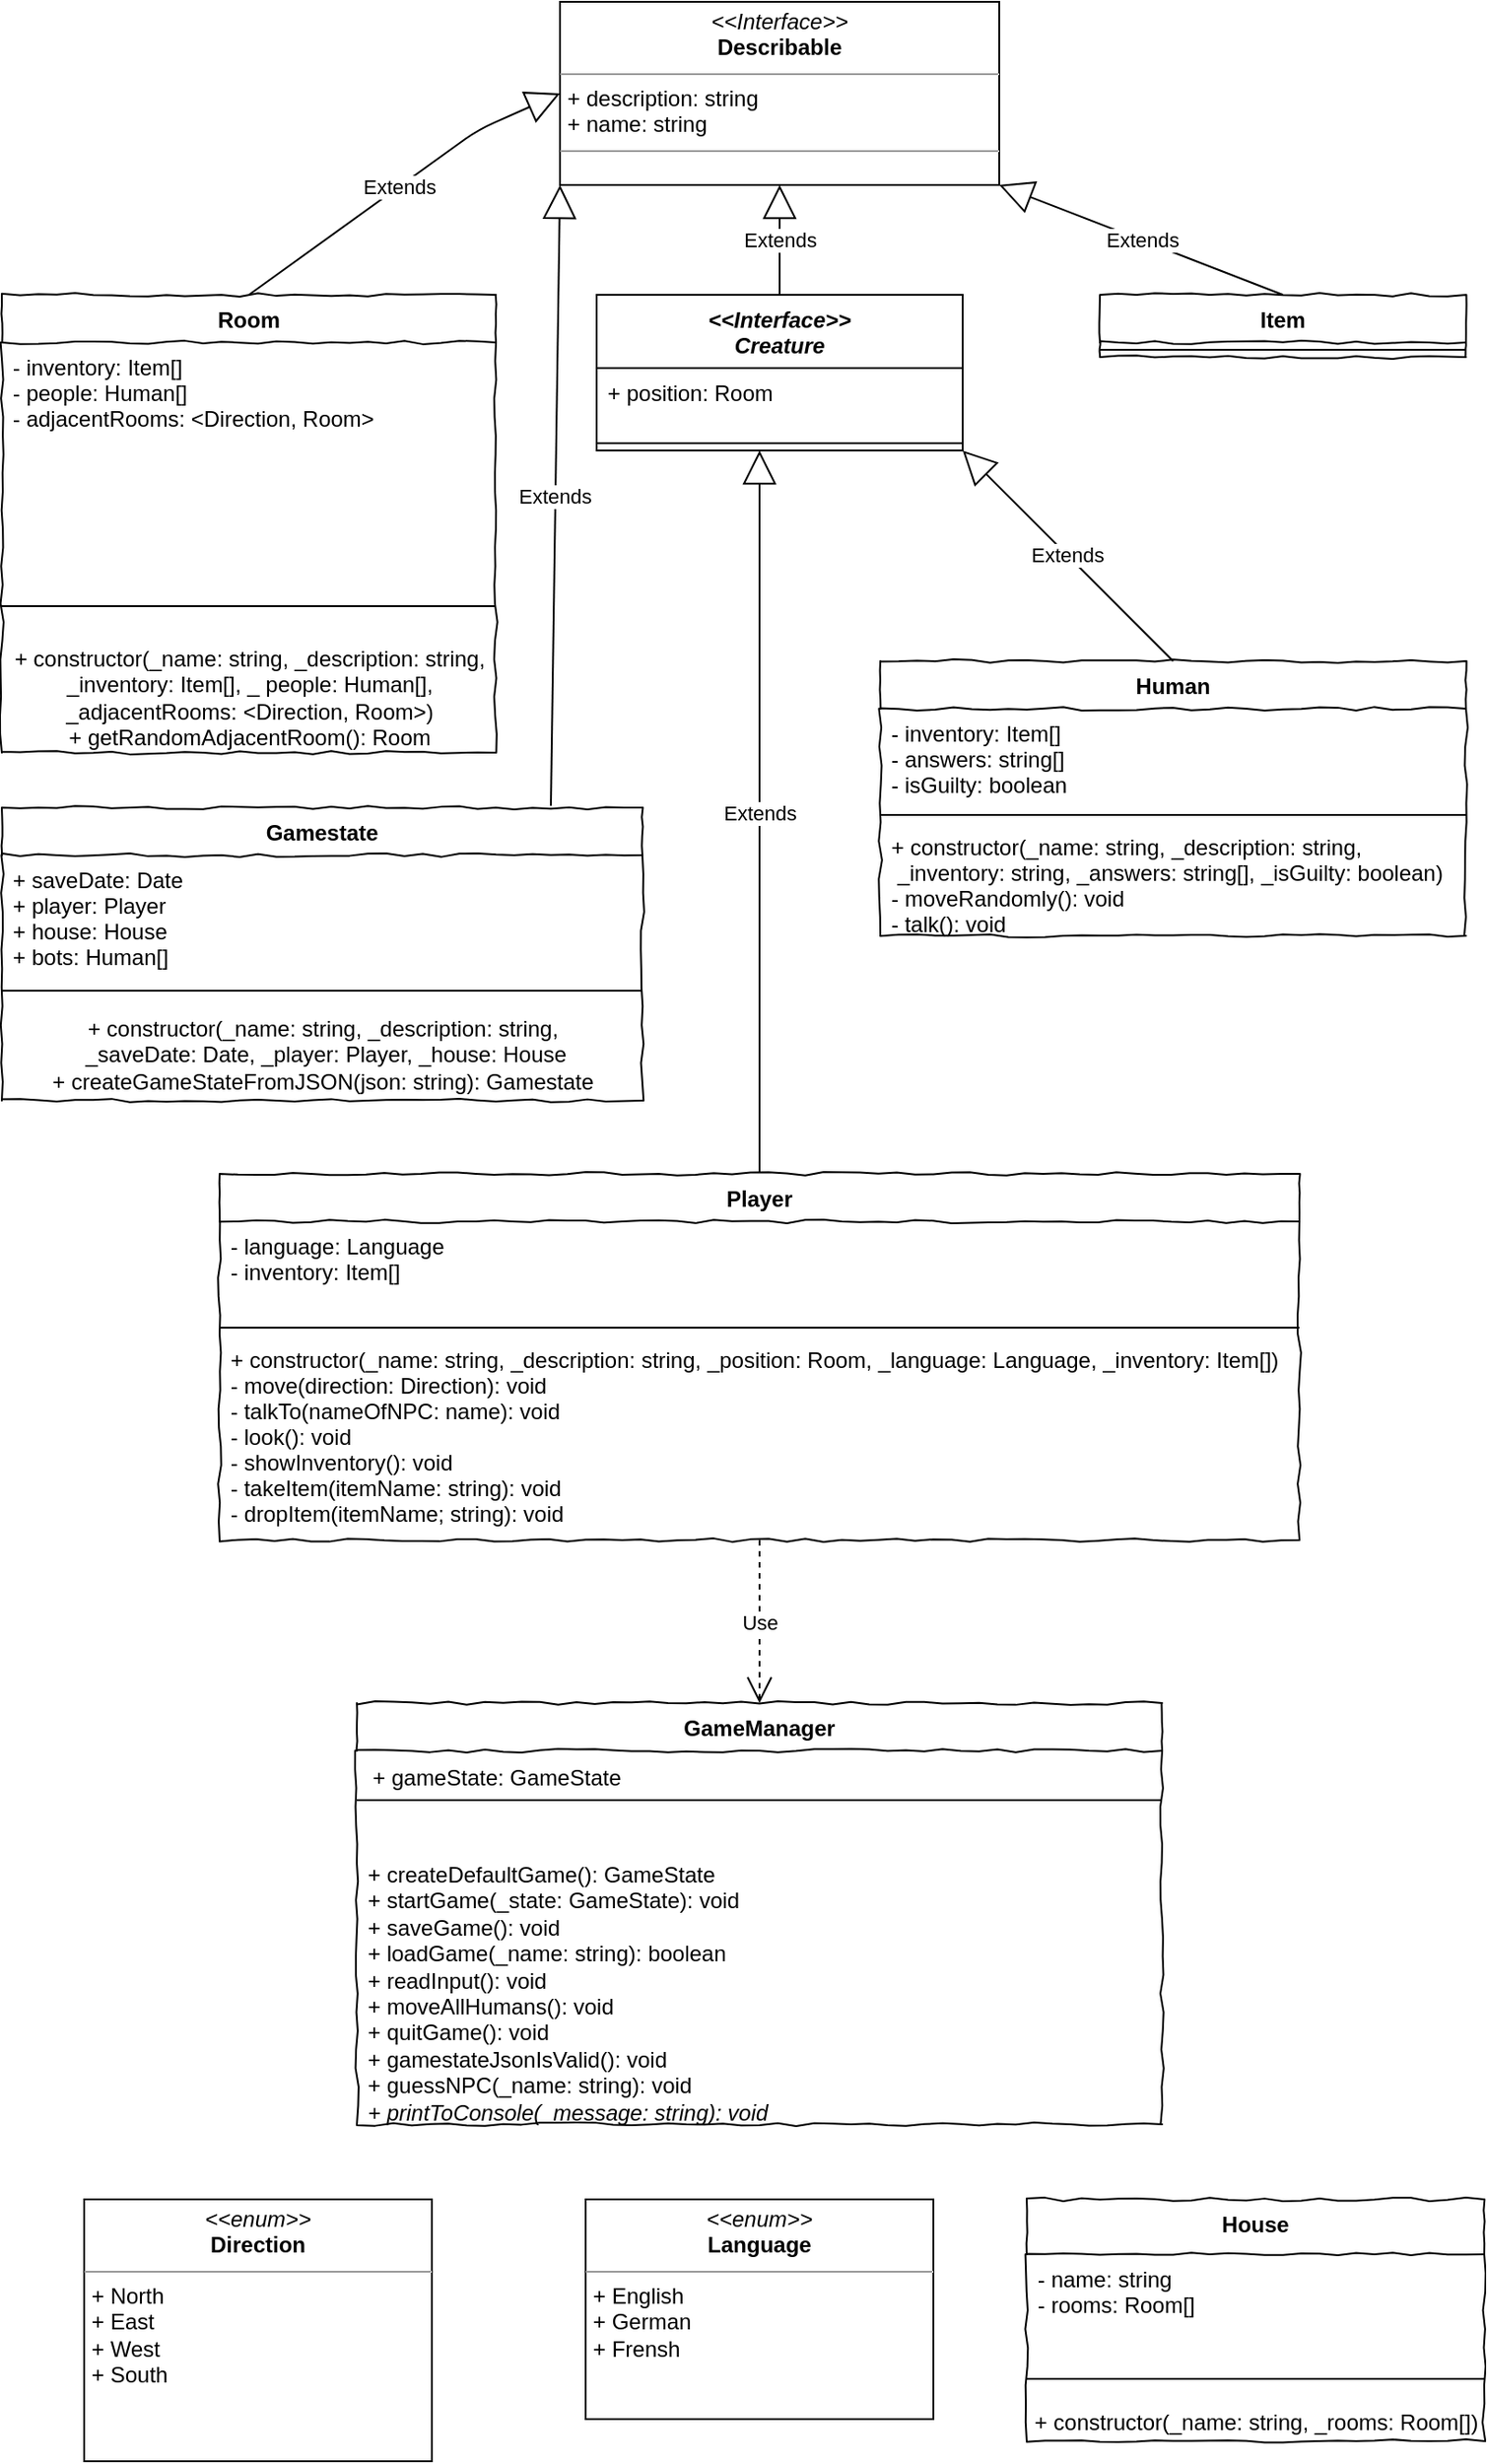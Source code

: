 <mxfile version="13.5.8" type="github" pages="6">
  <diagram id="iJRFxwhWg67OS6Esv2Nt" name="Classes">
    <mxGraphModel dx="1412" dy="744" grid="1" gridSize="10" guides="1" tooltips="1" connect="1" arrows="1" fold="1" page="1" pageScale="1" pageWidth="827" pageHeight="1169" math="0" shadow="0">
      <root>
        <mxCell id="0" />
        <mxCell id="1" parent="0" />
        <mxCell id="gAJQmPYiy0jQlU3v2DTC-9" value="Human" style="swimlane;fontStyle=1;align=center;verticalAlign=top;childLayout=stackLayout;horizontal=1;startSize=26;horizontalStack=0;resizeParent=1;resizeParentMax=0;resizeLast=0;collapsible=1;marginBottom=0;rounded=0;shadow=0;comic=1;strokeWidth=1;" parent="1" vertex="1">
          <mxGeometry x="480" y="400" width="320" height="150" as="geometry">
            <mxRectangle x="20" y="670" width="90" height="26" as="alternateBounds" />
          </mxGeometry>
        </mxCell>
        <mxCell id="gAJQmPYiy0jQlU3v2DTC-10" value="- inventory: Item[]&#xa;- answers: string[]&#xa;- isGuilty: boolean" style="text;strokeColor=none;fillColor=none;align=left;verticalAlign=top;spacingLeft=4;spacingRight=4;overflow=hidden;rotatable=0;points=[[0,0.5],[1,0.5]];portConstraint=eastwest;" parent="gAJQmPYiy0jQlU3v2DTC-9" vertex="1">
          <mxGeometry y="26" width="320" height="54" as="geometry" />
        </mxCell>
        <mxCell id="gAJQmPYiy0jQlU3v2DTC-11" value="" style="line;strokeWidth=1;fillColor=none;align=left;verticalAlign=middle;spacingTop=-1;spacingLeft=3;spacingRight=3;rotatable=0;labelPosition=right;points=[];portConstraint=eastwest;" parent="gAJQmPYiy0jQlU3v2DTC-9" vertex="1">
          <mxGeometry y="80" width="320" height="8" as="geometry" />
        </mxCell>
        <mxCell id="gAJQmPYiy0jQlU3v2DTC-12" value="+ constructor(_name: string, _description: string,&#xa; _inventory: string, _answers: string[], _isGuilty: boolean)&#xa;- moveRandomly(): void&#xa;- talk(): void" style="text;strokeColor=none;fillColor=none;align=left;verticalAlign=top;spacingLeft=4;spacingRight=4;overflow=hidden;rotatable=0;points=[[0,0.5],[1,0.5]];portConstraint=eastwest;" parent="gAJQmPYiy0jQlU3v2DTC-9" vertex="1">
          <mxGeometry y="88" width="320" height="62" as="geometry" />
        </mxCell>
        <mxCell id="gAJQmPYiy0jQlU3v2DTC-13" value="Item" style="swimlane;fontStyle=1;align=center;verticalAlign=top;childLayout=stackLayout;horizontal=1;startSize=26;horizontalStack=0;resizeParent=1;resizeParentMax=0;resizeLast=0;collapsible=1;marginBottom=0;rounded=0;shadow=0;comic=1;strokeWidth=1;" parent="1" vertex="1">
          <mxGeometry x="600" y="200" width="200" height="34" as="geometry">
            <mxRectangle x="20" y="670" width="90" height="26" as="alternateBounds" />
          </mxGeometry>
        </mxCell>
        <mxCell id="gAJQmPYiy0jQlU3v2DTC-15" value="" style="line;strokeWidth=1;fillColor=none;align=left;verticalAlign=middle;spacingTop=-1;spacingLeft=3;spacingRight=3;rotatable=0;labelPosition=right;points=[];portConstraint=eastwest;" parent="gAJQmPYiy0jQlU3v2DTC-13" vertex="1">
          <mxGeometry y="26" width="200" height="8" as="geometry" />
        </mxCell>
        <mxCell id="gAJQmPYiy0jQlU3v2DTC-1" value="Room" style="swimlane;fontStyle=1;align=center;verticalAlign=top;childLayout=stackLayout;horizontal=1;startSize=26;horizontalStack=0;resizeParent=1;resizeParentMax=0;resizeLast=0;collapsible=1;marginBottom=0;rounded=0;shadow=0;comic=1;strokeWidth=1;" parent="1" vertex="1">
          <mxGeometry y="200" width="270" height="250" as="geometry">
            <mxRectangle x="20" y="670" width="90" height="26" as="alternateBounds" />
          </mxGeometry>
        </mxCell>
        <mxCell id="gAJQmPYiy0jQlU3v2DTC-2" value="- inventory: Item[]&#xa;- people: Human[]&#xa;- adjacentRooms: &lt;Direction, Room&gt;" style="text;strokeColor=none;fillColor=none;align=left;verticalAlign=top;spacingLeft=4;spacingRight=4;overflow=hidden;rotatable=0;points=[[0,0.5],[1,0.5]];portConstraint=eastwest;" parent="gAJQmPYiy0jQlU3v2DTC-1" vertex="1">
          <mxGeometry y="26" width="270" height="124" as="geometry" />
        </mxCell>
        <mxCell id="gAJQmPYiy0jQlU3v2DTC-3" value="" style="line;strokeWidth=1;fillColor=none;align=left;verticalAlign=middle;spacingTop=-1;spacingLeft=3;spacingRight=3;rotatable=0;labelPosition=right;points=[];portConstraint=eastwest;" parent="gAJQmPYiy0jQlU3v2DTC-1" vertex="1">
          <mxGeometry y="150" width="270" height="40" as="geometry" />
        </mxCell>
        <mxCell id="BXQgHpf9QNg57dwIZ6Ob-1" value="+ constructor(_name: string, _description: string, &lt;br&gt;_inventory: Item[], _ people: Human[], &lt;br&gt;_adjacentRooms:&amp;nbsp;&lt;span style=&quot;text-align: left&quot;&gt;&amp;lt;Direction, Room&amp;gt;&lt;/span&gt;)&lt;br&gt;+ getRandomAdjacentRoom(): Room" style="text;html=1;align=center;verticalAlign=middle;resizable=0;points=[];autosize=1;" parent="gAJQmPYiy0jQlU3v2DTC-1" vertex="1">
          <mxGeometry y="190" width="270" height="60" as="geometry" />
        </mxCell>
        <mxCell id="gAJQmPYiy0jQlU3v2DTC-25" value="Gamestate" style="swimlane;fontStyle=1;align=center;verticalAlign=top;childLayout=stackLayout;horizontal=1;startSize=26;horizontalStack=0;resizeParent=1;resizeParentMax=0;resizeLast=0;collapsible=1;marginBottom=0;rounded=0;shadow=0;comic=1;strokeWidth=1;" parent="1" vertex="1">
          <mxGeometry y="480" width="350" height="160" as="geometry">
            <mxRectangle x="20" y="670" width="90" height="26" as="alternateBounds" />
          </mxGeometry>
        </mxCell>
        <mxCell id="gAJQmPYiy0jQlU3v2DTC-26" value="+ saveDate: Date&#xa;+ player: Player&#xa;+ house: House&#xa;+ bots: Human[]" style="text;strokeColor=none;fillColor=none;align=left;verticalAlign=top;spacingLeft=4;spacingRight=4;overflow=hidden;rotatable=0;points=[[0,0.5],[1,0.5]];portConstraint=eastwest;" parent="gAJQmPYiy0jQlU3v2DTC-25" vertex="1">
          <mxGeometry y="26" width="350" height="64" as="geometry" />
        </mxCell>
        <mxCell id="gAJQmPYiy0jQlU3v2DTC-27" value="" style="line;strokeWidth=1;fillColor=none;align=left;verticalAlign=middle;spacingTop=-1;spacingLeft=3;spacingRight=3;rotatable=0;labelPosition=right;points=[];portConstraint=eastwest;" parent="gAJQmPYiy0jQlU3v2DTC-25" vertex="1">
          <mxGeometry y="90" width="350" height="20" as="geometry" />
        </mxCell>
        <mxCell id="lBCTvmOor69x6_L90_RW-13" value="+ constructor(_name: string, _description: string,&lt;br&gt;&amp;nbsp;_saveDate: Date, _player: Player, _house: House&lt;br&gt;+ createGameStateFromJSON(json: string): Gamestate" style="text;html=1;align=center;verticalAlign=middle;resizable=0;points=[];autosize=1;" parent="gAJQmPYiy0jQlU3v2DTC-25" vertex="1">
          <mxGeometry y="110" width="350" height="50" as="geometry" />
        </mxCell>
        <mxCell id="lBCTvmOor69x6_L90_RW-5" value="&lt;p style=&quot;margin: 0px ; margin-top: 4px ; text-align: center&quot;&gt;&lt;i&gt;&amp;lt;&amp;lt;enum&amp;gt;&amp;gt;&lt;/i&gt;&lt;br&gt;&lt;b&gt;Direction&lt;/b&gt;&lt;/p&gt;&lt;hr size=&quot;1&quot;&gt;&lt;p style=&quot;margin: 0px ; margin-left: 4px&quot;&gt;+ North&lt;br&gt;+ East&lt;/p&gt;&lt;p style=&quot;margin: 0px ; margin-left: 4px&quot;&gt;+ West&lt;/p&gt;&lt;p style=&quot;margin: 0px ; margin-left: 4px&quot;&gt;+ South&lt;/p&gt;" style="verticalAlign=top;align=left;overflow=fill;fontSize=12;fontFamily=Helvetica;html=1;" parent="1" vertex="1">
          <mxGeometry x="45" y="1240" width="190" height="143" as="geometry" />
        </mxCell>
        <mxCell id="lBCTvmOor69x6_L90_RW-6" value="Extends" style="endArrow=block;endSize=16;endFill=0;html=1;exitX=0.5;exitY=0;exitDx=0;exitDy=0;" parent="1" source="gAJQmPYiy0jQlU3v2DTC-17" edge="1">
          <mxGeometry width="160" relative="1" as="geometry">
            <mxPoint x="410" y="230" as="sourcePoint" />
            <mxPoint x="414" y="285" as="targetPoint" />
          </mxGeometry>
        </mxCell>
        <mxCell id="lBCTvmOor69x6_L90_RW-7" value="Extends" style="endArrow=block;endSize=16;endFill=0;html=1;exitX=0.5;exitY=0;exitDx=0;exitDy=0;entryX=1;entryY=1;entryDx=0;entryDy=0;" parent="1" source="gAJQmPYiy0jQlU3v2DTC-9" target="gAJQmPYiy0jQlU3v2DTC-5" edge="1">
          <mxGeometry width="160" relative="1" as="geometry">
            <mxPoint x="690" y="180" as="sourcePoint" />
            <mxPoint x="525" y="320.01" as="targetPoint" />
          </mxGeometry>
        </mxCell>
        <mxCell id="lBCTvmOor69x6_L90_RW-8" value="&lt;p style=&quot;margin: 0px ; margin-top: 4px ; text-align: center&quot;&gt;&lt;i&gt;&amp;lt;&amp;lt;Interface&amp;gt;&amp;gt;&lt;/i&gt;&lt;br&gt;&lt;b&gt;Describable&lt;/b&gt;&lt;br&gt;&lt;/p&gt;&lt;hr size=&quot;1&quot;&gt;&lt;p style=&quot;margin: 0px ; margin-left: 4px&quot;&gt;+ description: string&lt;br&gt;&lt;/p&gt;&lt;p style=&quot;margin: 0px ; margin-left: 4px&quot;&gt;+ name: string&lt;/p&gt;&lt;hr size=&quot;1&quot;&gt;&lt;p style=&quot;margin: 0px ; margin-left: 4px&quot;&gt;&lt;br&gt;&lt;/p&gt;" style="verticalAlign=top;align=left;overflow=fill;fontSize=12;fontFamily=Helvetica;html=1;" parent="1" vertex="1">
          <mxGeometry x="305" y="40" width="240" height="100" as="geometry" />
        </mxCell>
        <mxCell id="gAJQmPYiy0jQlU3v2DTC-5" value="&lt;&lt;Interface&gt;&gt;&#xa;Creature" style="swimlane;align=center;verticalAlign=top;childLayout=stackLayout;horizontal=1;horizontalStack=0;resizeParent=1;resizeParentMax=0;resizeLast=0;collapsible=1;marginBottom=0;startSize=40;fontStyle=3" parent="1" vertex="1">
          <mxGeometry x="325" y="200" width="200" height="85" as="geometry">
            <mxRectangle x="20" y="670" width="90" height="26" as="alternateBounds" />
          </mxGeometry>
        </mxCell>
        <mxCell id="gAJQmPYiy0jQlU3v2DTC-6" value="+ position: Room" style="text;strokeColor=none;fillColor=none;align=left;verticalAlign=top;spacingLeft=4;spacingRight=4;overflow=hidden;rotatable=0;points=[[0,0.5],[1,0.5]];portConstraint=eastwest;" parent="gAJQmPYiy0jQlU3v2DTC-5" vertex="1">
          <mxGeometry y="40" width="200" height="37" as="geometry" />
        </mxCell>
        <mxCell id="gAJQmPYiy0jQlU3v2DTC-7" value="" style="line;strokeWidth=1;fillColor=none;align=left;verticalAlign=middle;spacingTop=-1;spacingLeft=3;spacingRight=3;rotatable=0;labelPosition=right;points=[];portConstraint=eastwest;" parent="gAJQmPYiy0jQlU3v2DTC-5" vertex="1">
          <mxGeometry y="77" width="200" height="8" as="geometry" />
        </mxCell>
        <mxCell id="lBCTvmOor69x6_L90_RW-9" value="Extends" style="endArrow=block;endSize=16;endFill=0;html=1;exitX=0.5;exitY=0;exitDx=0;exitDy=0;entryX=0.5;entryY=1;entryDx=0;entryDy=0;" parent="1" source="gAJQmPYiy0jQlU3v2DTC-5" target="lBCTvmOor69x6_L90_RW-8" edge="1">
          <mxGeometry width="160" relative="1" as="geometry">
            <mxPoint x="520" y="170" as="sourcePoint" />
            <mxPoint x="680" y="170" as="targetPoint" />
          </mxGeometry>
        </mxCell>
        <mxCell id="lBCTvmOor69x6_L90_RW-10" value="Extends" style="endArrow=block;endSize=16;endFill=0;html=1;exitX=0.5;exitY=0;exitDx=0;exitDy=0;" parent="1" source="gAJQmPYiy0jQlU3v2DTC-1" edge="1">
          <mxGeometry width="160" relative="1" as="geometry">
            <mxPoint x="110" y="110" as="sourcePoint" />
            <mxPoint x="305" y="90" as="targetPoint" />
            <Array as="points">
              <mxPoint x="260" y="110" />
            </Array>
          </mxGeometry>
        </mxCell>
        <mxCell id="lBCTvmOor69x6_L90_RW-11" value="Extends" style="endArrow=block;endSize=16;endFill=0;html=1;exitX=0.5;exitY=0;exitDx=0;exitDy=0;entryX=1;entryY=1;entryDx=0;entryDy=0;" parent="1" source="gAJQmPYiy0jQlU3v2DTC-13" target="lBCTvmOor69x6_L90_RW-8" edge="1">
          <mxGeometry width="160" relative="1" as="geometry">
            <mxPoint x="660" y="50" as="sourcePoint" />
            <mxPoint x="820" y="50" as="targetPoint" />
          </mxGeometry>
        </mxCell>
        <mxCell id="gAJQmPYiy0jQlU3v2DTC-17" value="Player" style="swimlane;fontStyle=1;align=center;verticalAlign=top;childLayout=stackLayout;horizontal=1;startSize=26;horizontalStack=0;resizeParent=1;resizeParentMax=0;resizeLast=0;collapsible=1;marginBottom=0;rounded=0;shadow=0;comic=1;strokeWidth=1;" parent="1" vertex="1">
          <mxGeometry x="119" y="680" width="590" height="200" as="geometry">
            <mxRectangle x="20" y="670" width="90" height="26" as="alternateBounds" />
          </mxGeometry>
        </mxCell>
        <mxCell id="gAJQmPYiy0jQlU3v2DTC-18" value="- language: Language&#xa;- inventory: Item[]" style="text;strokeColor=none;fillColor=none;align=left;verticalAlign=top;spacingLeft=4;spacingRight=4;overflow=hidden;rotatable=0;points=[[0,0.5],[1,0.5]];portConstraint=eastwest;" parent="gAJQmPYiy0jQlU3v2DTC-17" vertex="1">
          <mxGeometry y="26" width="590" height="54" as="geometry" />
        </mxCell>
        <mxCell id="gAJQmPYiy0jQlU3v2DTC-19" value="" style="line;strokeWidth=1;fillColor=none;align=left;verticalAlign=middle;spacingTop=-1;spacingLeft=3;spacingRight=3;rotatable=0;labelPosition=right;points=[];portConstraint=eastwest;" parent="gAJQmPYiy0jQlU3v2DTC-17" vertex="1">
          <mxGeometry y="80" width="590" height="8" as="geometry" />
        </mxCell>
        <mxCell id="gAJQmPYiy0jQlU3v2DTC-20" value="+ constructor(_name: string, _description: string, _position: Room, _language: Language, _inventory: Item[])&#xa;- move(direction: Direction): void&#xa;- talkTo(nameOfNPC: name): void&#xa;- look(): void&#xa;- showInventory(): void&#xa;- takeItem(itemName: string): void&#xa;- dropItem(itemName; string): void" style="text;strokeColor=none;fillColor=none;align=left;verticalAlign=top;spacingLeft=4;spacingRight=4;overflow=hidden;rotatable=0;points=[[0,0.5],[1,0.5]];portConstraint=eastwest;" parent="gAJQmPYiy0jQlU3v2DTC-17" vertex="1">
          <mxGeometry y="88" width="590" height="112" as="geometry" />
        </mxCell>
        <mxCell id="lBCTvmOor69x6_L90_RW-14" value="&lt;p style=&quot;margin: 0px ; margin-top: 4px ; text-align: center&quot;&gt;&lt;i&gt;&amp;lt;&amp;lt;enum&amp;gt;&amp;gt;&lt;/i&gt;&lt;br&gt;&lt;b&gt;Language&lt;/b&gt;&lt;/p&gt;&lt;hr size=&quot;1&quot;&gt;&lt;p style=&quot;margin: 0px ; margin-left: 4px&quot;&gt;+ English&lt;br&gt;+ German&lt;/p&gt;&lt;p style=&quot;margin: 0px ; margin-left: 4px&quot;&gt;+ Frensh&lt;/p&gt;&lt;p style=&quot;margin: 0px ; margin-left: 4px&quot;&gt;&lt;br&gt;&lt;/p&gt;" style="verticalAlign=top;align=left;overflow=fill;fontSize=12;fontFamily=Helvetica;html=1;" parent="1" vertex="1">
          <mxGeometry x="319" y="1240" width="190" height="120" as="geometry" />
        </mxCell>
        <mxCell id="wLPXxcnB6Vzg82lbAUyR-1" value="Use" style="endArrow=open;endSize=12;dashed=1;html=1;" parent="1" source="gAJQmPYiy0jQlU3v2DTC-20" target="gAJQmPYiy0jQlU3v2DTC-29" edge="1">
          <mxGeometry width="160" relative="1" as="geometry">
            <mxPoint x="400" y="620" as="sourcePoint" />
            <mxPoint x="560" y="620" as="targetPoint" />
          </mxGeometry>
        </mxCell>
        <mxCell id="gAJQmPYiy0jQlU3v2DTC-29" value="GameManager" style="swimlane;fontStyle=1;align=center;verticalAlign=top;childLayout=stackLayout;horizontal=1;startSize=26;horizontalStack=0;resizeParent=1;resizeParentMax=0;resizeLast=0;collapsible=1;marginBottom=0;rounded=0;shadow=0;comic=1;strokeWidth=1;" parent="1" vertex="1">
          <mxGeometry x="194" y="969" width="440" height="230" as="geometry">
            <mxRectangle x="20" y="670" width="90" height="26" as="alternateBounds" />
          </mxGeometry>
        </mxCell>
        <mxCell id="gAJQmPYiy0jQlU3v2DTC-31" value="" style="line;strokeWidth=1;fillColor=none;align=left;verticalAlign=middle;spacingTop=-1;spacingLeft=3;spacingRight=3;rotatable=0;labelPosition=right;points=[];portConstraint=eastwest;" parent="gAJQmPYiy0jQlU3v2DTC-29" vertex="1">
          <mxGeometry y="26" width="440" height="54" as="geometry" />
        </mxCell>
        <mxCell id="gAJQmPYiy0jQlU3v2DTC-32" value="+ createDefaultGame(): GameState&lt;br&gt;+ startGame(_state: GameState): void&lt;br&gt;+ saveGame(): void&lt;br&gt;+ loadGame(_name: string): boolean&lt;br&gt;+ readInput(): void&lt;br&gt;+ moveAllHumans(): void&lt;br&gt;+ quitGame(): void&lt;br&gt;+ gamestateJsonIsValid(): void&lt;br&gt;+ guessNPC(_name: string): void&lt;br&gt;&lt;i&gt;+ printToConsole(_message: string): void&lt;/i&gt;" style="text;strokeColor=none;fillColor=none;align=left;verticalAlign=top;spacingLeft=4;spacingRight=4;overflow=hidden;rotatable=0;points=[[0,0.5],[1,0.5]];portConstraint=eastwest;fontStyle=0;html=1;" parent="gAJQmPYiy0jQlU3v2DTC-29" vertex="1">
          <mxGeometry y="80" width="440" height="150" as="geometry" />
        </mxCell>
        <mxCell id="aXbaBo-IbfSS3embsjwy-1" value="Extends" style="endArrow=block;endSize=16;endFill=0;html=1;entryX=0;entryY=1;entryDx=0;entryDy=0;" edge="1" parent="1" target="lBCTvmOor69x6_L90_RW-8">
          <mxGeometry width="160" relative="1" as="geometry">
            <mxPoint x="300" y="479" as="sourcePoint" />
            <mxPoint x="450" y="370" as="targetPoint" />
          </mxGeometry>
        </mxCell>
        <mxCell id="gAJQmPYiy0jQlU3v2DTC-21" value="House" style="swimlane;fontStyle=1;align=center;verticalAlign=top;childLayout=stackLayout;horizontal=1;startSize=30;horizontalStack=0;resizeParent=1;resizeParentMax=0;resizeLast=0;collapsible=1;marginBottom=0;rounded=0;shadow=0;comic=1;strokeWidth=1;" parent="1" vertex="1">
          <mxGeometry x="560" y="1240" width="250" height="132" as="geometry">
            <mxRectangle x="20" y="670" width="90" height="26" as="alternateBounds" />
          </mxGeometry>
        </mxCell>
        <mxCell id="gAJQmPYiy0jQlU3v2DTC-22" value="- name: string&#xa;- rooms: Room[]" style="text;strokeColor=none;fillColor=none;align=left;verticalAlign=top;spacingLeft=4;spacingRight=4;overflow=hidden;rotatable=0;points=[[0,0.5],[1,0.5]];portConstraint=eastwest;" parent="gAJQmPYiy0jQlU3v2DTC-21" vertex="1">
          <mxGeometry y="30" width="250" height="54" as="geometry" />
        </mxCell>
        <mxCell id="gAJQmPYiy0jQlU3v2DTC-23" value="" style="line;strokeWidth=1;fillColor=none;align=left;verticalAlign=middle;spacingTop=-1;spacingLeft=3;spacingRight=3;rotatable=0;labelPosition=right;points=[];portConstraint=eastwest;" parent="gAJQmPYiy0jQlU3v2DTC-21" vertex="1">
          <mxGeometry y="84" width="250" height="28" as="geometry" />
        </mxCell>
        <mxCell id="ovD0Vh_jNOLBohFojgfe-1" value="+ constructor(_name: string, _rooms: Room[])" style="text;html=1;align=center;verticalAlign=middle;resizable=0;points=[];autosize=1;" vertex="1" parent="gAJQmPYiy0jQlU3v2DTC-21">
          <mxGeometry y="112" width="250" height="20" as="geometry" />
        </mxCell>
        <mxCell id="AnwmQVYp4hYbYvpzKjiR-1" value="+ gameState: GameState" style="text;html=1;align=center;verticalAlign=middle;resizable=0;points=[];autosize=1;" vertex="1" parent="1">
          <mxGeometry x="195" y="1000" width="150" height="20" as="geometry" />
        </mxCell>
      </root>
    </mxGraphModel>
  </diagram>
  <diagram id="HVpuOK_gywADmabWgQJT" name="Player">
    <mxGraphModel dx="974" dy="513" grid="1" gridSize="10" guides="1" tooltips="1" connect="1" arrows="1" fold="1" page="1" pageScale="1" pageWidth="827" pageHeight="1169" math="0" shadow="0">
      <root>
        <mxCell id="TaMZxj2qEjQ5K4jSNyGN-0" />
        <mxCell id="TaMZxj2qEjQ5K4jSNyGN-1" parent="TaMZxj2qEjQ5K4jSNyGN-0" />
        <mxCell id="L4X7kbT6hUSwn4zU5_wc-0" value="" style="group" vertex="1" connectable="0" parent="TaMZxj2qEjQ5K4jSNyGN-1">
          <mxGeometry y="40" width="800" height="280" as="geometry" />
        </mxCell>
        <mxCell id="TaMZxj2qEjQ5K4jSNyGN-2" value="&lt;div style=&quot;text-align: left&quot;&gt;&lt;span&gt;dropItem(itemName: string)&lt;/span&gt;&lt;/div&gt;" style="rounded=0;whiteSpace=wrap;html=1;shadow=0;glass=0;comic=1;strokeColor=#000000;labelPosition=center;verticalLabelPosition=middle;align=left;verticalAlign=top;absoluteArcSize=1;arcSize=50;" parent="L4X7kbT6hUSwn4zU5_wc-0" vertex="1">
          <mxGeometry width="800" height="280" as="geometry" />
        </mxCell>
        <mxCell id="TaMZxj2qEjQ5K4jSNyGN-5" style="edgeStyle=orthogonalEdgeStyle;rounded=0;orthogonalLoop=1;jettySize=auto;html=1;entryX=0;entryY=0.5;entryDx=0;entryDy=0;" parent="L4X7kbT6hUSwn4zU5_wc-0" source="TaMZxj2qEjQ5K4jSNyGN-3" edge="1">
          <mxGeometry relative="1" as="geometry">
            <mxPoint x="200" y="60" as="targetPoint" />
          </mxGeometry>
        </mxCell>
        <mxCell id="TaMZxj2qEjQ5K4jSNyGN-3" value="&lt;div style=&quot;text-align: left&quot;&gt;name: string&lt;/div&gt;" style="rounded=0;whiteSpace=wrap;html=1;comic=1;" parent="L4X7kbT6hUSwn4zU5_wc-0" vertex="1">
          <mxGeometry x="40" y="40" width="110" height="40" as="geometry" />
        </mxCell>
        <mxCell id="TaMZxj2qEjQ5K4jSNyGN-8" style="edgeStyle=orthogonalEdgeStyle;rounded=0;orthogonalLoop=1;jettySize=auto;html=1;entryX=0;entryY=0.5;entryDx=0;entryDy=0;" parent="L4X7kbT6hUSwn4zU5_wc-0" target="TaMZxj2qEjQ5K4jSNyGN-7" edge="1">
          <mxGeometry relative="1" as="geometry">
            <mxPoint x="310" y="60" as="sourcePoint" />
          </mxGeometry>
        </mxCell>
        <mxCell id="TaMZxj2qEjQ5K4jSNyGN-7" value="check if players inventory contains an item with this name" style="rounded=1;whiteSpace=wrap;html=1;absoluteArcSize=1;arcSize=50;strokeWidth=1;shadow=0;comic=1;" parent="L4X7kbT6hUSwn4zU5_wc-0" vertex="1">
          <mxGeometry x="359" y="40" width="141" height="40" as="geometry" />
        </mxCell>
        <mxCell id="TaMZxj2qEjQ5K4jSNyGN-9" value="" style="rhombus;whiteSpace=wrap;html=1;rounded=0;shadow=0;glass=0;comic=1;strokeColor=#000000;align=left;" parent="L4X7kbT6hUSwn4zU5_wc-0" vertex="1">
          <mxGeometry x="530" y="44" width="32" height="32" as="geometry" />
        </mxCell>
        <mxCell id="TaMZxj2qEjQ5K4jSNyGN-10" style="edgeStyle=orthogonalEdgeStyle;rounded=0;orthogonalLoop=1;jettySize=auto;html=1;entryX=0;entryY=0.5;entryDx=0;entryDy=0;" parent="L4X7kbT6hUSwn4zU5_wc-0" source="TaMZxj2qEjQ5K4jSNyGN-7" target="TaMZxj2qEjQ5K4jSNyGN-9" edge="1">
          <mxGeometry relative="1" as="geometry" />
        </mxCell>
        <mxCell id="TaMZxj2qEjQ5K4jSNyGN-11" value="get the room in which the player is currently located&amp;nbsp;" style="rounded=1;whiteSpace=wrap;html=1;absoluteArcSize=1;arcSize=50;strokeWidth=1;shadow=0;comic=1;" parent="L4X7kbT6hUSwn4zU5_wc-0" vertex="1">
          <mxGeometry x="410" y="120" width="110" height="40" as="geometry" />
        </mxCell>
        <mxCell id="TaMZxj2qEjQ5K4jSNyGN-12" style="edgeStyle=orthogonalEdgeStyle;rounded=0;orthogonalLoop=1;jettySize=auto;html=1;entryX=1;entryY=0.5;entryDx=0;entryDy=0;" parent="L4X7kbT6hUSwn4zU5_wc-0" source="TaMZxj2qEjQ5K4jSNyGN-9" target="TaMZxj2qEjQ5K4jSNyGN-11" edge="1">
          <mxGeometry relative="1" as="geometry">
            <Array as="points">
              <mxPoint x="546" y="140" />
            </Array>
          </mxGeometry>
        </mxCell>
        <mxCell id="TaMZxj2qEjQ5K4jSNyGN-13" value="true" style="edgeLabel;html=1;align=center;verticalAlign=middle;resizable=0;points=[];" parent="TaMZxj2qEjQ5K4jSNyGN-12" vertex="1" connectable="0">
          <mxGeometry x="-0.485" y="-3" relative="1" as="geometry">
            <mxPoint as="offset" />
          </mxGeometry>
        </mxCell>
        <mxCell id="tbzP48D2fWc13laR_kBO-3" style="edgeStyle=orthogonalEdgeStyle;rounded=0;orthogonalLoop=1;jettySize=auto;html=1;entryX=1;entryY=0.5;entryDx=0;entryDy=0;" edge="1" parent="L4X7kbT6hUSwn4zU5_wc-0" source="TaMZxj2qEjQ5K4jSNyGN-15" target="tbzP48D2fWc13laR_kBO-2">
          <mxGeometry relative="1" as="geometry" />
        </mxCell>
        <mxCell id="TaMZxj2qEjQ5K4jSNyGN-15" value="printToConsole(&quot;Item not found&quot;)" style="rounded=1;whiteSpace=wrap;html=1;absoluteArcSize=1;arcSize=50;strokeWidth=1;shadow=0;comic=1;" parent="L4X7kbT6hUSwn4zU5_wc-0" vertex="1">
          <mxGeometry x="540" y="200" width="238" height="40" as="geometry" />
        </mxCell>
        <mxCell id="TaMZxj2qEjQ5K4jSNyGN-14" style="edgeStyle=orthogonalEdgeStyle;rounded=0;orthogonalLoop=1;jettySize=auto;html=1;entryX=0.5;entryY=0;entryDx=0;entryDy=0;" parent="L4X7kbT6hUSwn4zU5_wc-0" source="TaMZxj2qEjQ5K4jSNyGN-9" target="TaMZxj2qEjQ5K4jSNyGN-15" edge="1">
          <mxGeometry relative="1" as="geometry">
            <mxPoint x="660.0" y="120" as="targetPoint" />
            <Array as="points">
              <mxPoint x="659" y="60" />
            </Array>
          </mxGeometry>
        </mxCell>
        <mxCell id="TaMZxj2qEjQ5K4jSNyGN-16" value="" style="group;rotation=90;" parent="L4X7kbT6hUSwn4zU5_wc-0" vertex="1" connectable="0">
          <mxGeometry x="550" y="210" width="20" height="20" as="geometry" />
        </mxCell>
        <mxCell id="TaMZxj2qEjQ5K4jSNyGN-17" value="" style="strokeWidth=2;html=1;shape=mxgraph.flowchart.annotation_2;align=left;rounded=1;comic=1;rotation=90;" parent="TaMZxj2qEjQ5K4jSNyGN-16" vertex="1">
          <mxGeometry x="2" y="5" width="15" height="15" as="geometry" />
        </mxCell>
        <mxCell id="TaMZxj2qEjQ5K4jSNyGN-18" value="" style="endArrow=none;html=1;entryX=0.508;entryY=0.487;entryPerimeter=0;exitX=1;exitY=0.5;exitPerimeter=0;strokeWidth=2;" parent="TaMZxj2qEjQ5K4jSNyGN-16" source="TaMZxj2qEjQ5K4jSNyGN-17" target="TaMZxj2qEjQ5K4jSNyGN-17" edge="1">
          <mxGeometry width="50" height="50" relative="1" as="geometry">
            <mxPoint x="-46.667" as="sourcePoint" />
            <mxPoint x="-13.333" y="50" as="targetPoint" />
          </mxGeometry>
        </mxCell>
        <mxCell id="TaMZxj2qEjQ5K4jSNyGN-19" value="add the named item to the inventory array of the room" style="rounded=1;whiteSpace=wrap;html=1;absoluteArcSize=1;arcSize=50;strokeWidth=1;shadow=0;comic=1;" parent="L4X7kbT6hUSwn4zU5_wc-0" vertex="1">
          <mxGeometry x="250" y="120" width="130" height="40" as="geometry" />
        </mxCell>
        <mxCell id="TaMZxj2qEjQ5K4jSNyGN-22" style="edgeStyle=orthogonalEdgeStyle;rounded=0;orthogonalLoop=1;jettySize=auto;html=1;entryX=1;entryY=0.5;entryDx=0;entryDy=0;" parent="L4X7kbT6hUSwn4zU5_wc-0" source="TaMZxj2qEjQ5K4jSNyGN-11" target="TaMZxj2qEjQ5K4jSNyGN-19" edge="1">
          <mxGeometry relative="1" as="geometry" />
        </mxCell>
        <mxCell id="TaMZxj2qEjQ5K4jSNyGN-20" value="remove the named item from the players inventory" style="rounded=1;whiteSpace=wrap;html=1;absoluteArcSize=1;arcSize=50;strokeWidth=1;shadow=0;comic=1;" parent="L4X7kbT6hUSwn4zU5_wc-0" vertex="1">
          <mxGeometry x="80" y="120" width="110" height="40" as="geometry" />
        </mxCell>
        <mxCell id="TaMZxj2qEjQ5K4jSNyGN-21" style="edgeStyle=orthogonalEdgeStyle;rounded=0;orthogonalLoop=1;jettySize=auto;html=1;entryX=1;entryY=0.5;entryDx=0;entryDy=0;" parent="L4X7kbT6hUSwn4zU5_wc-0" source="TaMZxj2qEjQ5K4jSNyGN-19" target="TaMZxj2qEjQ5K4jSNyGN-20" edge="1">
          <mxGeometry relative="1" as="geometry" />
        </mxCell>
        <mxCell id="tbzP48D2fWc13laR_kBO-4" style="edgeStyle=orthogonalEdgeStyle;rounded=0;orthogonalLoop=1;jettySize=auto;html=1;entryX=0;entryY=0.5;entryDx=0;entryDy=0;" edge="1" parent="L4X7kbT6hUSwn4zU5_wc-0" source="TaMZxj2qEjQ5K4jSNyGN-23" target="tbzP48D2fWc13laR_kBO-2">
          <mxGeometry relative="1" as="geometry" />
        </mxCell>
        <mxCell id="TaMZxj2qEjQ5K4jSNyGN-23" value="printToConsole(&quot;Item droppped&quot;)" style="rounded=1;whiteSpace=wrap;html=1;absoluteArcSize=1;arcSize=50;strokeWidth=1;shadow=0;comic=1;" parent="L4X7kbT6hUSwn4zU5_wc-0" vertex="1">
          <mxGeometry x="80" y="200" width="240" height="40" as="geometry" />
        </mxCell>
        <mxCell id="TaMZxj2qEjQ5K4jSNyGN-24" style="edgeStyle=orthogonalEdgeStyle;rounded=0;orthogonalLoop=1;jettySize=auto;html=1;entryX=0.5;entryY=0;entryDx=0;entryDy=0;" parent="L4X7kbT6hUSwn4zU5_wc-0" source="TaMZxj2qEjQ5K4jSNyGN-20" target="TaMZxj2qEjQ5K4jSNyGN-23" edge="1">
          <mxGeometry relative="1" as="geometry" />
        </mxCell>
        <mxCell id="TaMZxj2qEjQ5K4jSNyGN-25" value="" style="group;rotation=90;" parent="L4X7kbT6hUSwn4zU5_wc-0" vertex="1" connectable="0">
          <mxGeometry x="90" y="210" width="20" height="20" as="geometry" />
        </mxCell>
        <mxCell id="TaMZxj2qEjQ5K4jSNyGN-26" value="" style="strokeWidth=2;html=1;shape=mxgraph.flowchart.annotation_2;align=left;rounded=1;comic=1;rotation=90;" parent="TaMZxj2qEjQ5K4jSNyGN-25" vertex="1">
          <mxGeometry x="2" y="5" width="15" height="15" as="geometry" />
        </mxCell>
        <mxCell id="TaMZxj2qEjQ5K4jSNyGN-27" value="" style="endArrow=none;html=1;entryX=0.508;entryY=0.487;entryPerimeter=0;exitX=1;exitY=0.5;exitPerimeter=0;strokeWidth=2;" parent="TaMZxj2qEjQ5K4jSNyGN-25" source="TaMZxj2qEjQ5K4jSNyGN-26" target="TaMZxj2qEjQ5K4jSNyGN-26" edge="1">
          <mxGeometry width="50" height="50" relative="1" as="geometry">
            <mxPoint x="-46.667" as="sourcePoint" />
            <mxPoint x="-13.333" y="50" as="targetPoint" />
          </mxGeometry>
        </mxCell>
        <mxCell id="TaMZxj2qEjQ5K4jSNyGN-31" value="get inventory array of player" style="rounded=1;whiteSpace=wrap;html=1;absoluteArcSize=1;arcSize=50;strokeWidth=1;shadow=0;comic=1;" parent="L4X7kbT6hUSwn4zU5_wc-0" vertex="1">
          <mxGeometry x="200" y="40" width="110" height="40" as="geometry" />
        </mxCell>
        <mxCell id="tbzP48D2fWc13laR_kBO-1" style="edgeStyle=orthogonalEdgeStyle;rounded=0;orthogonalLoop=1;jettySize=auto;html=1;entryX=0;entryY=0.5;entryDx=0;entryDy=0;" edge="1" parent="L4X7kbT6hUSwn4zU5_wc-0" source="tbzP48D2fWc13laR_kBO-0" target="TaMZxj2qEjQ5K4jSNyGN-3">
          <mxGeometry relative="1" as="geometry" />
        </mxCell>
        <mxCell id="tbzP48D2fWc13laR_kBO-0" value="" style="ellipse;whiteSpace=wrap;html=1;rounded=0;shadow=0;comic=0;labelBackgroundColor=none;strokeColor=#000000;strokeWidth=1;fillColor=#000000;fontFamily=Verdana;fontSize=12;fontColor=#000000;align=center;comic=1" vertex="1" parent="L4X7kbT6hUSwn4zU5_wc-0">
          <mxGeometry x="10" y="50" width="20" height="20" as="geometry" />
        </mxCell>
        <mxCell id="tbzP48D2fWc13laR_kBO-2" value="" style="ellipse;html=1;shape=endState;fillColor=#000000;strokeColor=#000000;comic=1;align=center;" vertex="1" parent="L4X7kbT6hUSwn4zU5_wc-0">
          <mxGeometry x="398" y="240" width="31" height="30" as="geometry" />
        </mxCell>
        <mxCell id="L4X7kbT6hUSwn4zU5_wc-1" value="" style="group" vertex="1" connectable="0" parent="TaMZxj2qEjQ5K4jSNyGN-1">
          <mxGeometry y="400" width="800" height="280" as="geometry" />
        </mxCell>
        <mxCell id="TaMZxj2qEjQ5K4jSNyGN-28" value="&lt;div style=&quot;text-align: left&quot;&gt;&lt;span&gt;takeItem(itemName: string)&lt;/span&gt;&lt;/div&gt;" style="rounded=0;whiteSpace=wrap;html=1;shadow=0;glass=0;comic=1;strokeColor=#000000;labelPosition=center;verticalLabelPosition=middle;align=left;verticalAlign=top;absoluteArcSize=1;arcSize=50;" parent="L4X7kbT6hUSwn4zU5_wc-1" vertex="1">
          <mxGeometry width="800" height="280" as="geometry" />
        </mxCell>
        <mxCell id="TaMZxj2qEjQ5K4jSNyGN-29" value="&lt;div style=&quot;text-align: left&quot;&gt;name: string&lt;/div&gt;" style="rounded=0;whiteSpace=wrap;html=1;comic=1;" parent="L4X7kbT6hUSwn4zU5_wc-1" vertex="1">
          <mxGeometry x="40" y="40" width="110" height="40" as="geometry" />
        </mxCell>
        <mxCell id="TaMZxj2qEjQ5K4jSNyGN-30" value="get the room in which the player is currently located&amp;nbsp;" style="rounded=1;whiteSpace=wrap;html=1;absoluteArcSize=1;arcSize=50;strokeWidth=1;shadow=0;comic=1;" parent="L4X7kbT6hUSwn4zU5_wc-1" vertex="1">
          <mxGeometry x="200" y="40" width="110" height="40" as="geometry" />
        </mxCell>
        <mxCell id="TaMZxj2qEjQ5K4jSNyGN-34" style="edgeStyle=orthogonalEdgeStyle;rounded=0;orthogonalLoop=1;jettySize=auto;html=1;" parent="L4X7kbT6hUSwn4zU5_wc-1" source="TaMZxj2qEjQ5K4jSNyGN-29" target="TaMZxj2qEjQ5K4jSNyGN-30" edge="1">
          <mxGeometry relative="1" as="geometry" />
        </mxCell>
        <mxCell id="TaMZxj2qEjQ5K4jSNyGN-32" value="get the inventory array of the room" style="rounded=1;whiteSpace=wrap;html=1;absoluteArcSize=1;arcSize=50;strokeWidth=1;shadow=0;comic=1;" parent="L4X7kbT6hUSwn4zU5_wc-1" vertex="1">
          <mxGeometry x="359" y="40" width="110" height="40" as="geometry" />
        </mxCell>
        <mxCell id="TaMZxj2qEjQ5K4jSNyGN-35" style="edgeStyle=orthogonalEdgeStyle;rounded=0;orthogonalLoop=1;jettySize=auto;html=1;entryX=0;entryY=0.5;entryDx=0;entryDy=0;" parent="L4X7kbT6hUSwn4zU5_wc-1" source="TaMZxj2qEjQ5K4jSNyGN-30" target="TaMZxj2qEjQ5K4jSNyGN-32" edge="1">
          <mxGeometry relative="1" as="geometry" />
        </mxCell>
        <mxCell id="TaMZxj2qEjQ5K4jSNyGN-33" value="check if rooms inventory contains an item with this name" style="rounded=1;whiteSpace=wrap;html=1;absoluteArcSize=1;arcSize=50;strokeWidth=1;shadow=0;comic=1;" parent="L4X7kbT6hUSwn4zU5_wc-1" vertex="1">
          <mxGeometry x="520" y="40" width="160" height="40" as="geometry" />
        </mxCell>
        <mxCell id="TaMZxj2qEjQ5K4jSNyGN-36" style="edgeStyle=orthogonalEdgeStyle;rounded=0;orthogonalLoop=1;jettySize=auto;html=1;entryX=0;entryY=0.5;entryDx=0;entryDy=0;" parent="L4X7kbT6hUSwn4zU5_wc-1" source="TaMZxj2qEjQ5K4jSNyGN-32" target="TaMZxj2qEjQ5K4jSNyGN-33" edge="1">
          <mxGeometry relative="1" as="geometry" />
        </mxCell>
        <mxCell id="TaMZxj2qEjQ5K4jSNyGN-37" value="" style="rhombus;whiteSpace=wrap;html=1;rounded=0;shadow=0;glass=0;comic=1;strokeColor=#000000;align=left;" parent="L4X7kbT6hUSwn4zU5_wc-1" vertex="1">
          <mxGeometry x="720" y="44" width="32" height="32" as="geometry" />
        </mxCell>
        <mxCell id="TaMZxj2qEjQ5K4jSNyGN-38" style="edgeStyle=orthogonalEdgeStyle;rounded=0;orthogonalLoop=1;jettySize=auto;html=1;entryX=0;entryY=0.5;entryDx=0;entryDy=0;" parent="L4X7kbT6hUSwn4zU5_wc-1" source="TaMZxj2qEjQ5K4jSNyGN-33" target="TaMZxj2qEjQ5K4jSNyGN-37" edge="1">
          <mxGeometry relative="1" as="geometry" />
        </mxCell>
        <mxCell id="TaMZxj2qEjQ5K4jSNyGN-40" value="add the named item to the inventory array of the player" style="rounded=1;whiteSpace=wrap;html=1;absoluteArcSize=1;arcSize=50;strokeWidth=1;shadow=0;comic=1;" parent="L4X7kbT6hUSwn4zU5_wc-1" vertex="1">
          <mxGeometry x="520" y="120" width="120" height="40" as="geometry" />
        </mxCell>
        <mxCell id="TaMZxj2qEjQ5K4jSNyGN-43" style="edgeStyle=orthogonalEdgeStyle;rounded=0;orthogonalLoop=1;jettySize=auto;html=1;entryX=1;entryY=0.5;entryDx=0;entryDy=0;" parent="L4X7kbT6hUSwn4zU5_wc-1" source="TaMZxj2qEjQ5K4jSNyGN-37" target="TaMZxj2qEjQ5K4jSNyGN-40" edge="1">
          <mxGeometry relative="1" as="geometry">
            <Array as="points">
              <mxPoint x="736" y="140" />
            </Array>
          </mxGeometry>
        </mxCell>
        <mxCell id="TaMZxj2qEjQ5K4jSNyGN-44" value="true" style="edgeLabel;html=1;align=center;verticalAlign=middle;resizable=0;points=[];" parent="TaMZxj2qEjQ5K4jSNyGN-43" vertex="1" connectable="0">
          <mxGeometry x="0.223" y="-2" relative="1" as="geometry">
            <mxPoint as="offset" />
          </mxGeometry>
        </mxCell>
        <mxCell id="TaMZxj2qEjQ5K4jSNyGN-41" value="remove the named item from the rooms inventory" style="rounded=1;whiteSpace=wrap;html=1;absoluteArcSize=1;arcSize=50;strokeWidth=1;shadow=0;comic=1;" parent="L4X7kbT6hUSwn4zU5_wc-1" vertex="1">
          <mxGeometry x="360" y="120" width="120" height="40" as="geometry" />
        </mxCell>
        <mxCell id="TaMZxj2qEjQ5K4jSNyGN-42" style="edgeStyle=orthogonalEdgeStyle;rounded=0;orthogonalLoop=1;jettySize=auto;html=1;entryX=1;entryY=0.5;entryDx=0;entryDy=0;" parent="L4X7kbT6hUSwn4zU5_wc-1" source="TaMZxj2qEjQ5K4jSNyGN-40" target="TaMZxj2qEjQ5K4jSNyGN-41" edge="1">
          <mxGeometry relative="1" as="geometry" />
        </mxCell>
        <mxCell id="TaMZxj2qEjQ5K4jSNyGN-45" value="printToConsole(&quot;Item not found&quot;)" style="rounded=1;whiteSpace=wrap;html=1;absoluteArcSize=1;arcSize=50;strokeWidth=1;shadow=0;comic=1;" parent="L4X7kbT6hUSwn4zU5_wc-1" vertex="1">
          <mxGeometry x="520" y="200" width="238" height="40" as="geometry" />
        </mxCell>
        <mxCell id="TaMZxj2qEjQ5K4jSNyGN-49" style="edgeStyle=orthogonalEdgeStyle;rounded=0;orthogonalLoop=1;jettySize=auto;html=1;entryX=1;entryY=0.5;entryDx=0;entryDy=0;" parent="L4X7kbT6hUSwn4zU5_wc-1" source="TaMZxj2qEjQ5K4jSNyGN-37" target="TaMZxj2qEjQ5K4jSNyGN-45" edge="1">
          <mxGeometry relative="1" as="geometry">
            <Array as="points">
              <mxPoint x="778" y="60" />
              <mxPoint x="778" y="220" />
            </Array>
          </mxGeometry>
        </mxCell>
        <mxCell id="TaMZxj2qEjQ5K4jSNyGN-50" value="false" style="edgeLabel;html=1;align=center;verticalAlign=middle;resizable=0;points=[];" parent="TaMZxj2qEjQ5K4jSNyGN-49" vertex="1" connectable="0">
          <mxGeometry x="-0.108" y="3" relative="1" as="geometry">
            <mxPoint as="offset" />
          </mxGeometry>
        </mxCell>
        <mxCell id="TaMZxj2qEjQ5K4jSNyGN-46" value="" style="group;rotation=90;" parent="L4X7kbT6hUSwn4zU5_wc-1" vertex="1" connectable="0">
          <mxGeometry x="530" y="210" width="20" height="20" as="geometry" />
        </mxCell>
        <mxCell id="TaMZxj2qEjQ5K4jSNyGN-47" value="" style="strokeWidth=2;html=1;shape=mxgraph.flowchart.annotation_2;align=left;rounded=1;comic=1;rotation=90;" parent="TaMZxj2qEjQ5K4jSNyGN-46" vertex="1">
          <mxGeometry x="2" y="5" width="15" height="15" as="geometry" />
        </mxCell>
        <mxCell id="TaMZxj2qEjQ5K4jSNyGN-48" value="" style="endArrow=none;html=1;entryX=0.508;entryY=0.487;entryPerimeter=0;exitX=1;exitY=0.5;exitPerimeter=0;strokeWidth=2;" parent="TaMZxj2qEjQ5K4jSNyGN-46" source="TaMZxj2qEjQ5K4jSNyGN-47" target="TaMZxj2qEjQ5K4jSNyGN-47" edge="1">
          <mxGeometry width="50" height="50" relative="1" as="geometry">
            <mxPoint x="-46.667" as="sourcePoint" />
            <mxPoint x="-13.333" y="50" as="targetPoint" />
          </mxGeometry>
        </mxCell>
        <mxCell id="tbzP48D2fWc13laR_kBO-10" style="edgeStyle=orthogonalEdgeStyle;rounded=0;orthogonalLoop=1;jettySize=auto;html=1;entryX=0.5;entryY=0;entryDx=0;entryDy=0;" edge="1" parent="L4X7kbT6hUSwn4zU5_wc-1" source="TaMZxj2qEjQ5K4jSNyGN-51" target="tbzP48D2fWc13laR_kBO-8">
          <mxGeometry relative="1" as="geometry" />
        </mxCell>
        <mxCell id="TaMZxj2qEjQ5K4jSNyGN-51" value="printToConsole(&quot;Item added to inventory&quot;)" style="rounded=1;whiteSpace=wrap;html=1;absoluteArcSize=1;arcSize=50;strokeWidth=1;shadow=0;comic=1;" parent="L4X7kbT6hUSwn4zU5_wc-1" vertex="1">
          <mxGeometry x="40" y="120" width="280" height="40" as="geometry" />
        </mxCell>
        <mxCell id="TaMZxj2qEjQ5K4jSNyGN-53" style="edgeStyle=orthogonalEdgeStyle;rounded=0;orthogonalLoop=1;jettySize=auto;html=1;entryX=1;entryY=0.5;entryDx=0;entryDy=0;" parent="L4X7kbT6hUSwn4zU5_wc-1" source="TaMZxj2qEjQ5K4jSNyGN-41" target="TaMZxj2qEjQ5K4jSNyGN-51" edge="1">
          <mxGeometry relative="1" as="geometry" />
        </mxCell>
        <mxCell id="TaMZxj2qEjQ5K4jSNyGN-52" value="" style="strokeWidth=2;html=1;shape=mxgraph.flowchart.annotation_2;align=left;rounded=1;comic=1;rotation=90;" parent="L4X7kbT6hUSwn4zU5_wc-1" vertex="1">
          <mxGeometry x="52" y="135" width="15" height="15" as="geometry" />
        </mxCell>
        <mxCell id="tbzP48D2fWc13laR_kBO-7" style="edgeStyle=orthogonalEdgeStyle;rounded=0;orthogonalLoop=1;jettySize=auto;html=1;entryX=0;entryY=0.5;entryDx=0;entryDy=0;" edge="1" parent="L4X7kbT6hUSwn4zU5_wc-1" source="tbzP48D2fWc13laR_kBO-5" target="TaMZxj2qEjQ5K4jSNyGN-29">
          <mxGeometry relative="1" as="geometry" />
        </mxCell>
        <mxCell id="tbzP48D2fWc13laR_kBO-5" value="" style="ellipse;whiteSpace=wrap;html=1;rounded=0;shadow=0;comic=0;labelBackgroundColor=none;strokeColor=#000000;strokeWidth=1;fillColor=#000000;fontFamily=Verdana;fontSize=12;fontColor=#000000;align=center;comic=1" vertex="1" parent="L4X7kbT6hUSwn4zU5_wc-1">
          <mxGeometry y="50" width="20" height="20" as="geometry" />
        </mxCell>
        <mxCell id="tbzP48D2fWc13laR_kBO-8" value="" style="ellipse;html=1;shape=endState;fillColor=#000000;strokeColor=#000000;comic=1;align=center;" vertex="1" parent="L4X7kbT6hUSwn4zU5_wc-1">
          <mxGeometry x="230" y="205" width="31" height="30" as="geometry" />
        </mxCell>
        <mxCell id="tbzP48D2fWc13laR_kBO-9" style="edgeStyle=orthogonalEdgeStyle;rounded=0;orthogonalLoop=1;jettySize=auto;html=1;entryX=1;entryY=0.5;entryDx=0;entryDy=0;" edge="1" parent="L4X7kbT6hUSwn4zU5_wc-1" source="TaMZxj2qEjQ5K4jSNyGN-47" target="tbzP48D2fWc13laR_kBO-8">
          <mxGeometry relative="1" as="geometry" />
        </mxCell>
        <mxCell id="L4X7kbT6hUSwn4zU5_wc-2" value="" style="group" vertex="1" connectable="0" parent="TaMZxj2qEjQ5K4jSNyGN-1">
          <mxGeometry y="720" width="800" height="360" as="geometry" />
        </mxCell>
        <mxCell id="UqRU_QJrK0y4fj71LufE-0" value="&lt;div style=&quot;text-align: left&quot;&gt;&lt;span&gt;move(direction: direction)&lt;/span&gt;&lt;/div&gt;" style="rounded=0;whiteSpace=wrap;html=1;shadow=0;glass=0;comic=1;strokeColor=#000000;labelPosition=center;verticalLabelPosition=middle;align=left;verticalAlign=top;absoluteArcSize=1;arcSize=50;" parent="L4X7kbT6hUSwn4zU5_wc-2" vertex="1">
          <mxGeometry width="800" height="360" as="geometry" />
        </mxCell>
        <mxCell id="UqRU_QJrK0y4fj71LufE-1" value="&lt;div style=&quot;text-align: left&quot;&gt;direction: Direction&lt;/div&gt;" style="rounded=0;whiteSpace=wrap;html=1;comic=1;" parent="L4X7kbT6hUSwn4zU5_wc-2" vertex="1">
          <mxGeometry x="40" y="80" width="110" height="40" as="geometry" />
        </mxCell>
        <mxCell id="UqRU_QJrK0y4fj71LufE-2" value="get the room in which the player is currently located&amp;nbsp;" style="rounded=1;whiteSpace=wrap;html=1;absoluteArcSize=1;arcSize=50;strokeWidth=1;shadow=0;comic=1;" parent="L4X7kbT6hUSwn4zU5_wc-2" vertex="1">
          <mxGeometry x="200" y="80" width="110" height="40" as="geometry" />
        </mxCell>
        <mxCell id="UqRU_QJrK0y4fj71LufE-3" style="edgeStyle=orthogonalEdgeStyle;rounded=0;orthogonalLoop=1;jettySize=auto;html=1;entryX=0;entryY=0.5;entryDx=0;entryDy=0;" parent="L4X7kbT6hUSwn4zU5_wc-2" source="UqRU_QJrK0y4fj71LufE-1" target="UqRU_QJrK0y4fj71LufE-2" edge="1">
          <mxGeometry relative="1" as="geometry" />
        </mxCell>
        <mxCell id="UqRU_QJrK0y4fj71LufE-4" value="Check whether another room is defined in the direction indicated" style="rounded=1;whiteSpace=wrap;html=1;absoluteArcSize=1;arcSize=50;strokeWidth=1;shadow=0;comic=1;" parent="L4X7kbT6hUSwn4zU5_wc-2" vertex="1">
          <mxGeometry x="360" y="80" width="200" height="40" as="geometry" />
        </mxCell>
        <mxCell id="UqRU_QJrK0y4fj71LufE-5" style="edgeStyle=orthogonalEdgeStyle;rounded=0;orthogonalLoop=1;jettySize=auto;html=1;entryX=0;entryY=0.5;entryDx=0;entryDy=0;" parent="L4X7kbT6hUSwn4zU5_wc-2" source="UqRU_QJrK0y4fj71LufE-2" target="UqRU_QJrK0y4fj71LufE-4" edge="1">
          <mxGeometry relative="1" as="geometry" />
        </mxCell>
        <mxCell id="UqRU_QJrK0y4fj71LufE-6" value="" style="rhombus;whiteSpace=wrap;html=1;rounded=0;shadow=0;glass=0;comic=1;strokeColor=#000000;align=left;" parent="L4X7kbT6hUSwn4zU5_wc-2" vertex="1">
          <mxGeometry x="600" y="84" width="32" height="32" as="geometry" />
        </mxCell>
        <mxCell id="UqRU_QJrK0y4fj71LufE-7" style="edgeStyle=orthogonalEdgeStyle;rounded=0;orthogonalLoop=1;jettySize=auto;html=1;entryX=0;entryY=0.5;entryDx=0;entryDy=0;" parent="L4X7kbT6hUSwn4zU5_wc-2" source="UqRU_QJrK0y4fj71LufE-4" target="UqRU_QJrK0y4fj71LufE-6" edge="1">
          <mxGeometry relative="1" as="geometry" />
        </mxCell>
        <mxCell id="UqRU_QJrK0y4fj71LufE-8" value="set player position to new room" style="rounded=1;whiteSpace=wrap;html=1;absoluteArcSize=1;arcSize=50;strokeWidth=1;shadow=0;comic=1;" parent="L4X7kbT6hUSwn4zU5_wc-2" vertex="1">
          <mxGeometry x="450" y="160" width="110" height="40" as="geometry" />
        </mxCell>
        <mxCell id="86KFa-wxEccAaguIr10z-0" style="edgeStyle=orthogonalEdgeStyle;rounded=0;orthogonalLoop=1;jettySize=auto;html=1;entryX=1;entryY=0.5;entryDx=0;entryDy=0;" parent="L4X7kbT6hUSwn4zU5_wc-2" source="UqRU_QJrK0y4fj71LufE-6" target="UqRU_QJrK0y4fj71LufE-8" edge="1">
          <mxGeometry relative="1" as="geometry">
            <Array as="points">
              <mxPoint x="616" y="180" />
            </Array>
          </mxGeometry>
        </mxCell>
        <mxCell id="86KFa-wxEccAaguIr10z-1" value="true" style="edgeLabel;html=1;align=center;verticalAlign=middle;resizable=0;points=[];" parent="86KFa-wxEccAaguIr10z-0" vertex="1" connectable="0">
          <mxGeometry x="-0.656" y="-1" relative="1" as="geometry">
            <mxPoint as="offset" />
          </mxGeometry>
        </mxCell>
        <mxCell id="tbzP48D2fWc13laR_kBO-15" style="edgeStyle=orthogonalEdgeStyle;rounded=0;orthogonalLoop=1;jettySize=auto;html=1;entryX=0;entryY=0.5;entryDx=0;entryDy=0;" edge="1" parent="L4X7kbT6hUSwn4zU5_wc-2" source="86KFa-wxEccAaguIr10z-2" target="tbzP48D2fWc13laR_kBO-13">
          <mxGeometry relative="1" as="geometry" />
        </mxCell>
        <mxCell id="86KFa-wxEccAaguIr10z-2" value="printToConsole(newRoom.getDescription())" style="rounded=1;whiteSpace=wrap;html=1;absoluteArcSize=1;arcSize=50;strokeWidth=1;shadow=0;comic=1;" parent="L4X7kbT6hUSwn4zU5_wc-2" vertex="1">
          <mxGeometry x="40" y="300" width="320" height="40" as="geometry" />
        </mxCell>
        <mxCell id="UnRSCYtE-_VnBFrV8YZK-1" value="" style="strokeWidth=2;html=1;shape=mxgraph.flowchart.annotation_2;align=left;rounded=1;comic=1;rotation=90;" parent="L4X7kbT6hUSwn4zU5_wc-2" vertex="1">
          <mxGeometry x="60" y="312.5" width="15" height="15" as="geometry" />
        </mxCell>
        <mxCell id="UnRSCYtE-_VnBFrV8YZK-2" value="" style="endArrow=none;html=1;entryX=0.508;entryY=0.487;entryPerimeter=0;exitX=1;exitY=0.5;exitPerimeter=0;strokeWidth=2;" parent="L4X7kbT6hUSwn4zU5_wc-2" source="UnRSCYtE-_VnBFrV8YZK-1" target="UnRSCYtE-_VnBFrV8YZK-1" edge="1">
          <mxGeometry width="50" height="50" relative="1" as="geometry">
            <mxPoint x="45.333" y="170" as="sourcePoint" />
            <mxPoint x="78.667" y="220" as="targetPoint" />
          </mxGeometry>
        </mxCell>
        <mxCell id="UnRSCYtE-_VnBFrV8YZK-4" style="edgeStyle=orthogonalEdgeStyle;rounded=0;orthogonalLoop=1;jettySize=auto;html=1;entryX=0.5;entryY=0;entryDx=0;entryDy=0;" parent="L4X7kbT6hUSwn4zU5_wc-2" source="UnRSCYtE-_VnBFrV8YZK-3" target="86KFa-wxEccAaguIr10z-2" edge="1">
          <mxGeometry relative="1" as="geometry" />
        </mxCell>
        <mxCell id="tbzP48D2fWc13laR_kBO-14" style="edgeStyle=orthogonalEdgeStyle;rounded=0;orthogonalLoop=1;jettySize=auto;html=1;entryX=0.5;entryY=0;entryDx=0;entryDy=0;" edge="1" parent="L4X7kbT6hUSwn4zU5_wc-2" source="UnRSCYtE-_VnBFrV8YZK-9" target="tbzP48D2fWc13laR_kBO-13">
          <mxGeometry relative="1" as="geometry" />
        </mxCell>
        <mxCell id="UnRSCYtE-_VnBFrV8YZK-9" value="printToConsole(&quot;There is no room in this direction&quot;)" style="rounded=1;whiteSpace=wrap;html=1;absoluteArcSize=1;arcSize=50;strokeWidth=1;shadow=0;comic=1;" parent="L4X7kbT6hUSwn4zU5_wc-2" vertex="1">
          <mxGeometry x="420" y="240" width="360" height="40" as="geometry" />
        </mxCell>
        <mxCell id="UnRSCYtE-_VnBFrV8YZK-10" style="edgeStyle=orthogonalEdgeStyle;rounded=0;orthogonalLoop=1;jettySize=auto;html=1;entryX=0.75;entryY=0;entryDx=0;entryDy=0;" parent="L4X7kbT6hUSwn4zU5_wc-2" source="UqRU_QJrK0y4fj71LufE-6" target="UnRSCYtE-_VnBFrV8YZK-9" edge="1">
          <mxGeometry relative="1" as="geometry">
            <Array as="points">
              <mxPoint x="690" y="100" />
            </Array>
          </mxGeometry>
        </mxCell>
        <mxCell id="UnRSCYtE-_VnBFrV8YZK-12" value="" style="strokeWidth=2;html=1;shape=mxgraph.flowchart.annotation_2;align=left;rounded=1;comic=1;rotation=90;" parent="L4X7kbT6hUSwn4zU5_wc-2" vertex="1">
          <mxGeometry x="440" y="255" width="15" height="15" as="geometry" />
        </mxCell>
        <mxCell id="UnRSCYtE-_VnBFrV8YZK-13" value="" style="endArrow=none;html=1;entryX=0.508;entryY=0.487;entryPerimeter=0;exitX=1;exitY=0.5;exitPerimeter=0;strokeWidth=2;" parent="L4X7kbT6hUSwn4zU5_wc-2" source="UnRSCYtE-_VnBFrV8YZK-12" target="UnRSCYtE-_VnBFrV8YZK-12" edge="1">
          <mxGeometry width="50" height="50" relative="1" as="geometry">
            <mxPoint x="408.333" y="250" as="sourcePoint" />
            <mxPoint x="441.667" y="300" as="targetPoint" />
          </mxGeometry>
        </mxCell>
        <mxCell id="UnRSCYtE-_VnBFrV8YZK-3" value="printToConsole(&quot;You moved it into the&quot; + newRoom.getName())" style="rounded=1;whiteSpace=wrap;html=1;absoluteArcSize=1;arcSize=50;strokeWidth=1;shadow=0;comic=1;" parent="L4X7kbT6hUSwn4zU5_wc-2" vertex="1">
          <mxGeometry x="40" y="240" width="320" height="40" as="geometry" />
        </mxCell>
        <mxCell id="JOLmpu6bXE6xZeRFK9eq-5" value="" style="group;rotation=90;" parent="L4X7kbT6hUSwn4zU5_wc-2" vertex="1" connectable="0">
          <mxGeometry x="60" y="250" width="20" height="20" as="geometry" />
        </mxCell>
        <mxCell id="JOLmpu6bXE6xZeRFK9eq-6" value="" style="strokeWidth=2;html=1;shape=mxgraph.flowchart.annotation_2;align=left;rounded=1;comic=1;rotation=90;" parent="JOLmpu6bXE6xZeRFK9eq-5" vertex="1">
          <mxGeometry x="2" y="5" width="15" height="15" as="geometry" />
        </mxCell>
        <mxCell id="JOLmpu6bXE6xZeRFK9eq-7" value="" style="endArrow=none;html=1;entryX=0.508;entryY=0.487;entryPerimeter=0;exitX=1;exitY=0.5;exitPerimeter=0;strokeWidth=2;" parent="JOLmpu6bXE6xZeRFK9eq-5" source="JOLmpu6bXE6xZeRFK9eq-6" target="JOLmpu6bXE6xZeRFK9eq-6" edge="1">
          <mxGeometry width="50" height="50" relative="1" as="geometry">
            <mxPoint x="-46.667" as="sourcePoint" />
            <mxPoint x="-13.333" y="50" as="targetPoint" />
          </mxGeometry>
        </mxCell>
        <mxCell id="m0VcBsrXB9A3MXhvPyJ0-0" style="edgeStyle=orthogonalEdgeStyle;rounded=0;orthogonalLoop=1;jettySize=auto;html=1;entryX=0.5;entryY=0;entryDx=0;entryDy=0;" parent="L4X7kbT6hUSwn4zU5_wc-2" source="UqRU_QJrK0y4fj71LufE-8" target="UnRSCYtE-_VnBFrV8YZK-3" edge="1">
          <mxGeometry relative="1" as="geometry">
            <mxPoint x="357.5" y="180" as="targetPoint" />
          </mxGeometry>
        </mxCell>
        <mxCell id="tbzP48D2fWc13laR_kBO-12" style="edgeStyle=orthogonalEdgeStyle;rounded=0;orthogonalLoop=1;jettySize=auto;html=1;" edge="1" parent="L4X7kbT6hUSwn4zU5_wc-2" source="tbzP48D2fWc13laR_kBO-11" target="UqRU_QJrK0y4fj71LufE-1">
          <mxGeometry relative="1" as="geometry" />
        </mxCell>
        <mxCell id="tbzP48D2fWc13laR_kBO-11" value="" style="ellipse;whiteSpace=wrap;html=1;rounded=0;shadow=0;comic=0;labelBackgroundColor=none;strokeColor=#000000;strokeWidth=1;fillColor=#000000;fontFamily=Verdana;fontSize=12;fontColor=#000000;align=center;comic=1" vertex="1" parent="L4X7kbT6hUSwn4zU5_wc-2">
          <mxGeometry y="90" width="20" height="20" as="geometry" />
        </mxCell>
        <mxCell id="tbzP48D2fWc13laR_kBO-13" value="" style="ellipse;html=1;shape=endState;fillColor=#000000;strokeColor=#000000;comic=1;align=center;" vertex="1" parent="L4X7kbT6hUSwn4zU5_wc-2">
          <mxGeometry x="584.5" y="305" width="31" height="30" as="geometry" />
        </mxCell>
        <mxCell id="L4X7kbT6hUSwn4zU5_wc-3" value="" style="group" vertex="1" connectable="0" parent="TaMZxj2qEjQ5K4jSNyGN-1">
          <mxGeometry y="1200" width="800" height="320" as="geometry" />
        </mxCell>
        <mxCell id="Mwaj7vhgWfLODv2Y8tdl-0" value="&lt;div style=&quot;text-align: left&quot;&gt;&lt;span&gt;talkToNPC(nameOfNPC: string): void&lt;/span&gt;&lt;/div&gt;" style="rounded=0;whiteSpace=wrap;html=1;shadow=0;glass=0;comic=1;strokeColor=#000000;labelPosition=center;verticalLabelPosition=middle;align=left;verticalAlign=top;absoluteArcSize=1;arcSize=50;" parent="L4X7kbT6hUSwn4zU5_wc-3" vertex="1">
          <mxGeometry width="800" height="320" as="geometry" />
        </mxCell>
        <mxCell id="ptUONIE21gVk3bqk88ga-1" value="&lt;div style=&quot;text-align: left&quot;&gt;nameOfNPC: string&lt;/div&gt;" style="rounded=0;whiteSpace=wrap;html=1;comic=1;" parent="L4X7kbT6hUSwn4zU5_wc-3" vertex="1">
          <mxGeometry x="40" y="80" width="110" height="40" as="geometry" />
        </mxCell>
        <mxCell id="ptUONIE21gVk3bqk88ga-2" value="get the room in which the player is currently located&amp;nbsp;" style="rounded=1;whiteSpace=wrap;html=1;absoluteArcSize=1;arcSize=50;strokeWidth=1;shadow=0;comic=1;" parent="L4X7kbT6hUSwn4zU5_wc-3" vertex="1">
          <mxGeometry x="200" y="80" width="120" height="40" as="geometry" />
        </mxCell>
        <mxCell id="ptUONIE21gVk3bqk88ga-3" style="edgeStyle=orthogonalEdgeStyle;rounded=0;orthogonalLoop=1;jettySize=auto;html=1;entryX=0;entryY=0.5;entryDx=0;entryDy=0;" parent="L4X7kbT6hUSwn4zU5_wc-3" source="ptUONIE21gVk3bqk88ga-1" target="ptUONIE21gVk3bqk88ga-2" edge="1">
          <mxGeometry relative="1" as="geometry" />
        </mxCell>
        <mxCell id="ptUONIE21gVk3bqk88ga-4" value="check if people Array of room contains a human with this name" style="rounded=1;whiteSpace=wrap;html=1;absoluteArcSize=1;arcSize=50;strokeWidth=1;shadow=0;comic=1;" parent="L4X7kbT6hUSwn4zU5_wc-3" vertex="1">
          <mxGeometry x="359" y="80" width="201" height="40" as="geometry" />
        </mxCell>
        <mxCell id="ptUONIE21gVk3bqk88ga-5" style="edgeStyle=orthogonalEdgeStyle;rounded=0;orthogonalLoop=1;jettySize=auto;html=1;entryX=0;entryY=0.5;entryDx=0;entryDy=0;" parent="L4X7kbT6hUSwn4zU5_wc-3" source="ptUONIE21gVk3bqk88ga-2" target="ptUONIE21gVk3bqk88ga-4" edge="1">
          <mxGeometry relative="1" as="geometry" />
        </mxCell>
        <mxCell id="N5xibojbwLxItfsoiFTt-0" value="" style="rhombus;whiteSpace=wrap;html=1;rounded=0;shadow=0;glass=0;comic=1;strokeColor=#000000;align=left;" parent="L4X7kbT6hUSwn4zU5_wc-3" vertex="1">
          <mxGeometry x="608" y="84" width="32" height="32" as="geometry" />
        </mxCell>
        <mxCell id="N5xibojbwLxItfsoiFTt-1" style="edgeStyle=orthogonalEdgeStyle;rounded=0;orthogonalLoop=1;jettySize=auto;html=1;entryX=0;entryY=0.5;entryDx=0;entryDy=0;" parent="L4X7kbT6hUSwn4zU5_wc-3" source="ptUONIE21gVk3bqk88ga-4" target="N5xibojbwLxItfsoiFTt-0" edge="1">
          <mxGeometry relative="1" as="geometry" />
        </mxCell>
        <mxCell id="tbzP48D2fWc13laR_kBO-19" style="edgeStyle=orthogonalEdgeStyle;rounded=0;orthogonalLoop=1;jettySize=auto;html=1;entryX=0.5;entryY=0;entryDx=0;entryDy=0;" edge="1" parent="L4X7kbT6hUSwn4zU5_wc-3" source="N5xibojbwLxItfsoiFTt-3" target="tbzP48D2fWc13laR_kBO-18">
          <mxGeometry relative="1" as="geometry" />
        </mxCell>
        <mxCell id="N5xibojbwLxItfsoiFTt-3" value="call talk() method of said human" style="rounded=1;whiteSpace=wrap;html=1;absoluteArcSize=1;arcSize=50;strokeWidth=1;shadow=0;comic=1;" parent="L4X7kbT6hUSwn4zU5_wc-3" vertex="1">
          <mxGeometry x="240" y="160" width="320" height="40" as="geometry" />
        </mxCell>
        <mxCell id="N5xibojbwLxItfsoiFTt-2" style="edgeStyle=orthogonalEdgeStyle;rounded=0;orthogonalLoop=1;jettySize=auto;html=1;" parent="L4X7kbT6hUSwn4zU5_wc-3" source="N5xibojbwLxItfsoiFTt-0" target="N5xibojbwLxItfsoiFTt-3" edge="1">
          <mxGeometry relative="1" as="geometry">
            <mxPoint x="624" y="200" as="targetPoint" />
            <Array as="points">
              <mxPoint x="624" y="180" />
            </Array>
          </mxGeometry>
        </mxCell>
        <mxCell id="67xUvgUHKA830rxddt3J-0" value="true" style="edgeLabel;html=1;align=center;verticalAlign=middle;resizable=0;points=[];" parent="N5xibojbwLxItfsoiFTt-2" vertex="1" connectable="0">
          <mxGeometry x="-0.69" y="-1" relative="1" as="geometry">
            <mxPoint as="offset" />
          </mxGeometry>
        </mxCell>
        <mxCell id="tbzP48D2fWc13laR_kBO-20" style="edgeStyle=orthogonalEdgeStyle;rounded=0;orthogonalLoop=1;jettySize=auto;html=1;entryX=1;entryY=0.5;entryDx=0;entryDy=0;" edge="1" parent="L4X7kbT6hUSwn4zU5_wc-3" source="67xUvgUHKA830rxddt3J-1" target="tbzP48D2fWc13laR_kBO-18">
          <mxGeometry relative="1" as="geometry" />
        </mxCell>
        <mxCell id="67xUvgUHKA830rxddt3J-1" value="printToConsole(&quot;Ther is no human&amp;nbsp; with this name in this room&quot;)" style="rounded=1;whiteSpace=wrap;html=1;absoluteArcSize=1;arcSize=50;strokeWidth=1;shadow=0;comic=1;" parent="L4X7kbT6hUSwn4zU5_wc-3" vertex="1">
          <mxGeometry x="300" y="240" width="480" height="40" as="geometry" />
        </mxCell>
        <mxCell id="67xUvgUHKA830rxddt3J-2" style="edgeStyle=orthogonalEdgeStyle;rounded=0;orthogonalLoop=1;jettySize=auto;html=1;entryX=0.817;entryY=-0.062;entryDx=0;entryDy=0;entryPerimeter=0;" parent="L4X7kbT6hUSwn4zU5_wc-3" source="N5xibojbwLxItfsoiFTt-0" target="67xUvgUHKA830rxddt3J-1" edge="1">
          <mxGeometry relative="1" as="geometry">
            <Array as="points">
              <mxPoint x="692" y="100" />
            </Array>
          </mxGeometry>
        </mxCell>
        <mxCell id="67xUvgUHKA830rxddt3J-3" value="" style="group;rotation=90;" parent="L4X7kbT6hUSwn4zU5_wc-3" vertex="1" connectable="0">
          <mxGeometry x="250" y="170" width="20" height="20" as="geometry" />
        </mxCell>
        <mxCell id="67xUvgUHKA830rxddt3J-4" value="" style="strokeWidth=2;html=1;shape=mxgraph.flowchart.annotation_2;align=left;rounded=1;comic=1;rotation=90;" parent="67xUvgUHKA830rxddt3J-3" vertex="1">
          <mxGeometry x="2" y="5" width="15" height="15" as="geometry" />
        </mxCell>
        <mxCell id="67xUvgUHKA830rxddt3J-5" value="" style="endArrow=none;html=1;entryX=0.508;entryY=0.487;entryPerimeter=0;exitX=1;exitY=0.5;exitPerimeter=0;strokeWidth=2;" parent="67xUvgUHKA830rxddt3J-3" source="67xUvgUHKA830rxddt3J-4" target="67xUvgUHKA830rxddt3J-4" edge="1">
          <mxGeometry width="50" height="50" relative="1" as="geometry">
            <mxPoint x="-46.667" as="sourcePoint" />
            <mxPoint x="-13.333" y="50" as="targetPoint" />
          </mxGeometry>
        </mxCell>
        <mxCell id="67xUvgUHKA830rxddt3J-6" value="" style="group;rotation=90;" parent="L4X7kbT6hUSwn4zU5_wc-3" vertex="1" connectable="0">
          <mxGeometry x="340" y="250" width="20" height="20" as="geometry" />
        </mxCell>
        <mxCell id="67xUvgUHKA830rxddt3J-7" value="" style="strokeWidth=2;html=1;shape=mxgraph.flowchart.annotation_2;align=left;rounded=1;comic=1;rotation=90;" parent="67xUvgUHKA830rxddt3J-6" vertex="1">
          <mxGeometry x="2" y="5" width="15" height="15" as="geometry" />
        </mxCell>
        <mxCell id="67xUvgUHKA830rxddt3J-8" value="" style="endArrow=none;html=1;entryX=0.508;entryY=0.487;entryPerimeter=0;exitX=1;exitY=0.5;exitPerimeter=0;strokeWidth=2;" parent="67xUvgUHKA830rxddt3J-6" source="67xUvgUHKA830rxddt3J-7" target="67xUvgUHKA830rxddt3J-7" edge="1">
          <mxGeometry width="50" height="50" relative="1" as="geometry">
            <mxPoint x="-46.667" as="sourcePoint" />
            <mxPoint x="-13.333" y="50" as="targetPoint" />
          </mxGeometry>
        </mxCell>
        <mxCell id="tbzP48D2fWc13laR_kBO-17" style="edgeStyle=orthogonalEdgeStyle;rounded=0;orthogonalLoop=1;jettySize=auto;html=1;entryX=0;entryY=0.5;entryDx=0;entryDy=0;" edge="1" parent="L4X7kbT6hUSwn4zU5_wc-3" source="tbzP48D2fWc13laR_kBO-16" target="ptUONIE21gVk3bqk88ga-1">
          <mxGeometry relative="1" as="geometry" />
        </mxCell>
        <mxCell id="tbzP48D2fWc13laR_kBO-16" value="" style="ellipse;whiteSpace=wrap;html=1;rounded=0;shadow=0;comic=0;labelBackgroundColor=none;strokeColor=#000000;strokeWidth=1;fillColor=#000000;fontFamily=Verdana;fontSize=12;fontColor=#000000;align=center;comic=1" vertex="1" parent="L4X7kbT6hUSwn4zU5_wc-3">
          <mxGeometry y="90" width="20" height="20" as="geometry" />
        </mxCell>
        <mxCell id="tbzP48D2fWc13laR_kBO-18" value="" style="ellipse;html=1;shape=endState;fillColor=#000000;strokeColor=#000000;comic=1;align=center;" vertex="1" parent="L4X7kbT6hUSwn4zU5_wc-3">
          <mxGeometry x="100" y="245" width="31" height="30" as="geometry" />
        </mxCell>
        <mxCell id="L4X7kbT6hUSwn4zU5_wc-4" value="" style="group" vertex="1" connectable="0" parent="TaMZxj2qEjQ5K4jSNyGN-1">
          <mxGeometry y="1560" width="800" height="160" as="geometry" />
        </mxCell>
        <mxCell id="3IuGlH9zZTC6DwUxtKiT-0" value="&lt;div style=&quot;text-align: left&quot;&gt;&lt;span&gt;look(): void&lt;/span&gt;&lt;/div&gt;" style="rounded=0;whiteSpace=wrap;html=1;shadow=0;glass=0;comic=1;strokeColor=#000000;labelPosition=center;verticalLabelPosition=middle;align=left;verticalAlign=top;absoluteArcSize=1;arcSize=50;" parent="L4X7kbT6hUSwn4zU5_wc-4" vertex="1">
          <mxGeometry width="800" height="160" as="geometry" />
        </mxCell>
        <mxCell id="3IuGlH9zZTC6DwUxtKiT-1" value="get the room in which the player is currently located&amp;nbsp;" style="rounded=1;whiteSpace=wrap;html=1;absoluteArcSize=1;arcSize=50;strokeWidth=1;shadow=0;comic=1;" parent="L4X7kbT6hUSwn4zU5_wc-4" vertex="1">
          <mxGeometry x="40" y="80" width="200" height="40" as="geometry" />
        </mxCell>
        <mxCell id="tbzP48D2fWc13laR_kBO-24" style="edgeStyle=orthogonalEdgeStyle;rounded=0;orthogonalLoop=1;jettySize=auto;html=1;entryX=0;entryY=0.5;entryDx=0;entryDy=0;" edge="1" parent="L4X7kbT6hUSwn4zU5_wc-4" source="3IuGlH9zZTC6DwUxtKiT-2" target="tbzP48D2fWc13laR_kBO-23">
          <mxGeometry relative="1" as="geometry" />
        </mxCell>
        <mxCell id="3IuGlH9zZTC6DwUxtKiT-2" value="printToConsole(room.getDescription())" style="rounded=1;whiteSpace=wrap;html=1;absoluteArcSize=1;arcSize=50;strokeWidth=1;shadow=0;comic=1;" parent="L4X7kbT6hUSwn4zU5_wc-4" vertex="1">
          <mxGeometry x="320" y="80" width="280" height="40" as="geometry" />
        </mxCell>
        <mxCell id="3IuGlH9zZTC6DwUxtKiT-3" style="edgeStyle=orthogonalEdgeStyle;rounded=0;orthogonalLoop=1;jettySize=auto;html=1;entryX=0;entryY=0.5;entryDx=0;entryDy=0;" parent="L4X7kbT6hUSwn4zU5_wc-4" source="3IuGlH9zZTC6DwUxtKiT-1" target="3IuGlH9zZTC6DwUxtKiT-2" edge="1">
          <mxGeometry relative="1" as="geometry" />
        </mxCell>
        <mxCell id="3IuGlH9zZTC6DwUxtKiT-4" value="" style="group;rotation=90;" parent="L4X7kbT6hUSwn4zU5_wc-4" vertex="1" connectable="0">
          <mxGeometry x="330" y="90" width="20" height="20" as="geometry" />
        </mxCell>
        <mxCell id="3IuGlH9zZTC6DwUxtKiT-5" value="" style="strokeWidth=2;html=1;shape=mxgraph.flowchart.annotation_2;align=left;rounded=1;comic=1;rotation=90;" parent="3IuGlH9zZTC6DwUxtKiT-4" vertex="1">
          <mxGeometry x="2" y="5" width="15" height="15" as="geometry" />
        </mxCell>
        <mxCell id="3IuGlH9zZTC6DwUxtKiT-6" value="" style="endArrow=none;html=1;entryX=0.508;entryY=0.487;entryPerimeter=0;exitX=1;exitY=0.5;exitPerimeter=0;strokeWidth=2;" parent="3IuGlH9zZTC6DwUxtKiT-4" source="3IuGlH9zZTC6DwUxtKiT-5" target="3IuGlH9zZTC6DwUxtKiT-5" edge="1">
          <mxGeometry width="50" height="50" relative="1" as="geometry">
            <mxPoint x="-46.667" as="sourcePoint" />
            <mxPoint x="-13.333" y="50" as="targetPoint" />
          </mxGeometry>
        </mxCell>
        <mxCell id="tbzP48D2fWc13laR_kBO-22" style="edgeStyle=orthogonalEdgeStyle;rounded=0;orthogonalLoop=1;jettySize=auto;html=1;entryX=0;entryY=0.5;entryDx=0;entryDy=0;" edge="1" parent="L4X7kbT6hUSwn4zU5_wc-4" source="tbzP48D2fWc13laR_kBO-21" target="3IuGlH9zZTC6DwUxtKiT-1">
          <mxGeometry relative="1" as="geometry" />
        </mxCell>
        <mxCell id="tbzP48D2fWc13laR_kBO-21" value="" style="ellipse;whiteSpace=wrap;html=1;rounded=0;shadow=0;comic=0;labelBackgroundColor=none;strokeColor=#000000;strokeWidth=1;fillColor=#000000;fontFamily=Verdana;fontSize=12;fontColor=#000000;align=center;comic=1" vertex="1" parent="L4X7kbT6hUSwn4zU5_wc-4">
          <mxGeometry y="90" width="20" height="20" as="geometry" />
        </mxCell>
        <mxCell id="tbzP48D2fWc13laR_kBO-23" value="" style="ellipse;html=1;shape=endState;fillColor=#000000;strokeColor=#000000;comic=1;align=center;" vertex="1" parent="L4X7kbT6hUSwn4zU5_wc-4">
          <mxGeometry x="643" y="85" width="31" height="30" as="geometry" />
        </mxCell>
        <mxCell id="L4X7kbT6hUSwn4zU5_wc-5" value="" style="group" vertex="1" connectable="0" parent="TaMZxj2qEjQ5K4jSNyGN-1">
          <mxGeometry y="1800" width="800" height="280" as="geometry" />
        </mxCell>
        <mxCell id="4QfxmYCFCr9q-mbeMIOw-0" value="&lt;div style=&quot;text-align: left&quot;&gt;&lt;span&gt;showInventory(): void&lt;/span&gt;&lt;/div&gt;" style="rounded=0;whiteSpace=wrap;html=1;shadow=0;glass=0;comic=1;strokeColor=#000000;labelPosition=center;verticalLabelPosition=middle;align=left;verticalAlign=top;absoluteArcSize=1;arcSize=50;" parent="L4X7kbT6hUSwn4zU5_wc-5" vertex="1">
          <mxGeometry width="800" height="280" as="geometry" />
        </mxCell>
        <mxCell id="4QfxmYCFCr9q-mbeMIOw-2" value="&lt;div style=&quot;text-align: left&quot;&gt;inventory: Item[]&lt;/div&gt;" style="rounded=0;whiteSpace=wrap;html=1;comic=1;" parent="L4X7kbT6hUSwn4zU5_wc-5" vertex="1">
          <mxGeometry x="40" y="80" width="110" height="40" as="geometry" />
        </mxCell>
        <mxCell id="4QfxmYCFCr9q-mbeMIOw-5" value="&lt;div style=&quot;text-align: left&quot;&gt;i: number = 0&lt;/div&gt;" style="rounded=0;whiteSpace=wrap;html=1;comic=1;" parent="L4X7kbT6hUSwn4zU5_wc-5" vertex="1">
          <mxGeometry x="200" y="80" width="110" height="40" as="geometry" />
        </mxCell>
        <mxCell id="4QfxmYCFCr9q-mbeMIOw-6" value="" style="edgeStyle=orthogonalEdgeStyle;rounded=0;orthogonalLoop=1;jettySize=auto;html=1;" parent="L4X7kbT6hUSwn4zU5_wc-5" source="4QfxmYCFCr9q-mbeMIOw-2" target="4QfxmYCFCr9q-mbeMIOw-5" edge="1">
          <mxGeometry relative="1" as="geometry" />
        </mxCell>
        <mxCell id="4QfxmYCFCr9q-mbeMIOw-7" value="append inventory[0].getName() to output" style="rounded=1;whiteSpace=wrap;html=1;absoluteArcSize=1;arcSize=50;strokeWidth=1;shadow=0;comic=1;" parent="L4X7kbT6hUSwn4zU5_wc-5" vertex="1">
          <mxGeometry x="480" y="80" width="240" height="40" as="geometry" />
        </mxCell>
        <mxCell id="4QfxmYCFCr9q-mbeMIOw-9" value="increase i by one" style="rounded=1;whiteSpace=wrap;html=1;absoluteArcSize=1;arcSize=50;strokeWidth=1;shadow=0;comic=1;" parent="L4X7kbT6hUSwn4zU5_wc-5" vertex="1">
          <mxGeometry x="545" y="190" width="110" height="40" as="geometry" />
        </mxCell>
        <mxCell id="4QfxmYCFCr9q-mbeMIOw-10" style="edgeStyle=orthogonalEdgeStyle;rounded=0;orthogonalLoop=1;jettySize=auto;html=1;" parent="L4X7kbT6hUSwn4zU5_wc-5" source="4QfxmYCFCr9q-mbeMIOw-7" target="4QfxmYCFCr9q-mbeMIOw-9" edge="1">
          <mxGeometry relative="1" as="geometry" />
        </mxCell>
        <mxCell id="4QfxmYCFCr9q-mbeMIOw-13" style="edgeStyle=orthogonalEdgeStyle;rounded=0;orthogonalLoop=1;jettySize=auto;html=1;entryX=0.125;entryY=1.075;entryDx=0;entryDy=0;entryPerimeter=0;exitX=0.5;exitY=0;exitDx=0;exitDy=0;" parent="L4X7kbT6hUSwn4zU5_wc-5" source="4QfxmYCFCr9q-mbeMIOw-11" target="4QfxmYCFCr9q-mbeMIOw-7" edge="1">
          <mxGeometry relative="1" as="geometry">
            <Array as="points">
              <mxPoint x="471" y="150" />
              <mxPoint x="510" y="150" />
            </Array>
          </mxGeometry>
        </mxCell>
        <mxCell id="4QfxmYCFCr9q-mbeMIOw-14" value="if i &amp;lt; inventory.length()" style="edgeLabel;html=1;align=center;verticalAlign=middle;resizable=0;points=[];" parent="4QfxmYCFCr9q-mbeMIOw-13" vertex="1" connectable="0">
          <mxGeometry x="-0.391" y="-2" relative="1" as="geometry">
            <mxPoint x="-4" y="9.71" as="offset" />
          </mxGeometry>
        </mxCell>
        <mxCell id="4QfxmYCFCr9q-mbeMIOw-11" value="" style="rhombus;whiteSpace=wrap;html=1;rounded=0;shadow=0;glass=0;comic=1;strokeColor=#000000;align=left;" parent="L4X7kbT6hUSwn4zU5_wc-5" vertex="1">
          <mxGeometry x="455" y="194" width="32" height="32" as="geometry" />
        </mxCell>
        <mxCell id="4QfxmYCFCr9q-mbeMIOw-12" style="edgeStyle=orthogonalEdgeStyle;rounded=0;orthogonalLoop=1;jettySize=auto;html=1;entryX=0.938;entryY=0.501;entryDx=0;entryDy=0;exitX=0;exitY=0.5;exitDx=0;exitDy=0;entryPerimeter=0;" parent="L4X7kbT6hUSwn4zU5_wc-5" source="4QfxmYCFCr9q-mbeMIOw-9" target="4QfxmYCFCr9q-mbeMIOw-11" edge="1">
          <mxGeometry relative="1" as="geometry">
            <Array as="points">
              <mxPoint x="500" y="210" />
              <mxPoint x="500" y="210" />
            </Array>
          </mxGeometry>
        </mxCell>
        <mxCell id="4QfxmYCFCr9q-mbeMIOw-17" style="edgeStyle=orthogonalEdgeStyle;rounded=0;orthogonalLoop=1;jettySize=auto;html=1;entryX=0;entryY=0.5;entryDx=0;entryDy=0;" parent="L4X7kbT6hUSwn4zU5_wc-5" source="4QfxmYCFCr9q-mbeMIOw-15" target="4QfxmYCFCr9q-mbeMIOw-7" edge="1">
          <mxGeometry relative="1" as="geometry" />
        </mxCell>
        <mxCell id="4QfxmYCFCr9q-mbeMIOw-15" value="&lt;div style=&quot;text-align: left&quot;&gt;output: string = &quot;Inventory: &quot;&lt;/div&gt;" style="rounded=0;whiteSpace=wrap;html=1;comic=1;" parent="L4X7kbT6hUSwn4zU5_wc-5" vertex="1">
          <mxGeometry x="330" y="80" width="110" height="40" as="geometry" />
        </mxCell>
        <mxCell id="4QfxmYCFCr9q-mbeMIOw-16" value="" style="edgeStyle=orthogonalEdgeStyle;rounded=0;orthogonalLoop=1;jettySize=auto;html=1;" parent="L4X7kbT6hUSwn4zU5_wc-5" source="4QfxmYCFCr9q-mbeMIOw-5" target="4QfxmYCFCr9q-mbeMIOw-15" edge="1">
          <mxGeometry relative="1" as="geometry" />
        </mxCell>
        <mxCell id="4QfxmYCFCr9q-mbeMIOw-23" value="" style="group" parent="L4X7kbT6hUSwn4zU5_wc-5" vertex="1" connectable="0">
          <mxGeometry x="234" y="190" width="180" height="40" as="geometry" />
        </mxCell>
        <mxCell id="4QfxmYCFCr9q-mbeMIOw-18" value="printToConsole(output)" style="rounded=1;whiteSpace=wrap;html=1;absoluteArcSize=1;arcSize=50;strokeWidth=1;shadow=0;comic=1;" parent="4QfxmYCFCr9q-mbeMIOw-23" vertex="1">
          <mxGeometry width="180" height="40" as="geometry" />
        </mxCell>
        <mxCell id="4QfxmYCFCr9q-mbeMIOw-20" value="" style="group;rotation=90;" parent="4QfxmYCFCr9q-mbeMIOw-23" vertex="1" connectable="0">
          <mxGeometry x="2" y="10" width="20" height="20" as="geometry" />
        </mxCell>
        <mxCell id="4QfxmYCFCr9q-mbeMIOw-21" value="" style="strokeWidth=2;html=1;shape=mxgraph.flowchart.annotation_2;align=left;rounded=1;comic=1;rotation=90;" parent="4QfxmYCFCr9q-mbeMIOw-20" vertex="1">
          <mxGeometry x="2" y="5" width="15" height="15" as="geometry" />
        </mxCell>
        <mxCell id="4QfxmYCFCr9q-mbeMIOw-22" value="" style="endArrow=none;html=1;entryX=0.508;entryY=0.487;entryPerimeter=0;exitX=1;exitY=0.5;exitPerimeter=0;strokeWidth=2;" parent="4QfxmYCFCr9q-mbeMIOw-20" source="4QfxmYCFCr9q-mbeMIOw-21" target="4QfxmYCFCr9q-mbeMIOw-21" edge="1">
          <mxGeometry width="50" height="50" relative="1" as="geometry">
            <mxPoint x="-46.667" as="sourcePoint" />
            <mxPoint x="-13.333" y="50" as="targetPoint" />
          </mxGeometry>
        </mxCell>
        <mxCell id="4QfxmYCFCr9q-mbeMIOw-24" style="edgeStyle=orthogonalEdgeStyle;rounded=0;orthogonalLoop=1;jettySize=auto;html=1;entryX=1;entryY=0.5;entryDx=0;entryDy=0;" parent="L4X7kbT6hUSwn4zU5_wc-5" source="4QfxmYCFCr9q-mbeMIOw-11" target="4QfxmYCFCr9q-mbeMIOw-18" edge="1">
          <mxGeometry relative="1" as="geometry" />
        </mxCell>
        <mxCell id="tbzP48D2fWc13laR_kBO-26" style="edgeStyle=orthogonalEdgeStyle;rounded=0;orthogonalLoop=1;jettySize=auto;html=1;entryX=0;entryY=0.5;entryDx=0;entryDy=0;" edge="1" parent="L4X7kbT6hUSwn4zU5_wc-5" source="tbzP48D2fWc13laR_kBO-25" target="4QfxmYCFCr9q-mbeMIOw-2">
          <mxGeometry relative="1" as="geometry" />
        </mxCell>
        <mxCell id="tbzP48D2fWc13laR_kBO-25" value="" style="ellipse;whiteSpace=wrap;html=1;rounded=0;shadow=0;comic=0;labelBackgroundColor=none;strokeColor=#000000;strokeWidth=1;fillColor=#000000;fontFamily=Verdana;fontSize=12;fontColor=#000000;align=center;comic=1" vertex="1" parent="L4X7kbT6hUSwn4zU5_wc-5">
          <mxGeometry y="90" width="20" height="20" as="geometry" />
        </mxCell>
        <mxCell id="tbzP48D2fWc13laR_kBO-27" value="" style="ellipse;html=1;shape=endState;fillColor=#000000;strokeColor=#000000;comic=1;align=center;" vertex="1" parent="L4X7kbT6hUSwn4zU5_wc-5">
          <mxGeometry x="119" y="195" width="31" height="30" as="geometry" />
        </mxCell>
        <mxCell id="tbzP48D2fWc13laR_kBO-28" style="edgeStyle=orthogonalEdgeStyle;rounded=0;orthogonalLoop=1;jettySize=auto;html=1;entryX=1;entryY=0.5;entryDx=0;entryDy=0;" edge="1" parent="L4X7kbT6hUSwn4zU5_wc-5" source="4QfxmYCFCr9q-mbeMIOw-18" target="tbzP48D2fWc13laR_kBO-27">
          <mxGeometry relative="1" as="geometry" />
        </mxCell>
      </root>
    </mxGraphModel>
  </diagram>
  <diagram id="Hn4egv7F4RNkDtn5RvIE" name="Human">
    <mxGraphModel dx="974" dy="513" grid="1" gridSize="10" guides="1" tooltips="1" connect="1" arrows="1" fold="1" page="1" pageScale="1" pageWidth="827" pageHeight="1169" math="0" shadow="0">
      <root>
        <mxCell id="bFV6BqyEcmcG9-ua6dfH-0" />
        <mxCell id="bFV6BqyEcmcG9-ua6dfH-1" parent="bFV6BqyEcmcG9-ua6dfH-0" />
        <mxCell id="Lb10rFDy1fIGzWUhzBpi-0" value="&lt;div style=&quot;text-align: left&quot;&gt;&lt;span&gt;moveRandomly(): void&lt;/span&gt;&lt;/div&gt;" style="rounded=0;whiteSpace=wrap;html=1;shadow=0;glass=0;comic=1;strokeColor=#000000;labelPosition=center;verticalLabelPosition=middle;align=left;verticalAlign=top;absoluteArcSize=1;arcSize=50;" parent="bFV6BqyEcmcG9-ua6dfH-1" vertex="1">
          <mxGeometry y="40" width="800" height="320" as="geometry" />
        </mxCell>
        <mxCell id="6qP-7NUiTamv36GpqIdN-1" style="edgeStyle=orthogonalEdgeStyle;rounded=0;orthogonalLoop=1;jettySize=auto;html=1;entryX=0;entryY=0.5;entryDx=0;entryDy=0;" parent="bFV6BqyEcmcG9-ua6dfH-1" source="hAD6h2wospdfXYk_zfLX-0" target="6qP-7NUiTamv36GpqIdN-0" edge="1">
          <mxGeometry relative="1" as="geometry" />
        </mxCell>
        <mxCell id="hAD6h2wospdfXYk_zfLX-0" value="&lt;div style=&quot;text-align: left&quot;&gt;position: Room&lt;/div&gt;" style="rounded=0;whiteSpace=wrap;html=1;comic=1;" parent="bFV6BqyEcmcG9-ua6dfH-1" vertex="1">
          <mxGeometry x="40" y="120" width="110" height="40" as="geometry" />
        </mxCell>
        <mxCell id="6qP-7NUiTamv36GpqIdN-3" style="edgeStyle=orthogonalEdgeStyle;rounded=0;orthogonalLoop=1;jettySize=auto;html=1;" parent="bFV6BqyEcmcG9-ua6dfH-1" source="6qP-7NUiTamv36GpqIdN-0" target="6qP-7NUiTamv36GpqIdN-2" edge="1">
          <mxGeometry relative="1" as="geometry" />
        </mxCell>
        <mxCell id="6qP-7NUiTamv36GpqIdN-0" value="generate random Number randomNum between 0 and 3" style="rounded=1;whiteSpace=wrap;html=1;absoluteArcSize=1;arcSize=50;strokeWidth=1;shadow=0;comic=1;" parent="bFV6BqyEcmcG9-ua6dfH-1" vertex="1">
          <mxGeometry x="200" y="120" width="160" height="40" as="geometry" />
        </mxCell>
        <mxCell id="Wmvh7vM8qTqJNCgbSO0o-1" style="edgeStyle=orthogonalEdgeStyle;rounded=0;orthogonalLoop=1;jettySize=auto;html=1;entryX=1;entryY=0.5;entryDx=0;entryDy=0;" parent="bFV6BqyEcmcG9-ua6dfH-1" source="6qP-7NUiTamv36GpqIdN-2" target="Wmvh7vM8qTqJNCgbSO0o-4" edge="1">
          <mxGeometry relative="1" as="geometry">
            <mxPoint x="490" y="220" as="targetPoint" />
            <Array as="points">
              <mxPoint x="546" y="220" />
            </Array>
          </mxGeometry>
        </mxCell>
        <mxCell id="Wmvh7vM8qTqJNCgbSO0o-3" value="if randomNum == 0" style="edgeLabel;html=1;align=center;verticalAlign=middle;resizable=0;points=[];" parent="Wmvh7vM8qTqJNCgbSO0o-1" vertex="1" connectable="0">
          <mxGeometry x="-0.663" y="-3" relative="1" as="geometry">
            <mxPoint as="offset" />
          </mxGeometry>
        </mxCell>
        <mxCell id="6qP-7NUiTamv36GpqIdN-2" value="" style="rhombus;whiteSpace=wrap;html=1;rounded=0;shadow=0;glass=0;comic=1;strokeColor=#000000;align=left;" parent="bFV6BqyEcmcG9-ua6dfH-1" vertex="1">
          <mxGeometry x="530" y="124" width="32" height="32" as="geometry" />
        </mxCell>
        <mxCell id="gEKLViaLLx179_KnoO-w-1" style="edgeStyle=orthogonalEdgeStyle;rounded=0;orthogonalLoop=1;jettySize=auto;html=1;entryX=1;entryY=0.5;entryDx=0;entryDy=0;" parent="bFV6BqyEcmcG9-ua6dfH-1" source="Wmvh7vM8qTqJNCgbSO0o-4" target="gEKLViaLLx179_KnoO-w-0" edge="1">
          <mxGeometry relative="1" as="geometry" />
        </mxCell>
        <mxCell id="Wmvh7vM8qTqJNCgbSO0o-4" value="&lt;div style=&quot;text-align: left&quot;&gt;&lt;span style=&quot;text-align: center&quot;&gt;adjacentRoom: Room = position.getRandomAdjacentRoom&lt;/span&gt;&lt;/div&gt;" style="rounded=0;whiteSpace=wrap;html=1;comic=1;" parent="bFV6BqyEcmcG9-ua6dfH-1" vertex="1">
          <mxGeometry x="250" y="200" width="240" height="40" as="geometry" />
        </mxCell>
        <mxCell id="OMGQlBaeDqQNRomBaZyn-1" value="" style="edgeStyle=orthogonalEdgeStyle;rounded=0;orthogonalLoop=1;jettySize=auto;html=1;" parent="bFV6BqyEcmcG9-ua6dfH-1" source="gEKLViaLLx179_KnoO-w-0" edge="1">
          <mxGeometry relative="1" as="geometry">
            <mxPoint x="155" y="280" as="targetPoint" />
          </mxGeometry>
        </mxCell>
        <mxCell id="gEKLViaLLx179_KnoO-w-0" value="add this Human to adjacentRoom s people array" style="rounded=1;whiteSpace=wrap;html=1;absoluteArcSize=1;arcSize=50;strokeWidth=1;shadow=0;comic=1;" parent="bFV6BqyEcmcG9-ua6dfH-1" vertex="1">
          <mxGeometry x="80" y="200" width="150" height="40" as="geometry" />
        </mxCell>
        <mxCell id="OMGQlBaeDqQNRomBaZyn-4" style="edgeStyle=orthogonalEdgeStyle;rounded=0;orthogonalLoop=1;jettySize=auto;html=1;entryX=0;entryY=0.5;entryDx=0;entryDy=0;" parent="bFV6BqyEcmcG9-ua6dfH-1" source="OMGQlBaeDqQNRomBaZyn-2" target="OMGQlBaeDqQNRomBaZyn-3" edge="1">
          <mxGeometry relative="1" as="geometry" />
        </mxCell>
        <mxCell id="OMGQlBaeDqQNRomBaZyn-2" value="remove this Human from position" style="rounded=1;whiteSpace=wrap;html=1;absoluteArcSize=1;arcSize=50;strokeWidth=1;shadow=0;comic=1;" parent="bFV6BqyEcmcG9-ua6dfH-1" vertex="1">
          <mxGeometry x="80" y="280" width="160" height="40" as="geometry" />
        </mxCell>
        <mxCell id="xjvLjOUT9zAcGrdsCxW6-3" style="edgeStyle=orthogonalEdgeStyle;rounded=0;orthogonalLoop=1;jettySize=auto;html=1;entryX=0;entryY=0.5;entryDx=0;entryDy=0;" edge="1" parent="bFV6BqyEcmcG9-ua6dfH-1" source="OMGQlBaeDqQNRomBaZyn-3" target="xjvLjOUT9zAcGrdsCxW6-2">
          <mxGeometry relative="1" as="geometry" />
        </mxCell>
        <mxCell id="OMGQlBaeDqQNRomBaZyn-3" value="set position to adjacentRoom" style="rounded=1;whiteSpace=wrap;html=1;absoluteArcSize=1;arcSize=50;strokeWidth=1;shadow=0;comic=1;" parent="bFV6BqyEcmcG9-ua6dfH-1" vertex="1">
          <mxGeometry x="280" y="280" width="110" height="40" as="geometry" />
        </mxCell>
        <mxCell id="cpF7MzyicXnxCj6kbU5W-0" value="" style="group;rotation=90;" parent="bFV6BqyEcmcG9-ua6dfH-1" vertex="1" connectable="0">
          <mxGeometry x="450" y="210" width="20" height="20" as="geometry" />
        </mxCell>
        <mxCell id="cpF7MzyicXnxCj6kbU5W-1" value="" style="strokeWidth=2;html=1;shape=mxgraph.flowchart.annotation_2;align=left;rounded=1;comic=1;rotation=90;" parent="cpF7MzyicXnxCj6kbU5W-0" vertex="1">
          <mxGeometry x="2" y="5" width="15" height="15" as="geometry" />
        </mxCell>
        <mxCell id="cpF7MzyicXnxCj6kbU5W-2" value="" style="endArrow=none;html=1;entryX=0.508;entryY=0.487;entryPerimeter=0;exitX=1;exitY=0.5;exitPerimeter=0;strokeWidth=2;" parent="cpF7MzyicXnxCj6kbU5W-0" source="cpF7MzyicXnxCj6kbU5W-1" target="cpF7MzyicXnxCj6kbU5W-1" edge="1">
          <mxGeometry width="50" height="50" relative="1" as="geometry">
            <mxPoint x="-46.667" as="sourcePoint" />
            <mxPoint x="-13.333" y="50" as="targetPoint" />
          </mxGeometry>
        </mxCell>
        <mxCell id="FF8R4da7zL4rzhEQefnW-0" value="&lt;div style=&quot;text-align: left&quot;&gt;&lt;span&gt;talk(): void&lt;/span&gt;&lt;/div&gt;" style="rounded=0;whiteSpace=wrap;html=1;shadow=0;glass=0;comic=1;strokeColor=#000000;labelPosition=center;verticalLabelPosition=middle;align=left;verticalAlign=top;absoluteArcSize=1;arcSize=50;" vertex="1" parent="bFV6BqyEcmcG9-ua6dfH-1">
          <mxGeometry y="440" width="800" height="240" as="geometry" />
        </mxCell>
        <mxCell id="FF8R4da7zL4rzhEQefnW-4" style="edgeStyle=orthogonalEdgeStyle;rounded=0;orthogonalLoop=1;jettySize=auto;html=1;entryX=0;entryY=0.5;entryDx=0;entryDy=0;" edge="1" parent="bFV6BqyEcmcG9-ua6dfH-1" source="FF8R4da7zL4rzhEQefnW-2" target="FF8R4da7zL4rzhEQefnW-3">
          <mxGeometry relative="1" as="geometry" />
        </mxCell>
        <mxCell id="FF8R4da7zL4rzhEQefnW-2" value="&lt;div style=&quot;text-align: left&quot;&gt;answers: string[]&lt;/div&gt;" style="rounded=0;whiteSpace=wrap;html=1;comic=1;" vertex="1" parent="bFV6BqyEcmcG9-ua6dfH-1">
          <mxGeometry x="40" y="520" width="110" height="40" as="geometry" />
        </mxCell>
        <mxCell id="vVPYn4i1rv2srAQvhzTg-1" style="edgeStyle=orthogonalEdgeStyle;rounded=0;orthogonalLoop=1;jettySize=auto;html=1;entryX=0;entryY=0.5;entryDx=0;entryDy=0;" edge="1" parent="bFV6BqyEcmcG9-ua6dfH-1" source="FF8R4da7zL4rzhEQefnW-3" target="vVPYn4i1rv2srAQvhzTg-0">
          <mxGeometry relative="1" as="geometry" />
        </mxCell>
        <mxCell id="FF8R4da7zL4rzhEQefnW-3" value="get random string from answers" style="rounded=1;whiteSpace=wrap;html=1;absoluteArcSize=1;arcSize=50;strokeWidth=1;shadow=0;comic=1;" vertex="1" parent="bFV6BqyEcmcG9-ua6dfH-1">
          <mxGeometry x="240" y="520" width="110" height="40" as="geometry" />
        </mxCell>
        <mxCell id="vVPYn4i1rv2srAQvhzTg-2" style="edgeStyle=orthogonalEdgeStyle;rounded=0;orthogonalLoop=1;jettySize=auto;html=1;" edge="1" parent="bFV6BqyEcmcG9-ua6dfH-1" source="vVPYn4i1rv2srAQvhzTg-0" target="FF8R4da7zL4rzhEQefnW-5">
          <mxGeometry relative="1" as="geometry">
            <Array as="points">
              <mxPoint x="502" y="620" />
            </Array>
          </mxGeometry>
        </mxCell>
        <mxCell id="vVPYn4i1rv2srAQvhzTg-0" value="&lt;div style=&quot;text-align: left&quot;&gt;randomAnswer: string&lt;/div&gt;" style="rounded=0;whiteSpace=wrap;html=1;comic=1;" vertex="1" parent="bFV6BqyEcmcG9-ua6dfH-1">
          <mxGeometry x="442" y="520" width="120" height="40" as="geometry" />
        </mxCell>
        <mxCell id="xjvLjOUT9zAcGrdsCxW6-1" style="edgeStyle=orthogonalEdgeStyle;rounded=0;orthogonalLoop=1;jettySize=auto;html=1;entryX=0;entryY=0.5;entryDx=0;entryDy=0;" edge="1" parent="bFV6BqyEcmcG9-ua6dfH-1" source="xjvLjOUT9zAcGrdsCxW6-0" target="hAD6h2wospdfXYk_zfLX-0">
          <mxGeometry relative="1" as="geometry" />
        </mxCell>
        <mxCell id="xjvLjOUT9zAcGrdsCxW6-0" value="" style="ellipse;whiteSpace=wrap;html=1;rounded=0;shadow=0;comic=0;labelBackgroundColor=none;strokeColor=#000000;strokeWidth=1;fillColor=#000000;fontFamily=Verdana;fontSize=12;fontColor=#000000;align=center;comic=1" vertex="1" parent="bFV6BqyEcmcG9-ua6dfH-1">
          <mxGeometry y="130" width="20" height="20" as="geometry" />
        </mxCell>
        <mxCell id="xjvLjOUT9zAcGrdsCxW6-2" value="" style="ellipse;html=1;shape=endState;fillColor=#000000;strokeColor=#000000;comic=1;align=center;" vertex="1" parent="bFV6BqyEcmcG9-ua6dfH-1">
          <mxGeometry x="436" y="285" width="31" height="30" as="geometry" />
        </mxCell>
        <mxCell id="xjvLjOUT9zAcGrdsCxW6-4" value="" style="group" vertex="1" connectable="0" parent="bFV6BqyEcmcG9-ua6dfH-1">
          <mxGeometry x="170" y="600" width="310" height="40" as="geometry" />
        </mxCell>
        <mxCell id="FF8R4da7zL4rzhEQefnW-5" value="printToConsole(name + &quot;: &quot; + randomAnswer)" style="rounded=1;whiteSpace=wrap;html=1;absoluteArcSize=1;arcSize=50;strokeWidth=1;shadow=0;comic=1;" vertex="1" parent="xjvLjOUT9zAcGrdsCxW6-4">
          <mxGeometry width="310" height="40" as="geometry" />
        </mxCell>
        <mxCell id="OymlwHG7M8s9j8zcUJKO-0" value="" style="group;rotation=90;align=center;" vertex="1" connectable="0" parent="xjvLjOUT9zAcGrdsCxW6-4">
          <mxGeometry x="10" y="10" width="20" height="20" as="geometry" />
        </mxCell>
        <mxCell id="OymlwHG7M8s9j8zcUJKO-1" value="" style="strokeWidth=2;html=1;shape=mxgraph.flowchart.annotation_2;align=left;rounded=1;comic=1;rotation=90;" vertex="1" parent="OymlwHG7M8s9j8zcUJKO-0">
          <mxGeometry x="2" y="5" width="15" height="15" as="geometry" />
        </mxCell>
        <mxCell id="OymlwHG7M8s9j8zcUJKO-2" value="" style="endArrow=none;html=1;entryX=0.508;entryY=0.487;entryPerimeter=0;exitX=1;exitY=0.5;exitPerimeter=0;strokeWidth=2;" edge="1" parent="OymlwHG7M8s9j8zcUJKO-0" source="OymlwHG7M8s9j8zcUJKO-1" target="OymlwHG7M8s9j8zcUJKO-1">
          <mxGeometry width="50" height="50" relative="1" as="geometry">
            <mxPoint x="-46.667" as="sourcePoint" />
            <mxPoint x="-13.333" y="50" as="targetPoint" />
          </mxGeometry>
        </mxCell>
        <mxCell id="xjvLjOUT9zAcGrdsCxW6-6" style="edgeStyle=orthogonalEdgeStyle;rounded=0;orthogonalLoop=1;jettySize=auto;html=1;entryX=0;entryY=0.5;entryDx=0;entryDy=0;" edge="1" parent="bFV6BqyEcmcG9-ua6dfH-1" source="xjvLjOUT9zAcGrdsCxW6-5" target="FF8R4da7zL4rzhEQefnW-2">
          <mxGeometry relative="1" as="geometry" />
        </mxCell>
        <mxCell id="xjvLjOUT9zAcGrdsCxW6-5" value="" style="ellipse;whiteSpace=wrap;html=1;rounded=0;shadow=0;comic=0;labelBackgroundColor=none;strokeColor=#000000;strokeWidth=1;fillColor=#000000;fontFamily=Verdana;fontSize=12;fontColor=#000000;align=center;comic=1" vertex="1" parent="bFV6BqyEcmcG9-ua6dfH-1">
          <mxGeometry y="530" width="20" height="20" as="geometry" />
        </mxCell>
        <mxCell id="xjvLjOUT9zAcGrdsCxW6-7" value="" style="ellipse;html=1;shape=endState;fillColor=#000000;strokeColor=#000000;comic=1;align=center;" vertex="1" parent="bFV6BqyEcmcG9-ua6dfH-1">
          <mxGeometry x="79" y="605" width="31" height="30" as="geometry" />
        </mxCell>
        <mxCell id="xjvLjOUT9zAcGrdsCxW6-8" style="edgeStyle=orthogonalEdgeStyle;rounded=0;orthogonalLoop=1;jettySize=auto;html=1;entryX=1;entryY=0.5;entryDx=0;entryDy=0;" edge="1" parent="bFV6BqyEcmcG9-ua6dfH-1" source="FF8R4da7zL4rzhEQefnW-5" target="xjvLjOUT9zAcGrdsCxW6-7">
          <mxGeometry relative="1" as="geometry" />
        </mxCell>
      </root>
    </mxGraphModel>
  </diagram>
  <diagram id="dj7cq8Mryzsjp-Ev-jCX" name="Room">
    <mxGraphModel dx="974" dy="513" grid="1" gridSize="10" guides="1" tooltips="1" connect="1" arrows="1" fold="1" page="1" pageScale="1" pageWidth="827" pageHeight="1169" math="0" shadow="0">
      <root>
        <mxCell id="1DdcMne45LJ6GlhwB9pF-0" />
        <mxCell id="1DdcMne45LJ6GlhwB9pF-1" parent="1DdcMne45LJ6GlhwB9pF-0" />
        <mxCell id="_XC_QL1_ZU557SkaFjB6-0" value="&lt;div style=&quot;text-align: left&quot;&gt;&lt;span style=&quot;text-align: center&quot;&gt;getRandomAdjacentRoom(): Room&lt;/span&gt;&lt;br&gt;&lt;/div&gt;" style="rounded=0;whiteSpace=wrap;html=1;shadow=0;glass=0;comic=1;strokeColor=#000000;labelPosition=center;verticalLabelPosition=middle;align=left;verticalAlign=top;absoluteArcSize=1;arcSize=50;" parent="1DdcMne45LJ6GlhwB9pF-1" vertex="1">
          <mxGeometry y="40" width="800" height="160" as="geometry" />
        </mxCell>
        <mxCell id="OcqNf2cVkXSlyIHm_Woq-1" style="edgeStyle=orthogonalEdgeStyle;rounded=0;orthogonalLoop=1;jettySize=auto;html=1;entryX=0;entryY=0.5;entryDx=0;entryDy=0;" edge="1" parent="1DdcMne45LJ6GlhwB9pF-1" source="_XC_QL1_ZU557SkaFjB6-1" target="OcqNf2cVkXSlyIHm_Woq-0">
          <mxGeometry relative="1" as="geometry" />
        </mxCell>
        <mxCell id="_XC_QL1_ZU557SkaFjB6-1" value="&lt;div style=&quot;text-align: left&quot;&gt;&lt;span&gt;adjacentRooms: &amp;lt;Direction, Room&amp;gt;&lt;/span&gt;&lt;br&gt;&lt;/div&gt;" style="rounded=0;whiteSpace=wrap;html=1;comic=1;" parent="1DdcMne45LJ6GlhwB9pF-1" vertex="1">
          <mxGeometry x="40" y="120" width="200" height="40" as="geometry" />
        </mxCell>
        <mxCell id="OcqNf2cVkXSlyIHm_Woq-3" style="edgeStyle=orthogonalEdgeStyle;rounded=0;orthogonalLoop=1;jettySize=auto;html=1;entryX=0;entryY=0.5;entryDx=0;entryDy=0;" edge="1" parent="1DdcMne45LJ6GlhwB9pF-1" source="OcqNf2cVkXSlyIHm_Woq-0" target="OcqNf2cVkXSlyIHm_Woq-2">
          <mxGeometry relative="1" as="geometry" />
        </mxCell>
        <mxCell id="OcqNf2cVkXSlyIHm_Woq-0" value="generate randomIndex of adjacentRooms" style="rounded=1;whiteSpace=wrap;html=1;absoluteArcSize=1;arcSize=50;strokeWidth=1;shadow=0;comic=1;align=center;" vertex="1" parent="1DdcMne45LJ6GlhwB9pF-1">
          <mxGeometry x="280" y="120" width="110" height="40" as="geometry" />
        </mxCell>
        <mxCell id="OcqNf2cVkXSlyIHm_Woq-2" value="return adjacentRooms.get(randomIndex)" style="rounded=1;whiteSpace=wrap;html=1;absoluteArcSize=1;arcSize=50;strokeWidth=1;shadow=0;comic=1;align=center;" vertex="1" parent="1DdcMne45LJ6GlhwB9pF-1">
          <mxGeometry x="587" y="120" width="240" height="40" as="geometry" />
        </mxCell>
        <mxCell id="1XNyJIrYFs8ifFdP1LRB-1" style="edgeStyle=orthogonalEdgeStyle;rounded=0;orthogonalLoop=1;jettySize=auto;html=1;" edge="1" parent="1DdcMne45LJ6GlhwB9pF-1" source="1XNyJIrYFs8ifFdP1LRB-0" target="_XC_QL1_ZU557SkaFjB6-1">
          <mxGeometry relative="1" as="geometry" />
        </mxCell>
        <mxCell id="1XNyJIrYFs8ifFdP1LRB-0" value="" style="ellipse;whiteSpace=wrap;html=1;rounded=0;shadow=0;comic=0;labelBackgroundColor=none;strokeColor=#000000;strokeWidth=1;fillColor=#000000;fontFamily=Verdana;fontSize=12;fontColor=#000000;align=center;comic=1" vertex="1" parent="1DdcMne45LJ6GlhwB9pF-1">
          <mxGeometry y="130" width="20" height="20" as="geometry" />
        </mxCell>
      </root>
    </mxGraphModel>
  </diagram>
  <diagram id="9ids1DGbISpYlCZfvJkG" name="GameManager">
    <mxGraphModel dx="1412" dy="-425" grid="1" gridSize="10" guides="1" tooltips="1" connect="1" arrows="1" fold="1" page="1" pageScale="1" pageWidth="827" pageHeight="1169" math="0" shadow="0">
      <root>
        <mxCell id="f5v6Imx_qu1TxQYUW6W8-0" />
        <mxCell id="f5v6Imx_qu1TxQYUW6W8-1" parent="f5v6Imx_qu1TxQYUW6W8-0" />
        <mxCell id="L2apKdu90qtTLRbOb-8R-0" value="" style="group" vertex="1" connectable="0" parent="f5v6Imx_qu1TxQYUW6W8-1">
          <mxGeometry y="4780" width="810" height="1280" as="geometry" />
        </mxCell>
        <mxCell id="FuiKKGvYdPrsxxxtHxJj-0" value="&lt;div style=&quot;text-align: left&quot;&gt;&lt;span&gt;createDefaultGame(_name: string): GameState&lt;/span&gt;&lt;/div&gt;" style="rounded=0;whiteSpace=wrap;html=1;shadow=0;glass=0;comic=1;strokeColor=#000000;labelPosition=center;verticalLabelPosition=middle;align=left;verticalAlign=top;absoluteArcSize=1;arcSize=50;" vertex="1" parent="L2apKdu90qtTLRbOb-8R-0">
          <mxGeometry width="810" height="1280" as="geometry" />
        </mxCell>
        <mxCell id="JhIA2-68FVdYSwsGQ6zH-0" value="&lt;div style=&quot;text-align: left&quot;&gt;defaultPlayerItem: Item = new Item(&quot;defaultIPlayertem&quot;, &quot;defaultDescription&quot;)&lt;/div&gt;" style="rounded=0;whiteSpace=wrap;html=1;comic=1;align=center;" vertex="1" parent="L2apKdu90qtTLRbOb-8R-0">
          <mxGeometry x="40" y="80" width="360" height="40" as="geometry" />
        </mxCell>
        <mxCell id="pSVlJu4jMeYMrQowTgiS-0" value="&lt;div style=&quot;text-align: left&quot;&gt;playerInventory: Item[] = []&lt;/div&gt;" style="rounded=0;whiteSpace=wrap;html=1;comic=1;align=center;" vertex="1" parent="L2apKdu90qtTLRbOb-8R-0">
          <mxGeometry x="440" y="80" width="110" height="40" as="geometry" />
        </mxCell>
        <mxCell id="pSVlJu4jMeYMrQowTgiS-2" style="edgeStyle=orthogonalEdgeStyle;rounded=0;orthogonalLoop=1;jettySize=auto;html=1;entryX=0;entryY=0.5;entryDx=0;entryDy=0;" edge="1" parent="L2apKdu90qtTLRbOb-8R-0" source="JhIA2-68FVdYSwsGQ6zH-0" target="pSVlJu4jMeYMrQowTgiS-0">
          <mxGeometry relative="1" as="geometry" />
        </mxCell>
        <mxCell id="pSVlJu4jMeYMrQowTgiS-1" value="add defaultPlayerItem to playerInventory" style="rounded=1;whiteSpace=wrap;html=1;absoluteArcSize=1;arcSize=50;strokeWidth=1;shadow=0;comic=1;align=center;" vertex="1" parent="L2apKdu90qtTLRbOb-8R-0">
          <mxGeometry x="600" y="80" width="110" height="40" as="geometry" />
        </mxCell>
        <mxCell id="pSVlJu4jMeYMrQowTgiS-3" style="edgeStyle=orthogonalEdgeStyle;rounded=0;orthogonalLoop=1;jettySize=auto;html=1;" edge="1" parent="L2apKdu90qtTLRbOb-8R-0" source="pSVlJu4jMeYMrQowTgiS-0" target="pSVlJu4jMeYMrQowTgiS-1">
          <mxGeometry relative="1" as="geometry" />
        </mxCell>
        <mxCell id="pSVlJu4jMeYMrQowTgiS-4" value="&lt;div style=&quot;text-align: left&quot;&gt;defaultPlayer: Player = new Player(&quot;defaultPlayer&quot;, &quot;defaultDescrition&quot;, defaultRoom, Language.English, playerInventory)&lt;/div&gt;" style="rounded=0;whiteSpace=wrap;html=1;comic=1;align=center;" vertex="1" parent="L2apKdu90qtTLRbOb-8R-0">
          <mxGeometry x="40" y="960" width="760" height="40" as="geometry" />
        </mxCell>
        <mxCell id="Zir-SMIqvTVjPFhdSgHa-0" value="&lt;div style=&quot;text-align: left&quot;&gt;defaultRoom: Room = new Room(&quot;defaultRoom&quot;, &quot;defaultRoomDescription&quot;, roomInventory, defaultRoomPeople, adjacentRooms)&lt;/div&gt;" style="rounded=0;whiteSpace=wrap;html=1;comic=1;align=center;" vertex="1" parent="L2apKdu90qtTLRbOb-8R-0">
          <mxGeometry x="40" y="640" width="760" height="40" as="geometry" />
        </mxCell>
        <mxCell id="mQXLZ9Uyq5xH8_M4sXxO-2" value="&lt;div style=&quot;text-align: left&quot;&gt;defaultRoomItem: Item = new Item(&quot;defaultIRoomItem&quot;, &quot;defaultDescription&quot;)&lt;/div&gt;" style="rounded=0;whiteSpace=wrap;html=1;comic=1;align=center;" vertex="1" parent="L2apKdu90qtTLRbOb-8R-0">
          <mxGeometry x="40" y="160" width="360" height="40" as="geometry" />
        </mxCell>
        <mxCell id="mQXLZ9Uyq5xH8_M4sXxO-6" style="edgeStyle=orthogonalEdgeStyle;rounded=0;orthogonalLoop=1;jettySize=auto;html=1;" edge="1" parent="L2apKdu90qtTLRbOb-8R-0" source="pSVlJu4jMeYMrQowTgiS-1" target="mQXLZ9Uyq5xH8_M4sXxO-2">
          <mxGeometry relative="1" as="geometry">
            <Array as="points">
              <mxPoint x="655" y="140" />
              <mxPoint x="220" y="140" />
            </Array>
          </mxGeometry>
        </mxCell>
        <mxCell id="mQXLZ9Uyq5xH8_M4sXxO-4" value="&lt;div style=&quot;text-align: left&quot;&gt;roomInventory: Item[] = []&lt;/div&gt;" style="rounded=0;whiteSpace=wrap;html=1;comic=1;align=center;" vertex="1" parent="L2apKdu90qtTLRbOb-8R-0">
          <mxGeometry x="440" y="160" width="110" height="40" as="geometry" />
        </mxCell>
        <mxCell id="mQXLZ9Uyq5xH8_M4sXxO-1" style="edgeStyle=orthogonalEdgeStyle;rounded=0;orthogonalLoop=1;jettySize=auto;html=1;entryX=0;entryY=0.5;entryDx=0;entryDy=0;" edge="1" parent="L2apKdu90qtTLRbOb-8R-0" source="mQXLZ9Uyq5xH8_M4sXxO-2" target="mQXLZ9Uyq5xH8_M4sXxO-4">
          <mxGeometry relative="1" as="geometry" />
        </mxCell>
        <mxCell id="mQXLZ9Uyq5xH8_M4sXxO-5" value="add defaultRoomItem to roomInventory" style="rounded=1;whiteSpace=wrap;html=1;absoluteArcSize=1;arcSize=50;strokeWidth=1;shadow=0;comic=1;align=center;" vertex="1" parent="L2apKdu90qtTLRbOb-8R-0">
          <mxGeometry x="600" y="160" width="110" height="40" as="geometry" />
        </mxCell>
        <mxCell id="mQXLZ9Uyq5xH8_M4sXxO-3" style="edgeStyle=orthogonalEdgeStyle;rounded=0;orthogonalLoop=1;jettySize=auto;html=1;" edge="1" parent="L2apKdu90qtTLRbOb-8R-0" source="mQXLZ9Uyq5xH8_M4sXxO-4" target="mQXLZ9Uyq5xH8_M4sXxO-5">
          <mxGeometry relative="1" as="geometry" />
        </mxCell>
        <mxCell id="mQXLZ9Uyq5xH8_M4sXxO-8" value="&lt;div style=&quot;text-align: left&quot;&gt;defaultNpcItem: Item = new Item(&quot;defaultINpctem&quot;, &quot;defaultDescription&quot;)&lt;/div&gt;" style="rounded=0;whiteSpace=wrap;html=1;comic=1;align=center;" vertex="1" parent="L2apKdu90qtTLRbOb-8R-0">
          <mxGeometry x="40" y="240" width="360" height="40" as="geometry" />
        </mxCell>
        <mxCell id="quVFpP-ZdXhyHAk-W8Ib-0" style="edgeStyle=orthogonalEdgeStyle;rounded=0;orthogonalLoop=1;jettySize=auto;html=1;entryX=0.5;entryY=0;entryDx=0;entryDy=0;" edge="1" parent="L2apKdu90qtTLRbOb-8R-0" source="mQXLZ9Uyq5xH8_M4sXxO-5" target="mQXLZ9Uyq5xH8_M4sXxO-8">
          <mxGeometry relative="1" as="geometry">
            <Array as="points">
              <mxPoint x="655" y="220" />
              <mxPoint x="220" y="220" />
            </Array>
          </mxGeometry>
        </mxCell>
        <mxCell id="mQXLZ9Uyq5xH8_M4sXxO-10" value="&lt;div style=&quot;text-align: left&quot;&gt;npcInventory: Item[] = []&lt;/div&gt;" style="rounded=0;whiteSpace=wrap;html=1;comic=1;align=center;" vertex="1" parent="L2apKdu90qtTLRbOb-8R-0">
          <mxGeometry x="440" y="240" width="110" height="40" as="geometry" />
        </mxCell>
        <mxCell id="mQXLZ9Uyq5xH8_M4sXxO-7" style="edgeStyle=orthogonalEdgeStyle;rounded=0;orthogonalLoop=1;jettySize=auto;html=1;entryX=0;entryY=0.5;entryDx=0;entryDy=0;" edge="1" parent="L2apKdu90qtTLRbOb-8R-0" source="mQXLZ9Uyq5xH8_M4sXxO-8" target="mQXLZ9Uyq5xH8_M4sXxO-10">
          <mxGeometry relative="1" as="geometry" />
        </mxCell>
        <mxCell id="mQXLZ9Uyq5xH8_M4sXxO-11" value="add defaultNpcItem to npcInventory" style="rounded=1;whiteSpace=wrap;html=1;absoluteArcSize=1;arcSize=50;strokeWidth=1;shadow=0;comic=1;align=center;" vertex="1" parent="L2apKdu90qtTLRbOb-8R-0">
          <mxGeometry x="600" y="240" width="110" height="40" as="geometry" />
        </mxCell>
        <mxCell id="mQXLZ9Uyq5xH8_M4sXxO-9" style="edgeStyle=orthogonalEdgeStyle;rounded=0;orthogonalLoop=1;jettySize=auto;html=1;" edge="1" parent="L2apKdu90qtTLRbOb-8R-0" source="mQXLZ9Uyq5xH8_M4sXxO-10" target="mQXLZ9Uyq5xH8_M4sXxO-11">
          <mxGeometry relative="1" as="geometry" />
        </mxCell>
        <mxCell id="r4oaJMT5xc-lUjUB6Gij-1" value="&lt;div style=&quot;text-align: left&quot;&gt;defaultNpcAnswer: string = &quot;defaultNpcAnswer&quot;)&lt;/div&gt;" style="rounded=0;whiteSpace=wrap;html=1;comic=1;align=center;" vertex="1" parent="L2apKdu90qtTLRbOb-8R-0">
          <mxGeometry x="40" y="320" width="360" height="40" as="geometry" />
        </mxCell>
        <mxCell id="r4oaJMT5xc-lUjUB6Gij-5" style="edgeStyle=orthogonalEdgeStyle;rounded=0;orthogonalLoop=1;jettySize=auto;html=1;entryX=0.5;entryY=0;entryDx=0;entryDy=0;" edge="1" parent="L2apKdu90qtTLRbOb-8R-0" source="mQXLZ9Uyq5xH8_M4sXxO-11" target="r4oaJMT5xc-lUjUB6Gij-1">
          <mxGeometry relative="1" as="geometry">
            <Array as="points">
              <mxPoint x="655" y="300" />
              <mxPoint x="220" y="300" />
            </Array>
          </mxGeometry>
        </mxCell>
        <mxCell id="r4oaJMT5xc-lUjUB6Gij-3" value="&lt;div style=&quot;text-align: left&quot;&gt;npcAnswers: string[] = []&lt;/div&gt;" style="rounded=0;whiteSpace=wrap;html=1;comic=1;align=center;" vertex="1" parent="L2apKdu90qtTLRbOb-8R-0">
          <mxGeometry x="440" y="320" width="110" height="40" as="geometry" />
        </mxCell>
        <mxCell id="r4oaJMT5xc-lUjUB6Gij-0" style="edgeStyle=orthogonalEdgeStyle;rounded=0;orthogonalLoop=1;jettySize=auto;html=1;entryX=0;entryY=0.5;entryDx=0;entryDy=0;" edge="1" parent="L2apKdu90qtTLRbOb-8R-0" source="r4oaJMT5xc-lUjUB6Gij-1" target="r4oaJMT5xc-lUjUB6Gij-3">
          <mxGeometry relative="1" as="geometry" />
        </mxCell>
        <mxCell id="r4oaJMT5xc-lUjUB6Gij-4" value="add defaultNpcAnswer to npcAnswers" style="rounded=1;whiteSpace=wrap;html=1;absoluteArcSize=1;arcSize=50;strokeWidth=1;shadow=0;comic=1;align=center;" vertex="1" parent="L2apKdu90qtTLRbOb-8R-0">
          <mxGeometry x="600" y="320" width="110" height="40" as="geometry" />
        </mxCell>
        <mxCell id="r4oaJMT5xc-lUjUB6Gij-2" style="edgeStyle=orthogonalEdgeStyle;rounded=0;orthogonalLoop=1;jettySize=auto;html=1;" edge="1" parent="L2apKdu90qtTLRbOb-8R-0" source="r4oaJMT5xc-lUjUB6Gij-3" target="r4oaJMT5xc-lUjUB6Gij-4">
          <mxGeometry relative="1" as="geometry" />
        </mxCell>
        <mxCell id="r4oaJMT5xc-lUjUB6Gij-6" value="&lt;div style=&quot;text-align: left&quot;&gt;defaultNpc: Human = new Human(&quot;defaultHuman&quot;, &quot;defaultDescription&quot;, npcInventory, npcAnswers, false)&lt;/div&gt;" style="rounded=0;whiteSpace=wrap;html=1;comic=1;align=center;" vertex="1" parent="L2apKdu90qtTLRbOb-8R-0">
          <mxGeometry x="40" y="400" width="640" height="40" as="geometry" />
        </mxCell>
        <mxCell id="GloBwN1en5Hx7VznXLBq-1" style="edgeStyle=orthogonalEdgeStyle;rounded=0;orthogonalLoop=1;jettySize=auto;html=1;entryX=0.5;entryY=0;entryDx=0;entryDy=0;" edge="1" parent="L2apKdu90qtTLRbOb-8R-0" source="r4oaJMT5xc-lUjUB6Gij-4" target="r4oaJMT5xc-lUjUB6Gij-6">
          <mxGeometry relative="1" as="geometry">
            <Array as="points">
              <mxPoint x="655" y="380" />
              <mxPoint x="360" y="380" />
            </Array>
          </mxGeometry>
        </mxCell>
        <mxCell id="GloBwN1en5Hx7VznXLBq-2" value="&lt;div style=&quot;text-align: left&quot;&gt;defaultRoomPeople: Human[] = []&lt;/div&gt;" style="rounded=0;whiteSpace=wrap;html=1;comic=1;align=center;" vertex="1" parent="L2apKdu90qtTLRbOb-8R-0">
          <mxGeometry x="40" y="480" width="200" height="40" as="geometry" />
        </mxCell>
        <mxCell id="GloBwN1en5Hx7VznXLBq-4" style="edgeStyle=orthogonalEdgeStyle;rounded=0;orthogonalLoop=1;jettySize=auto;html=1;entryX=0.5;entryY=0;entryDx=0;entryDy=0;" edge="1" parent="L2apKdu90qtTLRbOb-8R-0" source="r4oaJMT5xc-lUjUB6Gij-6" target="GloBwN1en5Hx7VznXLBq-2">
          <mxGeometry relative="1" as="geometry" />
        </mxCell>
        <mxCell id="GloBwN1en5Hx7VznXLBq-3" value="add defaultNpc to defaultRommPeople" style="rounded=1;whiteSpace=wrap;html=1;absoluteArcSize=1;arcSize=50;strokeWidth=1;shadow=0;comic=1;align=center;" vertex="1" parent="L2apKdu90qtTLRbOb-8R-0">
          <mxGeometry x="280" y="480" width="110" height="40" as="geometry" />
        </mxCell>
        <mxCell id="GloBwN1en5Hx7VznXLBq-5" style="edgeStyle=orthogonalEdgeStyle;rounded=0;orthogonalLoop=1;jettySize=auto;html=1;entryX=0;entryY=0.5;entryDx=0;entryDy=0;" edge="1" parent="L2apKdu90qtTLRbOb-8R-0" source="GloBwN1en5Hx7VznXLBq-2" target="GloBwN1en5Hx7VznXLBq-3">
          <mxGeometry relative="1" as="geometry" />
        </mxCell>
        <mxCell id="1ORbYXEwqRE_C-HjVeCh-2" style="edgeStyle=orthogonalEdgeStyle;rounded=0;orthogonalLoop=1;jettySize=auto;html=1;entryX=0.5;entryY=0;entryDx=0;entryDy=0;" edge="1" parent="L2apKdu90qtTLRbOb-8R-0" source="1ORbYXEwqRE_C-HjVeCh-0" target="Zir-SMIqvTVjPFhdSgHa-0">
          <mxGeometry relative="1" as="geometry">
            <mxPoint x="320" y="580" as="targetPoint" />
          </mxGeometry>
        </mxCell>
        <mxCell id="1ORbYXEwqRE_C-HjVeCh-0" value="&lt;div style=&quot;text-align: left&quot;&gt;adjacentRooms: &amp;lt;Direction, Room&amp;gt;&lt;/div&gt;" style="rounded=0;whiteSpace=wrap;html=1;comic=1;align=center;" vertex="1" parent="L2apKdu90qtTLRbOb-8R-0">
          <mxGeometry x="40" y="560" width="240" height="40" as="geometry" />
        </mxCell>
        <mxCell id="1ORbYXEwqRE_C-HjVeCh-3" style="edgeStyle=orthogonalEdgeStyle;rounded=0;orthogonalLoop=1;jettySize=auto;html=1;entryX=0.5;entryY=0;entryDx=0;entryDy=0;" edge="1" parent="L2apKdu90qtTLRbOb-8R-0" source="GloBwN1en5Hx7VznXLBq-3" target="1ORbYXEwqRE_C-HjVeCh-0">
          <mxGeometry relative="1" as="geometry" />
        </mxCell>
        <mxCell id="1ORbYXEwqRE_C-HjVeCh-5" value="&lt;span style=&quot;text-align: left&quot;&gt;secondAdjacentRooms add (Direction.WEST, defaultRoom)&lt;/span&gt;" style="rounded=1;whiteSpace=wrap;html=1;absoluteArcSize=1;arcSize=50;strokeWidth=1;shadow=0;comic=1;align=center;" vertex="1" parent="L2apKdu90qtTLRbOb-8R-0">
          <mxGeometry x="320" y="720" width="160" height="40" as="geometry" />
        </mxCell>
        <mxCell id="1ORbYXEwqRE_C-HjVeCh-6" value="&lt;div style=&quot;text-align: left&quot;&gt;secondDefaultRoom: Room = new Room(&quot;secondDefaultRoom&quot;, &quot;defaultRoomDescription&quot;, defaultRoomInventory, defaultRoomPeople, secondAdjacentRooms)&lt;/div&gt;" style="rounded=0;whiteSpace=wrap;html=1;comic=1;align=center;" vertex="1" parent="L2apKdu90qtTLRbOb-8R-0">
          <mxGeometry x="40" y="800" width="760" height="40" as="geometry" />
        </mxCell>
        <mxCell id="1ORbYXEwqRE_C-HjVeCh-10" style="edgeStyle=orthogonalEdgeStyle;rounded=0;orthogonalLoop=1;jettySize=auto;html=1;entryX=0.5;entryY=0;entryDx=0;entryDy=0;" edge="1" parent="L2apKdu90qtTLRbOb-8R-0" source="1ORbYXEwqRE_C-HjVeCh-5" target="1ORbYXEwqRE_C-HjVeCh-6">
          <mxGeometry relative="1" as="geometry" />
        </mxCell>
        <mxCell id="1ORbYXEwqRE_C-HjVeCh-8" style="edgeStyle=orthogonalEdgeStyle;rounded=0;orthogonalLoop=1;jettySize=auto;html=1;" edge="1" parent="L2apKdu90qtTLRbOb-8R-0" source="1ORbYXEwqRE_C-HjVeCh-7" target="1ORbYXEwqRE_C-HjVeCh-5">
          <mxGeometry relative="1" as="geometry" />
        </mxCell>
        <mxCell id="1ORbYXEwqRE_C-HjVeCh-7" value="&lt;div style=&quot;text-align: left&quot;&gt;secondAdjacentRooms: &amp;lt;Direction, Room&amp;gt;&lt;/div&gt;" style="rounded=0;whiteSpace=wrap;html=1;comic=1;align=center;" vertex="1" parent="L2apKdu90qtTLRbOb-8R-0">
          <mxGeometry x="40" y="720" width="240" height="40" as="geometry" />
        </mxCell>
        <mxCell id="1ORbYXEwqRE_C-HjVeCh-9" style="edgeStyle=orthogonalEdgeStyle;rounded=0;orthogonalLoop=1;jettySize=auto;html=1;entryX=0.5;entryY=0;entryDx=0;entryDy=0;" edge="1" parent="L2apKdu90qtTLRbOb-8R-0" source="Zir-SMIqvTVjPFhdSgHa-0" target="1ORbYXEwqRE_C-HjVeCh-7">
          <mxGeometry relative="1" as="geometry" />
        </mxCell>
        <mxCell id="1ORbYXEwqRE_C-HjVeCh-12" value="&lt;span style=&quot;text-align: left&quot;&gt;adjacentRooms add (Direction.EAST, secondDefaultRoom)&lt;/span&gt;" style="rounded=1;whiteSpace=wrap;html=1;absoluteArcSize=1;arcSize=50;strokeWidth=1;shadow=0;comic=1;align=center;" vertex="1" parent="L2apKdu90qtTLRbOb-8R-0">
          <mxGeometry x="40" y="880" width="160" height="40" as="geometry" />
        </mxCell>
        <mxCell id="1ORbYXEwqRE_C-HjVeCh-13" style="edgeStyle=orthogonalEdgeStyle;rounded=0;orthogonalLoop=1;jettySize=auto;html=1;entryX=0.5;entryY=0;entryDx=0;entryDy=0;" edge="1" parent="L2apKdu90qtTLRbOb-8R-0" source="1ORbYXEwqRE_C-HjVeCh-6" target="1ORbYXEwqRE_C-HjVeCh-12">
          <mxGeometry relative="1" as="geometry" />
        </mxCell>
        <mxCell id="1ORbYXEwqRE_C-HjVeCh-16" style="edgeStyle=orthogonalEdgeStyle;rounded=0;orthogonalLoop=1;jettySize=auto;html=1;entryX=0.5;entryY=0;entryDx=0;entryDy=0;" edge="1" parent="L2apKdu90qtTLRbOb-8R-0" source="1ORbYXEwqRE_C-HjVeCh-14" target="pSVlJu4jMeYMrQowTgiS-4">
          <mxGeometry relative="1" as="geometry" />
        </mxCell>
        <mxCell id="1ORbYXEwqRE_C-HjVeCh-14" value="update adjacentRooms of defaultRoom" style="rounded=1;whiteSpace=wrap;html=1;absoluteArcSize=1;arcSize=50;strokeWidth=1;shadow=0;comic=1;align=center;" vertex="1" parent="L2apKdu90qtTLRbOb-8R-0">
          <mxGeometry x="240" y="880" width="110" height="40" as="geometry" />
        </mxCell>
        <mxCell id="1ORbYXEwqRE_C-HjVeCh-15" style="edgeStyle=orthogonalEdgeStyle;rounded=0;orthogonalLoop=1;jettySize=auto;html=1;entryX=0;entryY=0.5;entryDx=0;entryDy=0;" edge="1" parent="L2apKdu90qtTLRbOb-8R-0" source="1ORbYXEwqRE_C-HjVeCh-12" target="1ORbYXEwqRE_C-HjVeCh-14">
          <mxGeometry relative="1" as="geometry" />
        </mxCell>
        <mxCell id="Vpd_D_srUuFDxKfaIZPa-0" value="&lt;div style=&quot;text-align: left&quot;&gt;roomsOfHouse: Room[] = [defaultRoom, secondDefaultRoom]&lt;/div&gt;" style="rounded=0;whiteSpace=wrap;html=1;comic=1;align=center;" vertex="1" parent="L2apKdu90qtTLRbOb-8R-0">
          <mxGeometry x="40" y="1040" width="200" height="40" as="geometry" />
        </mxCell>
        <mxCell id="Vpd_D_srUuFDxKfaIZPa-3" style="edgeStyle=orthogonalEdgeStyle;rounded=0;orthogonalLoop=1;jettySize=auto;html=1;entryX=0.5;entryY=0;entryDx=0;entryDy=0;" edge="1" parent="L2apKdu90qtTLRbOb-8R-0" source="pSVlJu4jMeYMrQowTgiS-4" target="Vpd_D_srUuFDxKfaIZPa-0">
          <mxGeometry relative="1" as="geometry" />
        </mxCell>
        <mxCell id="Vpd_D_srUuFDxKfaIZPa-1" value="&lt;div style=&quot;text-align: left&quot;&gt;defaultHouse: House = new House(&quot;defaultHouse&quot;, roomsOfHouse)&lt;/div&gt;" style="rounded=0;whiteSpace=wrap;html=1;comic=1;align=center;" vertex="1" parent="L2apKdu90qtTLRbOb-8R-0">
          <mxGeometry x="280" y="1040" width="200" height="40" as="geometry" />
        </mxCell>
        <mxCell id="Vpd_D_srUuFDxKfaIZPa-2" style="edgeStyle=orthogonalEdgeStyle;rounded=0;orthogonalLoop=1;jettySize=auto;html=1;entryX=0;entryY=0.5;entryDx=0;entryDy=0;" edge="1" parent="L2apKdu90qtTLRbOb-8R-0" source="Vpd_D_srUuFDxKfaIZPa-0" target="Vpd_D_srUuFDxKfaIZPa-1">
          <mxGeometry relative="1" as="geometry" />
        </mxCell>
        <mxCell id="Vpd_D_srUuFDxKfaIZPa-4" value="&lt;div style=&quot;text-align: left&quot;&gt;defaultGameState: GameState = new GameState(&quot;defaultGameState&quot;, &quot;defaultDescription&quot;, currentDate, defaultPlayer, defaultHouse)&lt;/div&gt;" style="rounded=0;whiteSpace=wrap;html=1;comic=1;align=center;" vertex="1" parent="L2apKdu90qtTLRbOb-8R-0">
          <mxGeometry x="40" y="1120" width="760" height="40" as="geometry" />
        </mxCell>
        <mxCell id="04DmZxeRwFeQFR5_nltj-2" style="edgeStyle=orthogonalEdgeStyle;rounded=0;orthogonalLoop=1;jettySize=auto;html=1;" edge="1" parent="L2apKdu90qtTLRbOb-8R-0" source="04DmZxeRwFeQFR5_nltj-0" target="Vpd_D_srUuFDxKfaIZPa-4">
          <mxGeometry relative="1" as="geometry" />
        </mxCell>
        <mxCell id="04DmZxeRwFeQFR5_nltj-0" value="&lt;div style=&quot;text-align: left&quot;&gt;currentDate: Date = new Date()&lt;/div&gt;" style="rounded=0;whiteSpace=wrap;html=1;comic=1;align=center;" vertex="1" parent="L2apKdu90qtTLRbOb-8R-0">
          <mxGeometry x="520" y="1040" width="200" height="40" as="geometry" />
        </mxCell>
        <mxCell id="04DmZxeRwFeQFR5_nltj-1" style="edgeStyle=orthogonalEdgeStyle;rounded=0;orthogonalLoop=1;jettySize=auto;html=1;entryX=0;entryY=0.5;entryDx=0;entryDy=0;" edge="1" parent="L2apKdu90qtTLRbOb-8R-0" source="Vpd_D_srUuFDxKfaIZPa-1" target="04DmZxeRwFeQFR5_nltj-0">
          <mxGeometry relative="1" as="geometry" />
        </mxCell>
        <mxCell id="qgRmGsQZXd2Ujgq6yULa-33" style="edgeStyle=orthogonalEdgeStyle;rounded=0;orthogonalLoop=1;jettySize=auto;html=1;entryX=0;entryY=0.5;entryDx=0;entryDy=0;" edge="1" parent="L2apKdu90qtTLRbOb-8R-0" source="04DmZxeRwFeQFR5_nltj-3" target="qgRmGsQZXd2Ujgq6yULa-32">
          <mxGeometry relative="1" as="geometry" />
        </mxCell>
        <mxCell id="04DmZxeRwFeQFR5_nltj-3" value="return defaultGameState" style="rounded=1;whiteSpace=wrap;html=1;absoluteArcSize=1;arcSize=50;strokeWidth=1;shadow=0;comic=1;align=center;" vertex="1" parent="L2apKdu90qtTLRbOb-8R-0">
          <mxGeometry x="40" y="1200" width="200" height="40" as="geometry" />
        </mxCell>
        <mxCell id="04DmZxeRwFeQFR5_nltj-4" style="edgeStyle=orthogonalEdgeStyle;rounded=0;orthogonalLoop=1;jettySize=auto;html=1;" edge="1" parent="L2apKdu90qtTLRbOb-8R-0" source="Vpd_D_srUuFDxKfaIZPa-4" target="04DmZxeRwFeQFR5_nltj-3">
          <mxGeometry relative="1" as="geometry" />
        </mxCell>
        <mxCell id="qgRmGsQZXd2Ujgq6yULa-31" style="edgeStyle=orthogonalEdgeStyle;rounded=0;orthogonalLoop=1;jettySize=auto;html=1;entryX=0;entryY=0.5;entryDx=0;entryDy=0;" edge="1" parent="L2apKdu90qtTLRbOb-8R-0" source="qgRmGsQZXd2Ujgq6yULa-30" target="JhIA2-68FVdYSwsGQ6zH-0">
          <mxGeometry relative="1" as="geometry" />
        </mxCell>
        <mxCell id="qgRmGsQZXd2Ujgq6yULa-30" value="" style="ellipse;whiteSpace=wrap;html=1;rounded=0;shadow=0;comic=0;labelBackgroundColor=none;strokeColor=#000000;strokeWidth=1;fillColor=#000000;fontFamily=Verdana;fontSize=12;fontColor=#000000;align=center;comic=1" vertex="1" parent="L2apKdu90qtTLRbOb-8R-0">
          <mxGeometry y="90" width="20" height="20" as="geometry" />
        </mxCell>
        <mxCell id="qgRmGsQZXd2Ujgq6yULa-32" value="" style="ellipse;html=1;shape=endState;fillColor=#000000;strokeColor=#000000;comic=1;align=center;" vertex="1" parent="L2apKdu90qtTLRbOb-8R-0">
          <mxGeometry x="327" y="1205" width="31" height="30" as="geometry" />
        </mxCell>
        <mxCell id="2ywbxNsdGHL21RJzsYRI-0" value="&lt;div style=&quot;text-align: left&quot;&gt;&lt;span&gt;startGame(_state: GameState): void&lt;/span&gt;&lt;/div&gt;" style="rounded=0;whiteSpace=wrap;html=1;shadow=0;glass=0;comic=1;strokeColor=#000000;labelPosition=center;verticalLabelPosition=middle;align=left;verticalAlign=top;absoluteArcSize=1;arcSize=50;" vertex="1" parent="f5v6Imx_qu1TxQYUW6W8-1">
          <mxGeometry y="1169" width="800" height="151" as="geometry" />
        </mxCell>
        <mxCell id="QPn_iK62AgpncbvwojWk-0" style="edgeStyle=orthogonalEdgeStyle;rounded=0;orthogonalLoop=1;jettySize=auto;html=1;entryX=0;entryY=0.5;entryDx=0;entryDy=0;" edge="1" parent="f5v6Imx_qu1TxQYUW6W8-1" source="2ywbxNsdGHL21RJzsYRI-2" target="2ywbxNsdGHL21RJzsYRI-4">
          <mxGeometry relative="1" as="geometry" />
        </mxCell>
        <mxCell id="2ywbxNsdGHL21RJzsYRI-2" value="&lt;div style=&quot;text-align: left&quot;&gt;_state: GameState&lt;/div&gt;" style="rounded=0;whiteSpace=wrap;html=1;comic=1;align=center;" vertex="1" parent="f5v6Imx_qu1TxQYUW6W8-1">
          <mxGeometry x="40" y="1240" width="110" height="40" as="geometry" />
        </mxCell>
        <mxCell id="27KE-KBV0Bc2SSS5p5lq-3" style="edgeStyle=orthogonalEdgeStyle;rounded=0;orthogonalLoop=1;jettySize=auto;html=1;entryX=0;entryY=0.5;entryDx=0;entryDy=0;" edge="1" parent="f5v6Imx_qu1TxQYUW6W8-1" source="2ywbxNsdGHL21RJzsYRI-4" target="QPn_iK62AgpncbvwojWk-1">
          <mxGeometry relative="1" as="geometry" />
        </mxCell>
        <mxCell id="2ywbxNsdGHL21RJzsYRI-4" value="&lt;div style=&quot;text-align: left&quot;&gt;intro: string = _state.description&lt;/div&gt;" style="rounded=0;whiteSpace=wrap;html=1;comic=1;align=center;" vertex="1" parent="f5v6Imx_qu1TxQYUW6W8-1">
          <mxGeometry x="200" y="1240" width="160" height="40" as="geometry" />
        </mxCell>
        <mxCell id="qgRmGsQZXd2Ujgq6yULa-5" style="edgeStyle=orthogonalEdgeStyle;rounded=0;orthogonalLoop=1;jettySize=auto;html=1;" edge="1" parent="f5v6Imx_qu1TxQYUW6W8-1" source="QPn_iK62AgpncbvwojWk-1" target="qgRmGsQZXd2Ujgq6yULa-4">
          <mxGeometry relative="1" as="geometry" />
        </mxCell>
        <mxCell id="QPn_iK62AgpncbvwojWk-1" value="printToConsole(intro)" style="rounded=1;whiteSpace=wrap;html=1;absoluteArcSize=1;arcSize=50;strokeWidth=1;shadow=0;comic=1;align=center;" vertex="1" parent="f5v6Imx_qu1TxQYUW6W8-1">
          <mxGeometry x="400" y="1240" width="200" height="40" as="geometry" />
        </mxCell>
        <mxCell id="27KE-KBV0Bc2SSS5p5lq-0" value="" style="group;rotation=90;align=center;" vertex="1" connectable="0" parent="f5v6Imx_qu1TxQYUW6W8-1">
          <mxGeometry x="414" y="1250" width="20" height="20" as="geometry" />
        </mxCell>
        <mxCell id="27KE-KBV0Bc2SSS5p5lq-1" value="" style="strokeWidth=2;html=1;shape=mxgraph.flowchart.annotation_2;align=left;rounded=1;comic=1;rotation=90;" vertex="1" parent="27KE-KBV0Bc2SSS5p5lq-0">
          <mxGeometry x="2" y="5" width="15" height="15" as="geometry" />
        </mxCell>
        <mxCell id="27KE-KBV0Bc2SSS5p5lq-2" value="" style="endArrow=none;html=1;entryX=0.508;entryY=0.487;entryPerimeter=0;exitX=1;exitY=0.5;exitPerimeter=0;strokeWidth=2;" edge="1" parent="27KE-KBV0Bc2SSS5p5lq-0" source="27KE-KBV0Bc2SSS5p5lq-1" target="27KE-KBV0Bc2SSS5p5lq-1">
          <mxGeometry width="50" height="50" relative="1" as="geometry">
            <mxPoint x="-46.667" as="sourcePoint" />
            <mxPoint x="-13.333" y="50" as="targetPoint" />
          </mxGeometry>
        </mxCell>
        <mxCell id="LYwJ4r3gT1uxxt_UN8iJ-0" value="&lt;div style=&quot;text-align: left&quot;&gt;&lt;span&gt;saveGame(): void&lt;/span&gt;&lt;/div&gt;" style="rounded=0;whiteSpace=wrap;html=1;shadow=0;glass=0;comic=1;strokeColor=#000000;labelPosition=center;verticalLabelPosition=middle;align=left;verticalAlign=top;absoluteArcSize=1;arcSize=50;" vertex="1" parent="f5v6Imx_qu1TxQYUW6W8-1">
          <mxGeometry y="1360" width="800" height="160" as="geometry" />
        </mxCell>
        <mxCell id="v2h5f0nAN8iq245pXeWh-2" style="edgeStyle=orthogonalEdgeStyle;rounded=0;orthogonalLoop=1;jettySize=auto;html=1;entryX=0;entryY=0.5;entryDx=0;entryDy=0;" edge="1" parent="f5v6Imx_qu1TxQYUW6W8-1" source="v2h5f0nAN8iq245pXeWh-0" target="v2h5f0nAN8iq245pXeWh-1">
          <mxGeometry relative="1" as="geometry" />
        </mxCell>
        <mxCell id="v2h5f0nAN8iq245pXeWh-0" value="&lt;div style=&quot;text-align: left&quot;&gt;currentGameState: GameState&lt;/div&gt;" style="rounded=0;whiteSpace=wrap;html=1;comic=1;align=center;" vertex="1" parent="f5v6Imx_qu1TxQYUW6W8-1">
          <mxGeometry x="40" y="1440" width="110" height="40" as="geometry" />
        </mxCell>
        <mxCell id="v2h5f0nAN8iq245pXeWh-4" value="" style="edgeStyle=orthogonalEdgeStyle;rounded=0;orthogonalLoop=1;jettySize=auto;html=1;" edge="1" parent="f5v6Imx_qu1TxQYUW6W8-1" source="v2h5f0nAN8iq245pXeWh-1" target="v2h5f0nAN8iq245pXeWh-3">
          <mxGeometry relative="1" as="geometry" />
        </mxCell>
        <mxCell id="v2h5f0nAN8iq245pXeWh-1" value="create JSON from Object" style="rounded=1;whiteSpace=wrap;html=1;absoluteArcSize=1;arcSize=50;strokeWidth=1;shadow=0;comic=1;align=center;" vertex="1" parent="f5v6Imx_qu1TxQYUW6W8-1">
          <mxGeometry x="200" y="1440" width="110" height="40" as="geometry" />
        </mxCell>
        <mxCell id="GZzKhRe3PLgNGKz-_ezM-2" value="" style="edgeStyle=orthogonalEdgeStyle;rounded=0;orthogonalLoop=1;jettySize=auto;html=1;" edge="1" parent="f5v6Imx_qu1TxQYUW6W8-1" source="v2h5f0nAN8iq245pXeWh-3" target="GZzKhRe3PLgNGKz-_ezM-1">
          <mxGeometry relative="1" as="geometry" />
        </mxCell>
        <mxCell id="v2h5f0nAN8iq245pXeWh-3" value="create json file" style="rounded=1;whiteSpace=wrap;html=1;absoluteArcSize=1;arcSize=50;strokeWidth=1;shadow=0;comic=1;align=center;" vertex="1" parent="f5v6Imx_qu1TxQYUW6W8-1">
          <mxGeometry x="360" y="1440" width="110" height="40" as="geometry" />
        </mxCell>
        <mxCell id="GZzKhRe3PLgNGKz-_ezM-0" value="&lt;div style=&quot;text-align: left&quot;&gt;&lt;span&gt;loadGame(_name: string)&lt;/span&gt;&lt;/div&gt;" style="rounded=0;whiteSpace=wrap;html=1;shadow=0;glass=0;comic=1;strokeColor=#000000;labelPosition=center;verticalLabelPosition=middle;align=left;verticalAlign=top;absoluteArcSize=1;arcSize=50;" vertex="1" parent="f5v6Imx_qu1TxQYUW6W8-1">
          <mxGeometry y="1560" width="800" height="240" as="geometry" />
        </mxCell>
        <mxCell id="qgRmGsQZXd2Ujgq6yULa-9" style="edgeStyle=orthogonalEdgeStyle;rounded=0;orthogonalLoop=1;jettySize=auto;html=1;entryX=0;entryY=0.5;entryDx=0;entryDy=0;" edge="1" parent="f5v6Imx_qu1TxQYUW6W8-1" source="GZzKhRe3PLgNGKz-_ezM-1" target="qgRmGsQZXd2Ujgq6yULa-8">
          <mxGeometry relative="1" as="geometry" />
        </mxCell>
        <mxCell id="GZzKhRe3PLgNGKz-_ezM-1" value="save json file to disk" style="rounded=1;whiteSpace=wrap;html=1;absoluteArcSize=1;arcSize=50;strokeWidth=1;shadow=0;comic=1;align=center;" vertex="1" parent="f5v6Imx_qu1TxQYUW6W8-1">
          <mxGeometry x="510" y="1440" width="110" height="40" as="geometry" />
        </mxCell>
        <mxCell id="GZzKhRe3PLgNGKz-_ezM-6" style="edgeStyle=orthogonalEdgeStyle;rounded=0;orthogonalLoop=1;jettySize=auto;html=1;entryX=0;entryY=0.5;entryDx=0;entryDy=0;" edge="1" parent="f5v6Imx_qu1TxQYUW6W8-1" source="GZzKhRe3PLgNGKz-_ezM-4" target="GZzKhRe3PLgNGKz-_ezM-5">
          <mxGeometry relative="1" as="geometry" />
        </mxCell>
        <mxCell id="GZzKhRe3PLgNGKz-_ezM-4" value="&lt;div style=&quot;text-align: left&quot;&gt;name: string&lt;/div&gt;" style="rounded=0;whiteSpace=wrap;html=1;comic=1;align=center;" vertex="1" parent="f5v6Imx_qu1TxQYUW6W8-1">
          <mxGeometry x="40" y="1640" width="110" height="40" as="geometry" />
        </mxCell>
        <mxCell id="GZzKhRe3PLgNGKz-_ezM-8" style="edgeStyle=orthogonalEdgeStyle;rounded=0;orthogonalLoop=1;jettySize=auto;html=1;entryX=0;entryY=0.5;entryDx=0;entryDy=0;" edge="1" parent="f5v6Imx_qu1TxQYUW6W8-1" source="GZzKhRe3PLgNGKz-_ezM-5" target="GZzKhRe3PLgNGKz-_ezM-7">
          <mxGeometry relative="1" as="geometry" />
        </mxCell>
        <mxCell id="GZzKhRe3PLgNGKz-_ezM-5" value="search disk for json file with name" style="rounded=1;whiteSpace=wrap;html=1;absoluteArcSize=1;arcSize=50;strokeWidth=1;shadow=0;comic=1;align=center;" vertex="1" parent="f5v6Imx_qu1TxQYUW6W8-1">
          <mxGeometry x="200" y="1640" width="110" height="40" as="geometry" />
        </mxCell>
        <mxCell id="GZzKhRe3PLgNGKz-_ezM-19" style="edgeStyle=orthogonalEdgeStyle;rounded=0;orthogonalLoop=1;jettySize=auto;html=1;entryX=0.5;entryY=0;entryDx=0;entryDy=0;" edge="1" parent="f5v6Imx_qu1TxQYUW6W8-1" source="GZzKhRe3PLgNGKz-_ezM-7" target="GZzKhRe3PLgNGKz-_ezM-9">
          <mxGeometry relative="1" as="geometry">
            <Array as="points">
              <mxPoint x="376" y="1700" />
              <mxPoint x="95" y="1700" />
            </Array>
          </mxGeometry>
        </mxCell>
        <mxCell id="GZzKhRe3PLgNGKz-_ezM-20" value="file found" style="edgeLabel;html=1;align=center;verticalAlign=middle;resizable=0;points=[];" vertex="1" connectable="0" parent="GZzKhRe3PLgNGKz-_ezM-19">
          <mxGeometry x="-0.26" y="1" relative="1" as="geometry">
            <mxPoint as="offset" />
          </mxGeometry>
        </mxCell>
        <mxCell id="GZzKhRe3PLgNGKz-_ezM-22" style="edgeStyle=orthogonalEdgeStyle;rounded=0;orthogonalLoop=1;jettySize=auto;html=1;entryX=0;entryY=0.5;entryDx=0;entryDy=0;" edge="1" parent="f5v6Imx_qu1TxQYUW6W8-1" source="GZzKhRe3PLgNGKz-_ezM-7" target="GZzKhRe3PLgNGKz-_ezM-21">
          <mxGeometry relative="1" as="geometry" />
        </mxCell>
        <mxCell id="GZzKhRe3PLgNGKz-_ezM-7" value="" style="rhombus;whiteSpace=wrap;html=1;rounded=0;shadow=0;glass=0;comic=1;strokeColor=#000000;align=left;" vertex="1" parent="f5v6Imx_qu1TxQYUW6W8-1">
          <mxGeometry x="360" y="1644" width="32" height="32" as="geometry" />
        </mxCell>
        <mxCell id="GZzKhRe3PLgNGKz-_ezM-11" value="" style="edgeStyle=orthogonalEdgeStyle;rounded=0;orthogonalLoop=1;jettySize=auto;html=1;" edge="1" parent="f5v6Imx_qu1TxQYUW6W8-1" source="GZzKhRe3PLgNGKz-_ezM-9" target="GZzKhRe3PLgNGKz-_ezM-10">
          <mxGeometry relative="1" as="geometry" />
        </mxCell>
        <mxCell id="GZzKhRe3PLgNGKz-_ezM-9" value="parse JSON file" style="rounded=1;whiteSpace=wrap;html=1;absoluteArcSize=1;arcSize=50;strokeWidth=1;shadow=0;comic=1;align=center;" vertex="1" parent="f5v6Imx_qu1TxQYUW6W8-1">
          <mxGeometry x="40" y="1720" width="110" height="40" as="geometry" />
        </mxCell>
        <mxCell id="GZzKhRe3PLgNGKz-_ezM-14" style="edgeStyle=orthogonalEdgeStyle;rounded=0;orthogonalLoop=1;jettySize=auto;html=1;entryX=0;entryY=0.5;entryDx=0;entryDy=0;" edge="1" parent="f5v6Imx_qu1TxQYUW6W8-1" source="GZzKhRe3PLgNGKz-_ezM-10" target="GZzKhRe3PLgNGKz-_ezM-13">
          <mxGeometry relative="1" as="geometry" />
        </mxCell>
        <mxCell id="GZzKhRe3PLgNGKz-_ezM-10" value="create GameState Object from parsed json" style="rounded=1;whiteSpace=wrap;html=1;absoluteArcSize=1;arcSize=50;strokeWidth=1;shadow=0;comic=1;align=center;" vertex="1" parent="f5v6Imx_qu1TxQYUW6W8-1">
          <mxGeometry x="200" y="1720" width="110" height="40" as="geometry" />
        </mxCell>
        <mxCell id="qgRmGsQZXd2Ujgq6yULa-13" style="edgeStyle=orthogonalEdgeStyle;rounded=0;orthogonalLoop=1;jettySize=auto;html=1;" edge="1" parent="f5v6Imx_qu1TxQYUW6W8-1" source="GZzKhRe3PLgNGKz-_ezM-12" target="qgRmGsQZXd2Ujgq6yULa-12">
          <mxGeometry relative="1" as="geometry" />
        </mxCell>
        <mxCell id="GZzKhRe3PLgNGKz-_ezM-12" value="startGame(state)" style="rounded=1;whiteSpace=wrap;html=1;absoluteArcSize=1;arcSize=50;strokeWidth=1;shadow=0;comic=1;align=center;" vertex="1" parent="f5v6Imx_qu1TxQYUW6W8-1">
          <mxGeometry x="520" y="1720" width="160" height="40" as="geometry" />
        </mxCell>
        <mxCell id="GZzKhRe3PLgNGKz-_ezM-15" style="edgeStyle=orthogonalEdgeStyle;rounded=0;orthogonalLoop=1;jettySize=auto;html=1;entryX=0;entryY=0.5;entryDx=0;entryDy=0;" edge="1" parent="f5v6Imx_qu1TxQYUW6W8-1" source="GZzKhRe3PLgNGKz-_ezM-13" target="GZzKhRe3PLgNGKz-_ezM-12">
          <mxGeometry relative="1" as="geometry" />
        </mxCell>
        <mxCell id="GZzKhRe3PLgNGKz-_ezM-13" value="&lt;div style=&quot;text-align: left&quot;&gt;state: GameState&lt;/div&gt;" style="rounded=0;whiteSpace=wrap;html=1;comic=1;align=center;" vertex="1" parent="f5v6Imx_qu1TxQYUW6W8-1">
          <mxGeometry x="360" y="1720" width="110" height="40" as="geometry" />
        </mxCell>
        <mxCell id="GZzKhRe3PLgNGKz-_ezM-16" value="" style="group;rotation=90;align=center;" vertex="1" connectable="0" parent="f5v6Imx_qu1TxQYUW6W8-1">
          <mxGeometry x="530" y="1734" width="20" height="20" as="geometry" />
        </mxCell>
        <mxCell id="GZzKhRe3PLgNGKz-_ezM-17" value="" style="strokeWidth=2;html=1;shape=mxgraph.flowchart.annotation_2;align=left;rounded=1;comic=1;rotation=90;" vertex="1" parent="GZzKhRe3PLgNGKz-_ezM-16">
          <mxGeometry x="2" y="5" width="15" height="15" as="geometry" />
        </mxCell>
        <mxCell id="GZzKhRe3PLgNGKz-_ezM-18" value="" style="endArrow=none;html=1;entryX=0.508;entryY=0.487;entryPerimeter=0;exitX=1;exitY=0.5;exitPerimeter=0;strokeWidth=2;" edge="1" parent="GZzKhRe3PLgNGKz-_ezM-16" source="GZzKhRe3PLgNGKz-_ezM-17" target="GZzKhRe3PLgNGKz-_ezM-17">
          <mxGeometry width="50" height="50" relative="1" as="geometry">
            <mxPoint x="-46.667" as="sourcePoint" />
            <mxPoint x="-13.333" y="50" as="targetPoint" />
          </mxGeometry>
        </mxCell>
        <mxCell id="qgRmGsQZXd2Ujgq6yULa-14" style="edgeStyle=orthogonalEdgeStyle;rounded=0;orthogonalLoop=1;jettySize=auto;html=1;entryX=0.5;entryY=0;entryDx=0;entryDy=0;" edge="1" parent="f5v6Imx_qu1TxQYUW6W8-1" source="GZzKhRe3PLgNGKz-_ezM-21" target="qgRmGsQZXd2Ujgq6yULa-12">
          <mxGeometry relative="1" as="geometry" />
        </mxCell>
        <mxCell id="GZzKhRe3PLgNGKz-_ezM-21" value="printToConsole(&quot;No game with this name found&quot;)" style="rounded=1;whiteSpace=wrap;html=1;absoluteArcSize=1;arcSize=50;strokeWidth=1;shadow=0;comic=1;align=center;" vertex="1" parent="f5v6Imx_qu1TxQYUW6W8-1">
          <mxGeometry x="440" y="1640" width="320" height="40" as="geometry" />
        </mxCell>
        <mxCell id="GZzKhRe3PLgNGKz-_ezM-23" value="" style="group;rotation=90;align=center;" vertex="1" connectable="0" parent="f5v6Imx_qu1TxQYUW6W8-1">
          <mxGeometry x="450" y="1650" width="20" height="20" as="geometry" />
        </mxCell>
        <mxCell id="GZzKhRe3PLgNGKz-_ezM-24" value="" style="strokeWidth=2;html=1;shape=mxgraph.flowchart.annotation_2;align=left;rounded=1;comic=1;rotation=90;" vertex="1" parent="GZzKhRe3PLgNGKz-_ezM-23">
          <mxGeometry x="2" y="5" width="15" height="15" as="geometry" />
        </mxCell>
        <mxCell id="GZzKhRe3PLgNGKz-_ezM-25" value="" style="endArrow=none;html=1;entryX=0.508;entryY=0.487;entryPerimeter=0;exitX=1;exitY=0.5;exitPerimeter=0;strokeWidth=2;" edge="1" parent="GZzKhRe3PLgNGKz-_ezM-23" source="GZzKhRe3PLgNGKz-_ezM-24" target="GZzKhRe3PLgNGKz-_ezM-24">
          <mxGeometry width="50" height="50" relative="1" as="geometry">
            <mxPoint x="-46.667" as="sourcePoint" />
            <mxPoint x="-13.333" y="50" as="targetPoint" />
          </mxGeometry>
        </mxCell>
        <mxCell id="iSVIHOdVEnNhFa3S4764-1" value="&lt;div style=&quot;text-align: left&quot;&gt;&lt;span&gt;readInput(): void&lt;/span&gt;&lt;/div&gt;" style="rounded=0;whiteSpace=wrap;html=1;shadow=0;glass=0;comic=1;strokeColor=#000000;labelPosition=center;verticalLabelPosition=middle;align=left;verticalAlign=top;absoluteArcSize=1;arcSize=50;" vertex="1" parent="f5v6Imx_qu1TxQYUW6W8-1">
          <mxGeometry y="1840" width="800" height="920" as="geometry" />
        </mxCell>
        <mxCell id="iSVIHOdVEnNhFa3S4764-4" style="edgeStyle=orthogonalEdgeStyle;rounded=0;orthogonalLoop=1;jettySize=auto;html=1;entryX=0;entryY=0.5;entryDx=0;entryDy=0;" edge="1" parent="f5v6Imx_qu1TxQYUW6W8-1" source="iSVIHOdVEnNhFa3S4764-2" target="iSVIHOdVEnNhFa3S4764-3">
          <mxGeometry relative="1" as="geometry" />
        </mxCell>
        <mxCell id="iSVIHOdVEnNhFa3S4764-2" value="enter pressed" style="shape=mxgraph.sysml.accEvent;flipH=0;whiteSpace=wrap;align=center;shadow=0;strokeWidth=1;comic=1" vertex="1" parent="f5v6Imx_qu1TxQYUW6W8-1">
          <mxGeometry x="40" y="1920" width="100" height="40" as="geometry" />
        </mxCell>
        <mxCell id="iSVIHOdVEnNhFa3S4764-7" style="edgeStyle=orthogonalEdgeStyle;rounded=0;orthogonalLoop=1;jettySize=auto;html=1;" edge="1" parent="f5v6Imx_qu1TxQYUW6W8-1" source="iSVIHOdVEnNhFa3S4764-3" target="iSVIHOdVEnNhFa3S4764-6">
          <mxGeometry relative="1" as="geometry" />
        </mxCell>
        <mxCell id="iSVIHOdVEnNhFa3S4764-3" value="&lt;div style=&quot;text-align: left&quot;&gt;inputText: string = innerhtml of input field&lt;/div&gt;" style="rounded=0;whiteSpace=wrap;html=1;comic=1;align=center;" vertex="1" parent="f5v6Imx_qu1TxQYUW6W8-1">
          <mxGeometry x="200" y="1920" width="280" height="40" as="geometry" />
        </mxCell>
        <mxCell id="iSVIHOdVEnNhFa3S4764-9" style="edgeStyle=orthogonalEdgeStyle;rounded=0;orthogonalLoop=1;jettySize=auto;html=1;entryX=0;entryY=0.5;entryDx=0;entryDy=0;" edge="1" parent="f5v6Imx_qu1TxQYUW6W8-1" source="iSVIHOdVEnNhFa3S4764-6" target="iSVIHOdVEnNhFa3S4764-8">
          <mxGeometry relative="1" as="geometry" />
        </mxCell>
        <mxCell id="iSVIHOdVEnNhFa3S4764-6" value="check value of first char of inputText" style="rounded=1;whiteSpace=wrap;html=1;absoluteArcSize=1;arcSize=50;strokeWidth=1;shadow=0;comic=1;align=center;" vertex="1" parent="f5v6Imx_qu1TxQYUW6W8-1">
          <mxGeometry x="520" y="1920" width="110" height="40" as="geometry" />
        </mxCell>
        <mxCell id="iSVIHOdVEnNhFa3S4764-10" style="edgeStyle=orthogonalEdgeStyle;rounded=0;orthogonalLoop=1;jettySize=auto;html=1;" edge="1" parent="f5v6Imx_qu1TxQYUW6W8-1" source="iSVIHOdVEnNhFa3S4764-8">
          <mxGeometry relative="1" as="geometry">
            <mxPoint x="694" y="2000" as="targetPoint" />
          </mxGeometry>
        </mxCell>
        <mxCell id="iSVIHOdVEnNhFa3S4764-8" value="" style="rhombus;whiteSpace=wrap;html=1;rounded=0;shadow=0;glass=0;comic=1;strokeColor=#000000;align=left;" vertex="1" parent="f5v6Imx_qu1TxQYUW6W8-1">
          <mxGeometry x="678" y="1924" width="32" height="32" as="geometry" />
        </mxCell>
        <mxCell id="iSVIHOdVEnNhFa3S4764-37" value="" style="edgeStyle=orthogonalEdgeStyle;rounded=0;orthogonalLoop=1;jettySize=auto;html=1;" edge="1" parent="f5v6Imx_qu1TxQYUW6W8-1" source="iSVIHOdVEnNhFa3S4764-11" target="iSVIHOdVEnNhFa3S4764-31">
          <mxGeometry relative="1" as="geometry" />
        </mxCell>
        <mxCell id="iSVIHOdVEnNhFa3S4764-40" value="" style="edgeStyle=orthogonalEdgeStyle;rounded=0;orthogonalLoop=1;jettySize=auto;html=1;" edge="1" parent="f5v6Imx_qu1TxQYUW6W8-1" source="iSVIHOdVEnNhFa3S4764-11" target="iSVIHOdVEnNhFa3S4764-27">
          <mxGeometry relative="1" as="geometry" />
        </mxCell>
        <mxCell id="iSVIHOdVEnNhFa3S4764-54" value="&amp;nbsp;h&amp;nbsp;" style="edgeLabel;html=1;align=center;verticalAlign=middle;resizable=0;points=[];" vertex="1" connectable="0" parent="iSVIHOdVEnNhFa3S4764-40">
          <mxGeometry x="-0.179" y="2" relative="1" as="geometry">
            <mxPoint as="offset" />
          </mxGeometry>
        </mxCell>
        <mxCell id="iSVIHOdVEnNhFa3S4764-11" value="" style="rhombus;whiteSpace=wrap;html=1;rounded=0;shadow=0;glass=0;comic=1;strokeColor=#000000;align=left;" vertex="1" parent="f5v6Imx_qu1TxQYUW6W8-1">
          <mxGeometry x="678" y="2004" width="32" height="32" as="geometry" />
        </mxCell>
        <mxCell id="qgRmGsQZXd2Ujgq6yULa-18" style="edgeStyle=orthogonalEdgeStyle;rounded=0;orthogonalLoop=1;jettySize=auto;html=1;entryX=0.5;entryY=0;entryDx=0;entryDy=0;exitX=0;exitY=0.5;exitDx=0;exitDy=0;" edge="1" parent="f5v6Imx_qu1TxQYUW6W8-1" source="iSVIHOdVEnNhFa3S4764-27" target="qgRmGsQZXd2Ujgq6yULa-17">
          <mxGeometry relative="1" as="geometry">
            <Array as="points">
              <mxPoint x="40" y="2140" />
              <mxPoint x="44" y="2140" />
            </Array>
          </mxGeometry>
        </mxCell>
        <mxCell id="iSVIHOdVEnNhFa3S4764-27" value="printToConsole(&quot;help(h) : shows this message, look(l) : look around,&lt;br&gt;take(t) item: pickup an item, drop(d) item, drop an item, speak(s) npc: speak to a npc, guess(g) npc: guess the npc who is guilty&quot;)" style="rounded=1;whiteSpace=wrap;html=1;absoluteArcSize=1;arcSize=50;strokeWidth=1;shadow=0;comic=1;align=center;" vertex="1" parent="f5v6Imx_qu1TxQYUW6W8-1">
          <mxGeometry x="40" y="2000" width="560" height="60" as="geometry" />
        </mxCell>
        <mxCell id="qgRmGsQZXd2Ujgq6yULa-19" style="edgeStyle=orthogonalEdgeStyle;rounded=0;orthogonalLoop=1;jettySize=auto;html=1;entryX=1;entryY=0;entryDx=0;entryDy=0;" edge="1" parent="f5v6Imx_qu1TxQYUW6W8-1" source="iSVIHOdVEnNhFa3S4764-28" target="qgRmGsQZXd2Ujgq6yULa-17">
          <mxGeometry relative="1" as="geometry" />
        </mxCell>
        <mxCell id="iSVIHOdVEnNhFa3S4764-28" value="player.look()" style="rounded=1;whiteSpace=wrap;html=1;absoluteArcSize=1;arcSize=50;strokeWidth=1;shadow=0;comic=1;align=center;" vertex="1" parent="f5v6Imx_qu1TxQYUW6W8-1">
          <mxGeometry x="440" y="2080" width="160" height="40" as="geometry" />
        </mxCell>
        <mxCell id="qgRmGsQZXd2Ujgq6yULa-20" style="edgeStyle=orthogonalEdgeStyle;rounded=0;orthogonalLoop=1;jettySize=auto;html=1;entryX=1.038;entryY=0.337;entryDx=0;entryDy=0;entryPerimeter=0;" edge="1" parent="f5v6Imx_qu1TxQYUW6W8-1" source="iSVIHOdVEnNhFa3S4764-29" target="qgRmGsQZXd2Ujgq6yULa-17">
          <mxGeometry relative="1" as="geometry" />
        </mxCell>
        <mxCell id="iSVIHOdVEnNhFa3S4764-29" value="player.showInventory()" style="rounded=1;whiteSpace=wrap;html=1;absoluteArcSize=1;arcSize=50;strokeWidth=1;shadow=0;comic=1;align=center;" vertex="1" parent="f5v6Imx_qu1TxQYUW6W8-1">
          <mxGeometry x="400" y="2160" width="200" height="40" as="geometry" />
        </mxCell>
        <mxCell id="iSVIHOdVEnNhFa3S4764-34" style="edgeStyle=orthogonalEdgeStyle;rounded=0;orthogonalLoop=1;jettySize=auto;html=1;entryX=1;entryY=0.5;entryDx=0;entryDy=0;" edge="1" parent="f5v6Imx_qu1TxQYUW6W8-1" source="iSVIHOdVEnNhFa3S4764-31" target="iSVIHOdVEnNhFa3S4764-28">
          <mxGeometry relative="1" as="geometry" />
        </mxCell>
        <mxCell id="iSVIHOdVEnNhFa3S4764-55" value="&amp;nbsp;l&amp;nbsp;" style="edgeLabel;html=1;align=center;verticalAlign=middle;resizable=0;points=[];" vertex="1" connectable="0" parent="iSVIHOdVEnNhFa3S4764-34">
          <mxGeometry x="-0.25" relative="1" as="geometry">
            <mxPoint as="offset" />
          </mxGeometry>
        </mxCell>
        <mxCell id="iSVIHOdVEnNhFa3S4764-38" value="" style="edgeStyle=orthogonalEdgeStyle;rounded=0;orthogonalLoop=1;jettySize=auto;html=1;" edge="1" parent="f5v6Imx_qu1TxQYUW6W8-1" source="iSVIHOdVEnNhFa3S4764-31" target="iSVIHOdVEnNhFa3S4764-32">
          <mxGeometry relative="1" as="geometry" />
        </mxCell>
        <mxCell id="iSVIHOdVEnNhFa3S4764-31" value="" style="rhombus;whiteSpace=wrap;html=1;rounded=0;shadow=0;glass=0;comic=1;strokeColor=#000000;align=left;" vertex="1" parent="f5v6Imx_qu1TxQYUW6W8-1">
          <mxGeometry x="678" y="2084" width="32" height="32" as="geometry" />
        </mxCell>
        <mxCell id="iSVIHOdVEnNhFa3S4764-35" value="" style="edgeStyle=orthogonalEdgeStyle;rounded=0;orthogonalLoop=1;jettySize=auto;html=1;" edge="1" parent="f5v6Imx_qu1TxQYUW6W8-1" source="iSVIHOdVEnNhFa3S4764-32" target="iSVIHOdVEnNhFa3S4764-29">
          <mxGeometry relative="1" as="geometry" />
        </mxCell>
        <mxCell id="iSVIHOdVEnNhFa3S4764-56" value="&amp;nbsp;i&amp;nbsp;" style="edgeLabel;html=1;align=center;verticalAlign=middle;resizable=0;points=[];" vertex="1" connectable="0" parent="iSVIHOdVEnNhFa3S4764-35">
          <mxGeometry x="-0.321" y="3" relative="1" as="geometry">
            <mxPoint as="offset" />
          </mxGeometry>
        </mxCell>
        <mxCell id="iSVIHOdVEnNhFa3S4764-39" value="" style="edgeStyle=orthogonalEdgeStyle;rounded=0;orthogonalLoop=1;jettySize=auto;html=1;" edge="1" parent="f5v6Imx_qu1TxQYUW6W8-1" source="iSVIHOdVEnNhFa3S4764-32" target="iSVIHOdVEnNhFa3S4764-33">
          <mxGeometry relative="1" as="geometry" />
        </mxCell>
        <mxCell id="iSVIHOdVEnNhFa3S4764-32" value="" style="rhombus;whiteSpace=wrap;html=1;rounded=0;shadow=0;glass=0;comic=1;strokeColor=#000000;align=left;" vertex="1" parent="f5v6Imx_qu1TxQYUW6W8-1">
          <mxGeometry x="678" y="2164" width="32" height="32" as="geometry" />
        </mxCell>
        <mxCell id="iSVIHOdVEnNhFa3S4764-36" value="" style="edgeStyle=orthogonalEdgeStyle;rounded=0;orthogonalLoop=1;jettySize=auto;html=1;" edge="1" parent="f5v6Imx_qu1TxQYUW6W8-1" source="iSVIHOdVEnNhFa3S4764-33">
          <mxGeometry relative="1" as="geometry">
            <mxPoint x="600.0" y="2262" as="targetPoint" />
          </mxGeometry>
        </mxCell>
        <mxCell id="iSVIHOdVEnNhFa3S4764-57" value="&amp;nbsp;t&amp;nbsp;" style="edgeLabel;html=1;align=center;verticalAlign=middle;resizable=0;points=[];" vertex="1" connectable="0" parent="iSVIHOdVEnNhFa3S4764-36">
          <mxGeometry x="-0.162" y="1" relative="1" as="geometry">
            <mxPoint x="9.41" y="-1" as="offset" />
          </mxGeometry>
        </mxCell>
        <mxCell id="iSVIHOdVEnNhFa3S4764-45" value="" style="edgeStyle=orthogonalEdgeStyle;rounded=0;orthogonalLoop=1;jettySize=auto;html=1;" edge="1" parent="f5v6Imx_qu1TxQYUW6W8-1" source="iSVIHOdVEnNhFa3S4764-33" target="iSVIHOdVEnNhFa3S4764-43">
          <mxGeometry relative="1" as="geometry" />
        </mxCell>
        <mxCell id="iSVIHOdVEnNhFa3S4764-33" value="" style="rhombus;whiteSpace=wrap;html=1;rounded=0;shadow=0;glass=0;comic=1;strokeColor=#000000;align=left;" vertex="1" parent="f5v6Imx_qu1TxQYUW6W8-1">
          <mxGeometry x="678" y="2246" width="32" height="32" as="geometry" />
        </mxCell>
        <mxCell id="EU3I4rAxJDpFXPjHMF_d-1" value="" style="edgeStyle=orthogonalEdgeStyle;rounded=0;orthogonalLoop=1;jettySize=auto;html=1;" edge="1" parent="f5v6Imx_qu1TxQYUW6W8-1" source="iSVIHOdVEnNhFa3S4764-42" target="EU3I4rAxJDpFXPjHMF_d-0">
          <mxGeometry relative="1" as="geometry" />
        </mxCell>
        <mxCell id="iSVIHOdVEnNhFa3S4764-42" value="saveGame()" style="rounded=1;whiteSpace=wrap;html=1;absoluteArcSize=1;arcSize=50;strokeWidth=1;shadow=0;comic=1;align=center;" vertex="1" parent="f5v6Imx_qu1TxQYUW6W8-1">
          <mxGeometry x="440" y="2440" width="160" height="40" as="geometry" />
        </mxCell>
        <mxCell id="iSVIHOdVEnNhFa3S4764-46" value="" style="edgeStyle=orthogonalEdgeStyle;rounded=0;orthogonalLoop=1;jettySize=auto;html=1;" edge="1" parent="f5v6Imx_qu1TxQYUW6W8-1" source="iSVIHOdVEnNhFa3S4764-43" target="iSVIHOdVEnNhFa3S4764-44">
          <mxGeometry relative="1" as="geometry" />
        </mxCell>
        <mxCell id="iSVIHOdVEnNhFa3S4764-47" value="" style="edgeStyle=orthogonalEdgeStyle;rounded=0;orthogonalLoop=1;jettySize=auto;html=1;" edge="1" parent="f5v6Imx_qu1TxQYUW6W8-1" source="iSVIHOdVEnNhFa3S4764-43">
          <mxGeometry relative="1" as="geometry">
            <mxPoint x="600.0" y="2380" as="targetPoint" />
          </mxGeometry>
        </mxCell>
        <mxCell id="iSVIHOdVEnNhFa3S4764-58" value="&amp;nbsp;d&amp;nbsp;" style="edgeLabel;html=1;align=center;verticalAlign=middle;resizable=0;points=[];" vertex="1" connectable="0" parent="iSVIHOdVEnNhFa3S4764-47">
          <mxGeometry x="-0.675" relative="1" as="geometry">
            <mxPoint x="-10.59" as="offset" />
          </mxGeometry>
        </mxCell>
        <mxCell id="iSVIHOdVEnNhFa3S4764-43" value="" style="rhombus;whiteSpace=wrap;html=1;rounded=0;shadow=0;glass=0;comic=1;strokeColor=#000000;align=left;" vertex="1" parent="f5v6Imx_qu1TxQYUW6W8-1">
          <mxGeometry x="678" y="2364" width="32" height="32" as="geometry" />
        </mxCell>
        <mxCell id="iSVIHOdVEnNhFa3S4764-52" value="" style="edgeStyle=orthogonalEdgeStyle;rounded=0;orthogonalLoop=1;jettySize=auto;html=1;" edge="1" parent="f5v6Imx_qu1TxQYUW6W8-1" source="iSVIHOdVEnNhFa3S4764-44" target="iSVIHOdVEnNhFa3S4764-42">
          <mxGeometry relative="1" as="geometry">
            <Array as="points">
              <mxPoint x="650" y="2460" />
              <mxPoint x="650" y="2460" />
            </Array>
          </mxGeometry>
        </mxCell>
        <mxCell id="iSVIHOdVEnNhFa3S4764-60" value="&amp;nbsp;q&amp;nbsp;" style="edgeLabel;html=1;align=center;verticalAlign=middle;resizable=0;points=[];" vertex="1" connectable="0" parent="iSVIHOdVEnNhFa3S4764-52">
          <mxGeometry x="-0.281" y="2" relative="1" as="geometry">
            <mxPoint x="5.24" y="-2.03" as="offset" />
          </mxGeometry>
        </mxCell>
        <mxCell id="aFiEDRADbvSyCnipBZtX-1" value="" style="edgeStyle=orthogonalEdgeStyle;rounded=0;orthogonalLoop=1;jettySize=auto;html=1;" edge="1" parent="f5v6Imx_qu1TxQYUW6W8-1" source="iSVIHOdVEnNhFa3S4764-44" target="aFiEDRADbvSyCnipBZtX-0">
          <mxGeometry relative="1" as="geometry" />
        </mxCell>
        <mxCell id="iSVIHOdVEnNhFa3S4764-44" value="" style="rhombus;whiteSpace=wrap;html=1;rounded=0;shadow=0;glass=0;comic=1;strokeColor=#000000;align=left;" vertex="1" parent="f5v6Imx_qu1TxQYUW6W8-1">
          <mxGeometry x="678" y="2444" width="32" height="32" as="geometry" />
        </mxCell>
        <mxCell id="i_HYp7_NXj3IvMjCGzi6-0" value="" style="group;rotation=90;align=center;" vertex="1" connectable="0" parent="f5v6Imx_qu1TxQYUW6W8-1">
          <mxGeometry x="452" y="2090" width="20" height="20" as="geometry" />
        </mxCell>
        <mxCell id="i_HYp7_NXj3IvMjCGzi6-1" value="" style="strokeWidth=2;html=1;shape=mxgraph.flowchart.annotation_2;align=left;rounded=1;comic=1;rotation=90;" vertex="1" parent="i_HYp7_NXj3IvMjCGzi6-0">
          <mxGeometry x="2" y="5" width="15" height="15" as="geometry" />
        </mxCell>
        <mxCell id="i_HYp7_NXj3IvMjCGzi6-2" value="" style="endArrow=none;html=1;entryX=0.508;entryY=0.487;entryPerimeter=0;exitX=1;exitY=0.5;exitPerimeter=0;strokeWidth=2;" edge="1" parent="i_HYp7_NXj3IvMjCGzi6-0" source="i_HYp7_NXj3IvMjCGzi6-1" target="i_HYp7_NXj3IvMjCGzi6-1">
          <mxGeometry width="50" height="50" relative="1" as="geometry">
            <mxPoint x="-46.667" as="sourcePoint" />
            <mxPoint x="-13.333" y="50" as="targetPoint" />
          </mxGeometry>
        </mxCell>
        <mxCell id="Ub6CUNxWSsk8tpNEabdb-0" value="" style="group;rotation=90;align=center;" vertex="1" connectable="0" parent="f5v6Imx_qu1TxQYUW6W8-1">
          <mxGeometry x="414" y="2170" width="20" height="20" as="geometry" />
        </mxCell>
        <mxCell id="Ub6CUNxWSsk8tpNEabdb-1" value="" style="strokeWidth=2;html=1;shape=mxgraph.flowchart.annotation_2;align=left;rounded=1;comic=1;rotation=90;" vertex="1" parent="Ub6CUNxWSsk8tpNEabdb-0">
          <mxGeometry x="2" y="5" width="15" height="15" as="geometry" />
        </mxCell>
        <mxCell id="Ub6CUNxWSsk8tpNEabdb-2" value="" style="endArrow=none;html=1;entryX=0.508;entryY=0.487;entryPerimeter=0;exitX=1;exitY=0.5;exitPerimeter=0;strokeWidth=2;" edge="1" parent="Ub6CUNxWSsk8tpNEabdb-0" source="Ub6CUNxWSsk8tpNEabdb-1" target="Ub6CUNxWSsk8tpNEabdb-1">
          <mxGeometry width="50" height="50" relative="1" as="geometry">
            <mxPoint x="-46.667" as="sourcePoint" />
            <mxPoint x="-13.333" y="50" as="targetPoint" />
          </mxGeometry>
        </mxCell>
        <mxCell id="go-8aex0t7hsBMQgOgKx-5" style="edgeStyle=orthogonalEdgeStyle;rounded=0;orthogonalLoop=1;jettySize=auto;html=1;entryX=1;entryY=0.5;entryDx=0;entryDy=0;" edge="1" parent="f5v6Imx_qu1TxQYUW6W8-1" source="go-8aex0t7hsBMQgOgKx-3" target="go-8aex0t7hsBMQgOgKx-4">
          <mxGeometry relative="1" as="geometry" />
        </mxCell>
        <mxCell id="go-8aex0t7hsBMQgOgKx-3" value="&lt;div style=&quot;text-align: left&quot;&gt;nameOfItem = substring(1) of inputText&lt;/div&gt;" style="rounded=0;whiteSpace=wrap;html=1;comic=1;align=center;" vertex="1" parent="f5v6Imx_qu1TxQYUW6W8-1">
          <mxGeometry x="490" y="2238" width="110" height="40" as="geometry" />
        </mxCell>
        <mxCell id="qgRmGsQZXd2Ujgq6yULa-21" style="edgeStyle=orthogonalEdgeStyle;rounded=0;orthogonalLoop=1;jettySize=auto;html=1;entryX=1;entryY=0.5;entryDx=0;entryDy=0;" edge="1" parent="f5v6Imx_qu1TxQYUW6W8-1" source="go-8aex0t7hsBMQgOgKx-4" target="qgRmGsQZXd2Ujgq6yULa-17">
          <mxGeometry relative="1" as="geometry" />
        </mxCell>
        <mxCell id="go-8aex0t7hsBMQgOgKx-4" value="player.takeItem(nameOfItem)" style="rounded=1;whiteSpace=wrap;html=1;absoluteArcSize=1;arcSize=50;strokeWidth=1;shadow=0;comic=1;align=center;" vertex="1" parent="f5v6Imx_qu1TxQYUW6W8-1">
          <mxGeometry x="160" y="2238" width="280" height="40" as="geometry" />
        </mxCell>
        <mxCell id="go-8aex0t7hsBMQgOgKx-6" value="" style="group;rotation=90;align=center;" vertex="1" connectable="0" parent="f5v6Imx_qu1TxQYUW6W8-1">
          <mxGeometry x="190" y="2250" width="20" height="20" as="geometry" />
        </mxCell>
        <mxCell id="go-8aex0t7hsBMQgOgKx-7" value="" style="strokeWidth=2;html=1;shape=mxgraph.flowchart.annotation_2;align=left;rounded=1;comic=1;rotation=90;" vertex="1" parent="go-8aex0t7hsBMQgOgKx-6">
          <mxGeometry x="2" y="5" width="15" height="15" as="geometry" />
        </mxCell>
        <mxCell id="go-8aex0t7hsBMQgOgKx-8" value="" style="endArrow=none;html=1;entryX=0.508;entryY=0.487;entryPerimeter=0;exitX=1;exitY=0.5;exitPerimeter=0;strokeWidth=2;" edge="1" parent="go-8aex0t7hsBMQgOgKx-6" source="go-8aex0t7hsBMQgOgKx-7" target="go-8aex0t7hsBMQgOgKx-7">
          <mxGeometry width="50" height="50" relative="1" as="geometry">
            <mxPoint x="-46.667" as="sourcePoint" />
            <mxPoint x="-13.333" y="50" as="targetPoint" />
          </mxGeometry>
        </mxCell>
        <mxCell id="go-8aex0t7hsBMQgOgKx-11" style="edgeStyle=orthogonalEdgeStyle;rounded=0;orthogonalLoop=1;jettySize=auto;html=1;entryX=1;entryY=0.5;entryDx=0;entryDy=0;" edge="1" parent="f5v6Imx_qu1TxQYUW6W8-1" source="go-8aex0t7hsBMQgOgKx-9" target="go-8aex0t7hsBMQgOgKx-10">
          <mxGeometry relative="1" as="geometry" />
        </mxCell>
        <mxCell id="go-8aex0t7hsBMQgOgKx-9" value="&lt;div style=&quot;text-align: left&quot;&gt;nameOfItem = substring(1) of inputText&lt;/div&gt;" style="rounded=0;whiteSpace=wrap;html=1;comic=1;align=center;" vertex="1" parent="f5v6Imx_qu1TxQYUW6W8-1">
          <mxGeometry x="490" y="2360" width="110" height="40" as="geometry" />
        </mxCell>
        <mxCell id="qgRmGsQZXd2Ujgq6yULa-22" style="edgeStyle=orthogonalEdgeStyle;rounded=0;orthogonalLoop=1;jettySize=auto;html=1;entryX=1;entryY=1;entryDx=0;entryDy=0;" edge="1" parent="f5v6Imx_qu1TxQYUW6W8-1" source="go-8aex0t7hsBMQgOgKx-10" target="qgRmGsQZXd2Ujgq6yULa-17">
          <mxGeometry relative="1" as="geometry" />
        </mxCell>
        <mxCell id="go-8aex0t7hsBMQgOgKx-10" value="player.dropItem(nameOfItem)" style="rounded=1;whiteSpace=wrap;html=1;absoluteArcSize=1;arcSize=50;strokeWidth=1;shadow=0;comic=1;align=center;" vertex="1" parent="f5v6Imx_qu1TxQYUW6W8-1">
          <mxGeometry x="160" y="2360" width="280" height="40" as="geometry" />
        </mxCell>
        <mxCell id="ipLdXfTdQq8R7x3gCCWD-0" value="" style="group;rotation=90;align=center;" vertex="1" connectable="0" parent="f5v6Imx_qu1TxQYUW6W8-1">
          <mxGeometry x="460" y="2450" width="20" height="20" as="geometry" />
        </mxCell>
        <mxCell id="ipLdXfTdQq8R7x3gCCWD-1" value="" style="strokeWidth=2;html=1;shape=mxgraph.flowchart.annotation_2;align=left;rounded=1;comic=1;rotation=90;" vertex="1" parent="ipLdXfTdQq8R7x3gCCWD-0">
          <mxGeometry x="2" y="5" width="15" height="15" as="geometry" />
        </mxCell>
        <mxCell id="ipLdXfTdQq8R7x3gCCWD-2" value="" style="endArrow=none;html=1;entryX=0.508;entryY=0.487;entryPerimeter=0;exitX=1;exitY=0.5;exitPerimeter=0;strokeWidth=2;" edge="1" parent="ipLdXfTdQq8R7x3gCCWD-0" source="ipLdXfTdQq8R7x3gCCWD-1" target="ipLdXfTdQq8R7x3gCCWD-1">
          <mxGeometry width="50" height="50" relative="1" as="geometry">
            <mxPoint x="-46.667" as="sourcePoint" />
            <mxPoint x="-13.333" y="50" as="targetPoint" />
          </mxGeometry>
        </mxCell>
        <mxCell id="aFiEDRADbvSyCnipBZtX-7" value="" style="edgeStyle=orthogonalEdgeStyle;rounded=0;orthogonalLoop=1;jettySize=auto;html=1;" edge="1" parent="f5v6Imx_qu1TxQYUW6W8-1" source="aFiEDRADbvSyCnipBZtX-0" target="aFiEDRADbvSyCnipBZtX-5">
          <mxGeometry relative="1" as="geometry" />
        </mxCell>
        <mxCell id="aFiEDRADbvSyCnipBZtX-8" value="&amp;nbsp;s&amp;nbsp;" style="edgeLabel;html=1;align=center;verticalAlign=middle;resizable=0;points=[];" vertex="1" connectable="0" parent="aFiEDRADbvSyCnipBZtX-7">
          <mxGeometry x="-0.303" y="-2" relative="1" as="geometry">
            <mxPoint as="offset" />
          </mxGeometry>
        </mxCell>
        <mxCell id="RndPagFkcStygt7s9mFK-3" value="" style="edgeStyle=orthogonalEdgeStyle;rounded=0;orthogonalLoop=1;jettySize=auto;html=1;" edge="1" parent="f5v6Imx_qu1TxQYUW6W8-1" source="aFiEDRADbvSyCnipBZtX-0" target="RndPagFkcStygt7s9mFK-2">
          <mxGeometry relative="1" as="geometry" />
        </mxCell>
        <mxCell id="aFiEDRADbvSyCnipBZtX-0" value="" style="rhombus;whiteSpace=wrap;html=1;rounded=0;shadow=0;glass=0;comic=1;strokeColor=#000000;align=left;" vertex="1" parent="f5v6Imx_qu1TxQYUW6W8-1">
          <mxGeometry x="678" y="2524" width="32" height="32" as="geometry" />
        </mxCell>
        <mxCell id="qgRmGsQZXd2Ujgq6yULa-24" style="edgeStyle=orthogonalEdgeStyle;rounded=0;orthogonalLoop=1;jettySize=auto;html=1;entryX=0.215;entryY=0.697;entryDx=0;entryDy=0;entryPerimeter=0;" edge="1" parent="f5v6Imx_qu1TxQYUW6W8-1" source="aFiEDRADbvSyCnipBZtX-3" target="qgRmGsQZXd2Ujgq6yULa-17">
          <mxGeometry relative="1" as="geometry" />
        </mxCell>
        <mxCell id="aFiEDRADbvSyCnipBZtX-3" value="player.talkToNPC(nameOfNPC)" style="rounded=1;whiteSpace=wrap;html=1;absoluteArcSize=1;arcSize=50;strokeWidth=1;shadow=0;comic=1;align=center;" vertex="1" parent="f5v6Imx_qu1TxQYUW6W8-1">
          <mxGeometry x="160" y="2520" width="280" height="40" as="geometry" />
        </mxCell>
        <mxCell id="aFiEDRADbvSyCnipBZtX-4" value="" style="group" vertex="1" connectable="0" parent="f5v6Imx_qu1TxQYUW6W8-1">
          <mxGeometry x="164" y="2680" width="270" height="40" as="geometry" />
        </mxCell>
        <mxCell id="iSVIHOdVEnNhFa3S4764-62" value="printToConsole(&quot;Unknown command!&quot;)" style="rounded=1;whiteSpace=wrap;html=1;absoluteArcSize=1;arcSize=50;strokeWidth=1;shadow=0;comic=1;align=center;" vertex="1" parent="aFiEDRADbvSyCnipBZtX-4">
          <mxGeometry width="270" height="40" as="geometry" />
        </mxCell>
        <mxCell id="ipLdXfTdQq8R7x3gCCWD-3" value="" style="group;rotation=90;align=center;" vertex="1" connectable="0" parent="aFiEDRADbvSyCnipBZtX-4">
          <mxGeometry x="12" y="10" width="20" height="20" as="geometry" />
        </mxCell>
        <mxCell id="ipLdXfTdQq8R7x3gCCWD-4" value="" style="strokeWidth=2;html=1;shape=mxgraph.flowchart.annotation_2;align=left;rounded=1;comic=1;rotation=90;" vertex="1" parent="ipLdXfTdQq8R7x3gCCWD-3">
          <mxGeometry x="2" y="5" width="15" height="15" as="geometry" />
        </mxCell>
        <mxCell id="ipLdXfTdQq8R7x3gCCWD-5" value="" style="endArrow=none;html=1;entryX=0.508;entryY=0.487;entryPerimeter=0;exitX=1;exitY=0.5;exitPerimeter=0;strokeWidth=2;" edge="1" parent="ipLdXfTdQq8R7x3gCCWD-3" source="ipLdXfTdQq8R7x3gCCWD-4" target="ipLdXfTdQq8R7x3gCCWD-4">
          <mxGeometry width="50" height="50" relative="1" as="geometry">
            <mxPoint x="-46.667" as="sourcePoint" />
            <mxPoint x="-13.333" y="50" as="targetPoint" />
          </mxGeometry>
        </mxCell>
        <mxCell id="aFiEDRADbvSyCnipBZtX-6" value="" style="edgeStyle=orthogonalEdgeStyle;rounded=0;orthogonalLoop=1;jettySize=auto;html=1;" edge="1" parent="f5v6Imx_qu1TxQYUW6W8-1" source="aFiEDRADbvSyCnipBZtX-5" target="aFiEDRADbvSyCnipBZtX-3">
          <mxGeometry relative="1" as="geometry" />
        </mxCell>
        <mxCell id="aFiEDRADbvSyCnipBZtX-5" value="&lt;div style=&quot;text-align: left&quot;&gt;nameOfNPC = substring(1) of inputText&lt;/div&gt;" style="rounded=0;whiteSpace=wrap;html=1;comic=1;align=center;" vertex="1" parent="f5v6Imx_qu1TxQYUW6W8-1">
          <mxGeometry x="490" y="2520" width="110" height="40" as="geometry" />
        </mxCell>
        <mxCell id="aFiEDRADbvSyCnipBZtX-9" value="" style="group;rotation=90;align=center;" vertex="1" connectable="0" parent="f5v6Imx_qu1TxQYUW6W8-1">
          <mxGeometry x="184" y="2370" width="20" height="20" as="geometry" />
        </mxCell>
        <mxCell id="aFiEDRADbvSyCnipBZtX-10" value="" style="strokeWidth=2;html=1;shape=mxgraph.flowchart.annotation_2;align=left;rounded=1;comic=1;rotation=90;" vertex="1" parent="aFiEDRADbvSyCnipBZtX-9">
          <mxGeometry x="2" y="5" width="15" height="15" as="geometry" />
        </mxCell>
        <mxCell id="aFiEDRADbvSyCnipBZtX-11" value="" style="endArrow=none;html=1;entryX=0.508;entryY=0.487;entryPerimeter=0;exitX=1;exitY=0.5;exitPerimeter=0;strokeWidth=2;" edge="1" parent="aFiEDRADbvSyCnipBZtX-9" source="aFiEDRADbvSyCnipBZtX-10" target="aFiEDRADbvSyCnipBZtX-10">
          <mxGeometry width="50" height="50" relative="1" as="geometry">
            <mxPoint x="-46.667" as="sourcePoint" />
            <mxPoint x="-13.333" y="50" as="targetPoint" />
          </mxGeometry>
        </mxCell>
        <mxCell id="aFiEDRADbvSyCnipBZtX-12" value="" style="group;rotation=90;align=center;" vertex="1" connectable="0" parent="f5v6Imx_qu1TxQYUW6W8-1">
          <mxGeometry x="187" y="2530" width="20" height="20" as="geometry" />
        </mxCell>
        <mxCell id="aFiEDRADbvSyCnipBZtX-13" value="" style="strokeWidth=2;html=1;shape=mxgraph.flowchart.annotation_2;align=left;rounded=1;comic=1;rotation=90;" vertex="1" parent="aFiEDRADbvSyCnipBZtX-12">
          <mxGeometry x="2" y="5" width="15" height="15" as="geometry" />
        </mxCell>
        <mxCell id="aFiEDRADbvSyCnipBZtX-14" value="" style="endArrow=none;html=1;entryX=0.508;entryY=0.487;entryPerimeter=0;exitX=1;exitY=0.5;exitPerimeter=0;strokeWidth=2;" edge="1" parent="aFiEDRADbvSyCnipBZtX-12" source="aFiEDRADbvSyCnipBZtX-13" target="aFiEDRADbvSyCnipBZtX-13">
          <mxGeometry width="50" height="50" relative="1" as="geometry">
            <mxPoint x="-46.667" as="sourcePoint" />
            <mxPoint x="-13.333" y="50" as="targetPoint" />
          </mxGeometry>
        </mxCell>
        <mxCell id="oJJazACI0SPHfAnhsanj-3" value="" style="group;rotation=90;align=center;" vertex="1" connectable="0" parent="f5v6Imx_qu1TxQYUW6W8-1">
          <mxGeometry x="60" y="2004" width="20" height="20" as="geometry" />
        </mxCell>
        <mxCell id="oJJazACI0SPHfAnhsanj-4" value="" style="strokeWidth=2;html=1;shape=mxgraph.flowchart.annotation_2;align=left;rounded=1;comic=1;rotation=90;" vertex="1" parent="oJJazACI0SPHfAnhsanj-3">
          <mxGeometry x="2" y="5" width="15" height="15" as="geometry" />
        </mxCell>
        <mxCell id="oJJazACI0SPHfAnhsanj-5" value="" style="endArrow=none;html=1;entryX=0.508;entryY=0.487;entryPerimeter=0;exitX=1;exitY=0.5;exitPerimeter=0;strokeWidth=2;" edge="1" parent="oJJazACI0SPHfAnhsanj-3" source="oJJazACI0SPHfAnhsanj-4" target="oJJazACI0SPHfAnhsanj-4">
          <mxGeometry width="50" height="50" relative="1" as="geometry">
            <mxPoint x="-46.667" as="sourcePoint" />
            <mxPoint x="-13.333" y="50" as="targetPoint" />
          </mxGeometry>
        </mxCell>
        <mxCell id="qgRmGsQZXd2Ujgq6yULa-23" style="edgeStyle=orthogonalEdgeStyle;rounded=0;orthogonalLoop=1;jettySize=auto;html=1;entryX=0.5;entryY=1;entryDx=0;entryDy=0;" edge="1" parent="f5v6Imx_qu1TxQYUW6W8-1" source="EU3I4rAxJDpFXPjHMF_d-0" target="qgRmGsQZXd2Ujgq6yULa-17">
          <mxGeometry relative="1" as="geometry">
            <Array as="points">
              <mxPoint x="44" y="2460" />
              <mxPoint x="44" y="2357" />
            </Array>
          </mxGeometry>
        </mxCell>
        <mxCell id="EU3I4rAxJDpFXPjHMF_d-0" value="printToConsole(&quot;Game saved! Good Bye&quot;)" style="rounded=1;whiteSpace=wrap;html=1;absoluteArcSize=1;arcSize=50;strokeWidth=1;shadow=0;comic=1;align=center;" vertex="1" parent="f5v6Imx_qu1TxQYUW6W8-1">
          <mxGeometry x="50" y="2440" width="330" height="40" as="geometry" />
        </mxCell>
        <mxCell id="EU3I4rAxJDpFXPjHMF_d-2" value="" style="group;rotation=90;align=center;" vertex="1" connectable="0" parent="f5v6Imx_qu1TxQYUW6W8-1">
          <mxGeometry x="62" y="2453" width="20" height="20" as="geometry" />
        </mxCell>
        <mxCell id="EU3I4rAxJDpFXPjHMF_d-3" value="" style="strokeWidth=2;html=1;shape=mxgraph.flowchart.annotation_2;align=left;rounded=1;comic=1;rotation=90;" vertex="1" parent="EU3I4rAxJDpFXPjHMF_d-2">
          <mxGeometry x="2" y="5" width="15" height="15" as="geometry" />
        </mxCell>
        <mxCell id="EU3I4rAxJDpFXPjHMF_d-4" value="" style="endArrow=none;html=1;entryX=0.508;entryY=0.487;entryPerimeter=0;exitX=1;exitY=0.5;exitPerimeter=0;strokeWidth=2;" edge="1" parent="EU3I4rAxJDpFXPjHMF_d-2" source="EU3I4rAxJDpFXPjHMF_d-3" target="EU3I4rAxJDpFXPjHMF_d-3">
          <mxGeometry width="50" height="50" relative="1" as="geometry">
            <mxPoint x="-46.667" as="sourcePoint" />
            <mxPoint x="-13.333" y="50" as="targetPoint" />
          </mxGeometry>
        </mxCell>
        <mxCell id="qgRmGsQZXd2Ujgq6yULa-1" style="edgeStyle=orthogonalEdgeStyle;rounded=0;orthogonalLoop=1;jettySize=auto;html=1;entryX=0;entryY=0.5;entryDx=0;entryDy=0;" edge="1" parent="f5v6Imx_qu1TxQYUW6W8-1" source="qgRmGsQZXd2Ujgq6yULa-0" target="2ywbxNsdGHL21RJzsYRI-2">
          <mxGeometry relative="1" as="geometry" />
        </mxCell>
        <mxCell id="qgRmGsQZXd2Ujgq6yULa-0" value="" style="ellipse;whiteSpace=wrap;html=1;rounded=0;shadow=0;comic=0;labelBackgroundColor=none;strokeColor=#000000;strokeWidth=1;fillColor=#000000;fontFamily=Verdana;fontSize=12;fontColor=#000000;align=center;comic=1" vertex="1" parent="f5v6Imx_qu1TxQYUW6W8-1">
          <mxGeometry y="1250" width="20" height="20" as="geometry" />
        </mxCell>
        <mxCell id="qgRmGsQZXd2Ujgq6yULa-3" style="edgeStyle=orthogonalEdgeStyle;rounded=0;orthogonalLoop=1;jettySize=auto;html=1;" edge="1" parent="f5v6Imx_qu1TxQYUW6W8-1" source="qgRmGsQZXd2Ujgq6yULa-2" target="v2h5f0nAN8iq245pXeWh-0">
          <mxGeometry relative="1" as="geometry" />
        </mxCell>
        <mxCell id="qgRmGsQZXd2Ujgq6yULa-2" value="" style="ellipse;whiteSpace=wrap;html=1;rounded=0;shadow=0;comic=0;labelBackgroundColor=none;strokeColor=#000000;strokeWidth=1;fillColor=#000000;fontFamily=Verdana;fontSize=12;fontColor=#000000;align=center;comic=1" vertex="1" parent="f5v6Imx_qu1TxQYUW6W8-1">
          <mxGeometry y="1450" width="20" height="20" as="geometry" />
        </mxCell>
        <mxCell id="qgRmGsQZXd2Ujgq6yULa-4" value="" style="ellipse;html=1;shape=endState;fillColor=#000000;strokeColor=#000000;comic=1;align=center;" vertex="1" parent="f5v6Imx_qu1TxQYUW6W8-1">
          <mxGeometry x="620" y="1245" width="31" height="30" as="geometry" />
        </mxCell>
        <mxCell id="qgRmGsQZXd2Ujgq6yULa-8" value="" style="ellipse;html=1;shape=endState;fillColor=#000000;strokeColor=#000000;comic=1;align=center;" vertex="1" parent="f5v6Imx_qu1TxQYUW6W8-1">
          <mxGeometry x="660" y="1445" width="31" height="30" as="geometry" />
        </mxCell>
        <mxCell id="qgRmGsQZXd2Ujgq6yULa-11" style="edgeStyle=orthogonalEdgeStyle;rounded=0;orthogonalLoop=1;jettySize=auto;html=1;" edge="1" parent="f5v6Imx_qu1TxQYUW6W8-1" source="qgRmGsQZXd2Ujgq6yULa-10" target="GZzKhRe3PLgNGKz-_ezM-4">
          <mxGeometry relative="1" as="geometry" />
        </mxCell>
        <mxCell id="qgRmGsQZXd2Ujgq6yULa-10" value="" style="ellipse;whiteSpace=wrap;html=1;rounded=0;shadow=0;comic=0;labelBackgroundColor=none;strokeColor=#000000;strokeWidth=1;fillColor=#000000;fontFamily=Verdana;fontSize=12;fontColor=#000000;align=center;comic=1" vertex="1" parent="f5v6Imx_qu1TxQYUW6W8-1">
          <mxGeometry y="1650" width="20" height="20" as="geometry" />
        </mxCell>
        <mxCell id="qgRmGsQZXd2Ujgq6yULa-12" value="" style="ellipse;html=1;shape=endState;fillColor=#000000;strokeColor=#000000;comic=1;align=center;" vertex="1" parent="f5v6Imx_qu1TxQYUW6W8-1">
          <mxGeometry x="710" y="1725" width="31" height="30" as="geometry" />
        </mxCell>
        <mxCell id="qgRmGsQZXd2Ujgq6yULa-16" style="edgeStyle=orthogonalEdgeStyle;rounded=0;orthogonalLoop=1;jettySize=auto;html=1;entryX=0;entryY=0.5;entryDx=12;entryDy=0;entryPerimeter=0;" edge="1" parent="f5v6Imx_qu1TxQYUW6W8-1" source="qgRmGsQZXd2Ujgq6yULa-15" target="iSVIHOdVEnNhFa3S4764-2">
          <mxGeometry relative="1" as="geometry" />
        </mxCell>
        <mxCell id="qgRmGsQZXd2Ujgq6yULa-15" value="" style="ellipse;whiteSpace=wrap;html=1;rounded=0;shadow=0;comic=0;labelBackgroundColor=none;strokeColor=#000000;strokeWidth=1;fillColor=#000000;fontFamily=Verdana;fontSize=12;fontColor=#000000;align=center;comic=1" vertex="1" parent="f5v6Imx_qu1TxQYUW6W8-1">
          <mxGeometry y="1930" width="20" height="20" as="geometry" />
        </mxCell>
        <mxCell id="qgRmGsQZXd2Ujgq6yULa-17" value="" style="ellipse;html=1;shape=endState;fillColor=#000000;strokeColor=#000000;comic=1;align=center;" vertex="1" parent="f5v6Imx_qu1TxQYUW6W8-1">
          <mxGeometry x="29" y="2243" width="31" height="30" as="geometry" />
        </mxCell>
        <mxCell id="qgRmGsQZXd2Ujgq6yULa-25" style="edgeStyle=orthogonalEdgeStyle;rounded=0;orthogonalLoop=1;jettySize=auto;html=1;entryX=0;entryY=0.5;entryDx=0;entryDy=0;" edge="1" parent="f5v6Imx_qu1TxQYUW6W8-1" source="iSVIHOdVEnNhFa3S4764-62" target="qgRmGsQZXd2Ujgq6yULa-17">
          <mxGeometry relative="1" as="geometry" />
        </mxCell>
        <mxCell id="RndPagFkcStygt7s9mFK-0" value="" style="group;container=1;" vertex="1" connectable="0" parent="f5v6Imx_qu1TxQYUW6W8-1">
          <mxGeometry y="2800" width="800" height="280" as="geometry" />
        </mxCell>
        <mxCell id="38l4bKTlK3E_0F8Zb0Pm-0" value="&lt;div style=&quot;text-align: left&quot;&gt;&lt;span&gt;moveAllHumans(): void&lt;/span&gt;&lt;/div&gt;" style="rounded=0;whiteSpace=wrap;html=1;shadow=0;glass=0;comic=1;strokeColor=#000000;labelPosition=center;verticalLabelPosition=middle;align=left;verticalAlign=top;absoluteArcSize=1;arcSize=50;" vertex="1" parent="RndPagFkcStygt7s9mFK-0">
          <mxGeometry width="800" height="280" as="geometry" />
        </mxCell>
        <mxCell id="O_kJlpcBVNwwRU6voMXm-0" value="&lt;div style=&quot;text-align: left&quot;&gt;bots: Human[]&lt;/div&gt;" style="rounded=0;whiteSpace=wrap;html=1;comic=1;align=center;" vertex="1" parent="RndPagFkcStygt7s9mFK-0">
          <mxGeometry x="40" y="160" width="110" height="40" as="geometry" />
        </mxCell>
        <mxCell id="O_kJlpcBVNwwRU6voMXm-1" value="&lt;div style=&quot;text-align: left&quot;&gt;i: number = 0&lt;/div&gt;" style="rounded=0;whiteSpace=wrap;html=1;comic=1;align=center;" vertex="1" parent="RndPagFkcStygt7s9mFK-0">
          <mxGeometry x="200" y="160" width="110" height="40" as="geometry" />
        </mxCell>
        <mxCell id="pRICViYQQ4ZGCjf6yq69-3" value="" style="edgeStyle=orthogonalEdgeStyle;rounded=0;orthogonalLoop=1;jettySize=auto;html=1;" edge="1" parent="RndPagFkcStygt7s9mFK-0" source="O_kJlpcBVNwwRU6voMXm-0" target="O_kJlpcBVNwwRU6voMXm-1">
          <mxGeometry relative="1" as="geometry" />
        </mxCell>
        <mxCell id="O_kJlpcBVNwwRU6voMXm-2" value="" style="rhombus;whiteSpace=wrap;html=1;rounded=0;shadow=0;glass=0;comic=1;strokeColor=#000000;align=left;" vertex="1" parent="RndPagFkcStygt7s9mFK-0">
          <mxGeometry x="358" y="164" width="32" height="32" as="geometry" />
        </mxCell>
        <mxCell id="O_kJlpcBVNwwRU6voMXm-3" style="edgeStyle=orthogonalEdgeStyle;rounded=0;orthogonalLoop=1;jettySize=auto;html=1;entryX=0;entryY=0.5;entryDx=0;entryDy=0;" edge="1" parent="RndPagFkcStygt7s9mFK-0" source="O_kJlpcBVNwwRU6voMXm-1" target="O_kJlpcBVNwwRU6voMXm-2">
          <mxGeometry relative="1" as="geometry" />
        </mxCell>
        <mxCell id="O_kJlpcBVNwwRU6voMXm-4" value="bots[i].moveRandomly()" style="rounded=1;whiteSpace=wrap;html=1;absoluteArcSize=1;arcSize=50;strokeWidth=1;shadow=0;comic=1;align=center;" vertex="1" parent="RndPagFkcStygt7s9mFK-0">
          <mxGeometry x="530" y="160" width="230" height="40" as="geometry" />
        </mxCell>
        <mxCell id="O_kJlpcBVNwwRU6voMXm-8" style="edgeStyle=orthogonalEdgeStyle;rounded=0;orthogonalLoop=1;jettySize=auto;html=1;entryX=0;entryY=0.5;entryDx=0;entryDy=0;" edge="1" parent="RndPagFkcStygt7s9mFK-0" source="O_kJlpcBVNwwRU6voMXm-2" target="O_kJlpcBVNwwRU6voMXm-4">
          <mxGeometry relative="1" as="geometry" />
        </mxCell>
        <mxCell id="O_kJlpcBVNwwRU6voMXm-9" value="[ i &amp;lt; bots.length ]" style="edgeLabel;html=1;align=center;verticalAlign=middle;resizable=0;points=[];" vertex="1" connectable="0" parent="O_kJlpcBVNwwRU6voMXm-8">
          <mxGeometry x="-0.323" y="-2" relative="1" as="geometry">
            <mxPoint x="10.66" y="-2" as="offset" />
          </mxGeometry>
        </mxCell>
        <mxCell id="O_kJlpcBVNwwRU6voMXm-7" style="edgeStyle=orthogonalEdgeStyle;rounded=0;orthogonalLoop=1;jettySize=auto;html=1;entryX=0.5;entryY=0;entryDx=0;entryDy=0;" edge="1" parent="RndPagFkcStygt7s9mFK-0" source="O_kJlpcBVNwwRU6voMXm-5" target="O_kJlpcBVNwwRU6voMXm-2">
          <mxGeometry relative="1" as="geometry" />
        </mxCell>
        <mxCell id="O_kJlpcBVNwwRU6voMXm-5" value="increase i by 1" style="rounded=1;whiteSpace=wrap;html=1;absoluteArcSize=1;arcSize=50;strokeWidth=1;shadow=0;comic=1;align=center;" vertex="1" parent="RndPagFkcStygt7s9mFK-0">
          <mxGeometry x="400" y="80" width="110" height="40" as="geometry" />
        </mxCell>
        <mxCell id="O_kJlpcBVNwwRU6voMXm-6" style="edgeStyle=orthogonalEdgeStyle;rounded=0;orthogonalLoop=1;jettySize=auto;html=1;entryX=1;entryY=0.5;entryDx=0;entryDy=0;exitX=0.5;exitY=0;exitDx=0;exitDy=0;" edge="1" parent="RndPagFkcStygt7s9mFK-0" source="O_kJlpcBVNwwRU6voMXm-4" target="O_kJlpcBVNwwRU6voMXm-5">
          <mxGeometry relative="1" as="geometry">
            <Array as="points">
              <mxPoint x="645" y="100" />
            </Array>
          </mxGeometry>
        </mxCell>
        <mxCell id="pRICViYQQ4ZGCjf6yq69-0" value="" style="group;rotation=90;align=center;" vertex="1" connectable="0" parent="RndPagFkcStygt7s9mFK-0">
          <mxGeometry x="547" y="170" width="20" height="20" as="geometry" />
        </mxCell>
        <mxCell id="pRICViYQQ4ZGCjf6yq69-1" value="" style="strokeWidth=2;html=1;shape=mxgraph.flowchart.annotation_2;align=left;rounded=1;comic=1;rotation=90;" vertex="1" parent="pRICViYQQ4ZGCjf6yq69-0">
          <mxGeometry x="2" y="5" width="15" height="15" as="geometry" />
        </mxCell>
        <mxCell id="pRICViYQQ4ZGCjf6yq69-2" value="" style="endArrow=none;html=1;entryX=0.508;entryY=0.487;entryPerimeter=0;exitX=1;exitY=0.5;exitPerimeter=0;strokeWidth=2;" edge="1" parent="pRICViYQQ4ZGCjf6yq69-0" source="pRICViYQQ4ZGCjf6yq69-1" target="pRICViYQQ4ZGCjf6yq69-1">
          <mxGeometry width="50" height="50" relative="1" as="geometry">
            <mxPoint x="-46.667" as="sourcePoint" />
            <mxPoint x="-13.333" y="50" as="targetPoint" />
          </mxGeometry>
        </mxCell>
        <mxCell id="qgRmGsQZXd2Ujgq6yULa-27" style="edgeStyle=orthogonalEdgeStyle;rounded=0;orthogonalLoop=1;jettySize=auto;html=1;" edge="1" parent="RndPagFkcStygt7s9mFK-0" source="qgRmGsQZXd2Ujgq6yULa-26" target="O_kJlpcBVNwwRU6voMXm-0">
          <mxGeometry relative="1" as="geometry" />
        </mxCell>
        <mxCell id="qgRmGsQZXd2Ujgq6yULa-26" value="" style="ellipse;whiteSpace=wrap;html=1;rounded=0;shadow=0;comic=0;labelBackgroundColor=none;strokeColor=#000000;strokeWidth=1;fillColor=#000000;fontFamily=Verdana;fontSize=12;fontColor=#000000;align=center;comic=1" vertex="1" parent="RndPagFkcStygt7s9mFK-0">
          <mxGeometry y="170" width="20" height="20" as="geometry" />
        </mxCell>
        <mxCell id="qgRmGsQZXd2Ujgq6yULa-28" value="" style="ellipse;html=1;shape=endState;fillColor=#000000;strokeColor=#000000;comic=1;align=center;" vertex="1" parent="RndPagFkcStygt7s9mFK-0">
          <mxGeometry x="358" y="220" width="31" height="30" as="geometry" />
        </mxCell>
        <mxCell id="qgRmGsQZXd2Ujgq6yULa-29" style="edgeStyle=orthogonalEdgeStyle;rounded=0;orthogonalLoop=1;jettySize=auto;html=1;entryX=0.5;entryY=0;entryDx=0;entryDy=0;" edge="1" parent="RndPagFkcStygt7s9mFK-0" source="O_kJlpcBVNwwRU6voMXm-2" target="qgRmGsQZXd2Ujgq6yULa-28">
          <mxGeometry relative="1" as="geometry" />
        </mxCell>
        <mxCell id="-qc7yoBZUEm2zwsZoayh-1" value="increase i by 1" style="rounded=1;whiteSpace=wrap;html=1;absoluteArcSize=1;arcSize=50;strokeWidth=1;shadow=0;comic=1;align=center;" vertex="1" parent="RndPagFkcStygt7s9mFK-0">
          <mxGeometry x="400" y="80" width="110" height="40" as="geometry" />
        </mxCell>
        <mxCell id="-qc7yoBZUEm2zwsZoayh-2" style="edgeStyle=orthogonalEdgeStyle;rounded=0;orthogonalLoop=1;jettySize=auto;html=1;entryX=0.5;entryY=0;entryDx=0;entryDy=0;" edge="1" source="-qc7yoBZUEm2zwsZoayh-1" target="-qc7yoBZUEm2zwsZoayh-5" parent="RndPagFkcStygt7s9mFK-0">
          <mxGeometry relative="1" as="geometry" />
        </mxCell>
        <mxCell id="-qc7yoBZUEm2zwsZoayh-3" value="&lt;div style=&quot;text-align: left&quot;&gt;i: number = 0&lt;/div&gt;" style="rounded=0;whiteSpace=wrap;html=1;comic=1;align=center;" vertex="1" parent="RndPagFkcStygt7s9mFK-0">
          <mxGeometry x="200" y="160" width="110" height="40" as="geometry" />
        </mxCell>
        <mxCell id="-qc7yoBZUEm2zwsZoayh-4" style="edgeStyle=orthogonalEdgeStyle;rounded=0;orthogonalLoop=1;jettySize=auto;html=1;entryX=0;entryY=0.5;entryDx=0;entryDy=0;" edge="1" source="-qc7yoBZUEm2zwsZoayh-3" target="-qc7yoBZUEm2zwsZoayh-5" parent="RndPagFkcStygt7s9mFK-0">
          <mxGeometry relative="1" as="geometry" />
        </mxCell>
        <mxCell id="-qc7yoBZUEm2zwsZoayh-5" value="" style="rhombus;whiteSpace=wrap;html=1;rounded=0;shadow=0;glass=0;comic=1;strokeColor=#000000;align=left;" vertex="1" parent="RndPagFkcStygt7s9mFK-0">
          <mxGeometry x="358" y="164" width="32" height="32" as="geometry" />
        </mxCell>
        <mxCell id="-qc7yoBZUEm2zwsZoayh-6" value="" style="ellipse;html=1;shape=endState;fillColor=#000000;strokeColor=#000000;comic=1;align=center;" vertex="1" parent="RndPagFkcStygt7s9mFK-0">
          <mxGeometry x="358" y="220" width="31" height="30" as="geometry" />
        </mxCell>
        <mxCell id="-qc7yoBZUEm2zwsZoayh-7" style="edgeStyle=orthogonalEdgeStyle;rounded=0;orthogonalLoop=1;jettySize=auto;html=1;entryX=0;entryY=0.5;entryDx=0;entryDy=0;" edge="1" source="-qc7yoBZUEm2zwsZoayh-5" target="-qc7yoBZUEm2zwsZoayh-9" parent="RndPagFkcStygt7s9mFK-0">
          <mxGeometry relative="1" as="geometry" />
        </mxCell>
        <mxCell id="-qc7yoBZUEm2zwsZoayh-8" value="[ i &amp;lt; bots.length ]" style="edgeLabel;html=1;align=center;verticalAlign=middle;resizable=0;points=[];" vertex="1" connectable="0" parent="-qc7yoBZUEm2zwsZoayh-7">
          <mxGeometry x="-0.323" y="-2" relative="1" as="geometry">
            <mxPoint x="10.66" y="-2" as="offset" />
          </mxGeometry>
        </mxCell>
        <mxCell id="-qc7yoBZUEm2zwsZoayh-9" value="bots[i].moveRandomly()" style="rounded=1;whiteSpace=wrap;html=1;absoluteArcSize=1;arcSize=50;strokeWidth=1;shadow=0;comic=1;align=center;" vertex="1" parent="RndPagFkcStygt7s9mFK-0">
          <mxGeometry x="530" y="160" width="230" height="40" as="geometry" />
        </mxCell>
        <mxCell id="RndPagFkcStygt7s9mFK-7" style="edgeStyle=orthogonalEdgeStyle;rounded=0;orthogonalLoop=1;jettySize=auto;html=1;entryX=1;entryY=0.5;entryDx=0;entryDy=0;" edge="1" parent="f5v6Imx_qu1TxQYUW6W8-1" source="RndPagFkcStygt7s9mFK-1" target="RndPagFkcStygt7s9mFK-6">
          <mxGeometry relative="1" as="geometry" />
        </mxCell>
        <mxCell id="RndPagFkcStygt7s9mFK-1" value="&lt;div style=&quot;text-align: left&quot;&gt;nameOfNPC = substring(1) of inputText&lt;/div&gt;" style="rounded=0;whiteSpace=wrap;html=1;comic=1;align=center;" vertex="1" parent="f5v6Imx_qu1TxQYUW6W8-1">
          <mxGeometry x="490" y="2600" width="110" height="40" as="geometry" />
        </mxCell>
        <mxCell id="RndPagFkcStygt7s9mFK-4" value="" style="edgeStyle=orthogonalEdgeStyle;rounded=0;orthogonalLoop=1;jettySize=auto;html=1;" edge="1" parent="f5v6Imx_qu1TxQYUW6W8-1" source="RndPagFkcStygt7s9mFK-2" target="RndPagFkcStygt7s9mFK-1">
          <mxGeometry relative="1" as="geometry" />
        </mxCell>
        <mxCell id="RndPagFkcStygt7s9mFK-5" value="&amp;nbsp;g&amp;nbsp;" style="edgeLabel;html=1;align=center;verticalAlign=middle;resizable=0;points=[];" vertex="1" connectable="0" parent="RndPagFkcStygt7s9mFK-4">
          <mxGeometry x="-0.209" y="-2" relative="1" as="geometry">
            <mxPoint as="offset" />
          </mxGeometry>
        </mxCell>
        <mxCell id="RndPagFkcStygt7s9mFK-12" style="edgeStyle=orthogonalEdgeStyle;rounded=0;orthogonalLoop=1;jettySize=auto;html=1;entryX=1;entryY=0.5;entryDx=0;entryDy=0;" edge="1" parent="f5v6Imx_qu1TxQYUW6W8-1" source="RndPagFkcStygt7s9mFK-2" target="iSVIHOdVEnNhFa3S4764-62">
          <mxGeometry relative="1" as="geometry">
            <Array as="points">
              <mxPoint x="694" y="2700" />
            </Array>
          </mxGeometry>
        </mxCell>
        <mxCell id="RndPagFkcStygt7s9mFK-2" value="" style="rhombus;whiteSpace=wrap;html=1;rounded=0;shadow=0;glass=0;comic=1;strokeColor=#000000;align=left;" vertex="1" parent="f5v6Imx_qu1TxQYUW6W8-1">
          <mxGeometry x="678" y="2604" width="32" height="32" as="geometry" />
        </mxCell>
        <mxCell id="RndPagFkcStygt7s9mFK-11" style="edgeStyle=orthogonalEdgeStyle;rounded=0;orthogonalLoop=1;jettySize=auto;html=1;entryX=0.048;entryY=0.683;entryDx=0;entryDy=0;entryPerimeter=0;" edge="1" parent="f5v6Imx_qu1TxQYUW6W8-1" source="RndPagFkcStygt7s9mFK-6" target="qgRmGsQZXd2Ujgq6yULa-17">
          <mxGeometry relative="1" as="geometry" />
        </mxCell>
        <mxCell id="RndPagFkcStygt7s9mFK-6" value="guessNPC(nameOfNPC)" style="rounded=1;whiteSpace=wrap;html=1;absoluteArcSize=1;arcSize=50;strokeWidth=1;shadow=0;comic=1;align=center;" vertex="1" parent="f5v6Imx_qu1TxQYUW6W8-1">
          <mxGeometry x="160" y="2600" width="280" height="40" as="geometry" />
        </mxCell>
        <mxCell id="RndPagFkcStygt7s9mFK-8" value="" style="group;rotation=90;align=center;" vertex="1" connectable="0" parent="f5v6Imx_qu1TxQYUW6W8-1">
          <mxGeometry x="193" y="2610" width="20" height="20" as="geometry" />
        </mxCell>
        <mxCell id="RndPagFkcStygt7s9mFK-9" value="" style="strokeWidth=2;html=1;shape=mxgraph.flowchart.annotation_2;align=left;rounded=1;comic=1;rotation=90;" vertex="1" parent="RndPagFkcStygt7s9mFK-8">
          <mxGeometry x="2" y="5" width="15" height="15" as="geometry" />
        </mxCell>
        <mxCell id="RndPagFkcStygt7s9mFK-10" value="" style="endArrow=none;html=1;entryX=0.508;entryY=0.487;entryPerimeter=0;exitX=1;exitY=0.5;exitPerimeter=0;strokeWidth=2;" edge="1" parent="RndPagFkcStygt7s9mFK-8" source="RndPagFkcStygt7s9mFK-9" target="RndPagFkcStygt7s9mFK-9">
          <mxGeometry width="50" height="50" relative="1" as="geometry">
            <mxPoint x="-46.667" as="sourcePoint" />
            <mxPoint x="-13.333" y="50" as="targetPoint" />
          </mxGeometry>
        </mxCell>
        <mxCell id="RndPagFkcStygt7s9mFK-13" value="&lt;div style=&quot;text-align: left&quot;&gt;&lt;span&gt;guessNPC(_name: string): void&lt;/span&gt;&lt;/div&gt;" style="rounded=0;whiteSpace=wrap;html=1;shadow=0;glass=0;comic=1;strokeColor=#000000;labelPosition=center;verticalLabelPosition=middle;align=left;verticalAlign=top;absoluteArcSize=1;arcSize=50;" vertex="1" parent="f5v6Imx_qu1TxQYUW6W8-1">
          <mxGeometry y="3120" width="800" height="600" as="geometry" />
        </mxCell>
        <mxCell id="Cp02YNBJMhg05ji3jDbK-2" style="edgeStyle=orthogonalEdgeStyle;rounded=0;orthogonalLoop=1;jettySize=auto;html=1;entryX=0.5;entryY=0;entryDx=0;entryDy=0;" edge="1" parent="f5v6Imx_qu1TxQYUW6W8-1" source="RndPagFkcStygt7s9mFK-15" target="-qc7yoBZUEm2zwsZoayh-13">
          <mxGeometry relative="1" as="geometry">
            <Array as="points">
              <mxPoint x="490" y="3270" />
              <mxPoint x="255" y="3270" />
            </Array>
          </mxGeometry>
        </mxCell>
        <mxCell id="RndPagFkcStygt7s9mFK-15" value="&lt;div style=&quot;text-align: left&quot;&gt;bots: Human[] = gameState.bots&lt;/div&gt;" style="rounded=0;whiteSpace=wrap;html=1;comic=1;align=center;" vertex="1" parent="f5v6Imx_qu1TxQYUW6W8-1">
          <mxGeometry x="410" y="3200" width="160" height="40" as="geometry" />
        </mxCell>
        <mxCell id="h2mtwjTSAyn91pN-3I6G-1" style="edgeStyle=orthogonalEdgeStyle;rounded=0;orthogonalLoop=1;jettySize=auto;html=1;entryX=0;entryY=0.5;entryDx=0;entryDy=0;" edge="1" parent="f5v6Imx_qu1TxQYUW6W8-1" source="h2mtwjTSAyn91pN-3I6G-0" target="RndPagFkcStygt7s9mFK-15">
          <mxGeometry relative="1" as="geometry">
            <Array as="points">
              <mxPoint x="284" y="3220" />
            </Array>
          </mxGeometry>
        </mxCell>
        <mxCell id="h2mtwjTSAyn91pN-3I6G-0" value="&lt;div style=&quot;text-align: left&quot;&gt;gameState: GameState&amp;nbsp;&lt;/div&gt;" style="rounded=0;whiteSpace=wrap;html=1;comic=1;align=center;" vertex="1" parent="f5v6Imx_qu1TxQYUW6W8-1">
          <mxGeometry x="204" y="3200" width="160" height="40" as="geometry" />
        </mxCell>
        <mxCell id="-qc7yoBZUEm2zwsZoayh-11" value="increase i by 1" style="rounded=1;whiteSpace=wrap;html=1;absoluteArcSize=1;arcSize=50;strokeWidth=1;shadow=0;comic=1;align=center;" vertex="1" parent="f5v6Imx_qu1TxQYUW6W8-1">
          <mxGeometry x="400" y="3280" width="110" height="40" as="geometry" />
        </mxCell>
        <mxCell id="-qc7yoBZUEm2zwsZoayh-12" style="edgeStyle=orthogonalEdgeStyle;rounded=0;orthogonalLoop=1;jettySize=auto;html=1;entryX=0.5;entryY=0;entryDx=0;entryDy=0;" edge="1" parent="f5v6Imx_qu1TxQYUW6W8-1" source="-qc7yoBZUEm2zwsZoayh-11" target="-qc7yoBZUEm2zwsZoayh-15">
          <mxGeometry relative="1" as="geometry" />
        </mxCell>
        <mxCell id="-qc7yoBZUEm2zwsZoayh-13" value="&lt;div style=&quot;text-align: left&quot;&gt;i: number = 0&lt;/div&gt;" style="rounded=0;whiteSpace=wrap;html=1;comic=1;align=center;" vertex="1" parent="f5v6Imx_qu1TxQYUW6W8-1">
          <mxGeometry x="200" y="3360" width="110" height="40" as="geometry" />
        </mxCell>
        <mxCell id="-qc7yoBZUEm2zwsZoayh-14" style="edgeStyle=orthogonalEdgeStyle;rounded=0;orthogonalLoop=1;jettySize=auto;html=1;entryX=0;entryY=0.5;entryDx=0;entryDy=0;" edge="1" parent="f5v6Imx_qu1TxQYUW6W8-1" source="-qc7yoBZUEm2zwsZoayh-13" target="-qc7yoBZUEm2zwsZoayh-15">
          <mxGeometry relative="1" as="geometry" />
        </mxCell>
        <mxCell id="-qc7yoBZUEm2zwsZoayh-15" value="" style="rhombus;whiteSpace=wrap;html=1;rounded=0;shadow=0;glass=0;comic=1;strokeColor=#000000;align=left;" vertex="1" parent="f5v6Imx_qu1TxQYUW6W8-1">
          <mxGeometry x="358" y="3364" width="32" height="32" as="geometry" />
        </mxCell>
        <mxCell id="-qc7yoBZUEm2zwsZoayh-17" style="edgeStyle=orthogonalEdgeStyle;rounded=0;orthogonalLoop=1;jettySize=auto;html=1;" edge="1" parent="f5v6Imx_qu1TxQYUW6W8-1" source="-qc7yoBZUEm2zwsZoayh-15" target="-qc7yoBZUEm2zwsZoayh-19">
          <mxGeometry relative="1" as="geometry" />
        </mxCell>
        <mxCell id="-qc7yoBZUEm2zwsZoayh-18" value="[ i &amp;lt; bots.length ]" style="edgeLabel;html=1;align=center;verticalAlign=middle;resizable=0;points=[];" vertex="1" connectable="0" parent="-qc7yoBZUEm2zwsZoayh-17">
          <mxGeometry x="-0.323" y="-2" relative="1" as="geometry">
            <mxPoint x="10.66" y="-2" as="offset" />
          </mxGeometry>
        </mxCell>
        <mxCell id="Cp02YNBJMhg05ji3jDbK-4" style="edgeStyle=orthogonalEdgeStyle;rounded=0;orthogonalLoop=1;jettySize=auto;html=1;entryX=0;entryY=0.5;entryDx=0;entryDy=0;" edge="1" parent="f5v6Imx_qu1TxQYUW6W8-1" source="-qc7yoBZUEm2zwsZoayh-19" target="Cp02YNBJMhg05ji3jDbK-3">
          <mxGeometry relative="1" as="geometry" />
        </mxCell>
        <mxCell id="-qc7yoBZUEm2zwsZoayh-19" value="check if bot.name == _name" style="rounded=1;whiteSpace=wrap;html=1;absoluteArcSize=1;arcSize=50;strokeWidth=1;shadow=0;comic=1;align=center;" vertex="1" parent="f5v6Imx_qu1TxQYUW6W8-1">
          <mxGeometry x="260" y="3440" width="230" height="40" as="geometry" />
        </mxCell>
        <mxCell id="Cp02YNBJMhg05ji3jDbK-1" style="edgeStyle=orthogonalEdgeStyle;rounded=0;orthogonalLoop=1;jettySize=auto;html=1;" edge="1" parent="f5v6Imx_qu1TxQYUW6W8-1" source="Cp02YNBJMhg05ji3jDbK-0" target="h2mtwjTSAyn91pN-3I6G-0">
          <mxGeometry relative="1" as="geometry" />
        </mxCell>
        <mxCell id="Cp02YNBJMhg05ji3jDbK-0" value="&lt;div style=&quot;text-align: left&quot;&gt;_name: string&lt;/div&gt;" style="rounded=0;whiteSpace=wrap;html=1;comic=1;align=center;" vertex="1" parent="f5v6Imx_qu1TxQYUW6W8-1">
          <mxGeometry x="40" y="3200" width="110" height="40" as="geometry" />
        </mxCell>
        <mxCell id="Cp02YNBJMhg05ji3jDbK-5" style="edgeStyle=orthogonalEdgeStyle;rounded=0;orthogonalLoop=1;jettySize=auto;html=1;entryX=1;entryY=0.5;entryDx=0;entryDy=0;" edge="1" parent="f5v6Imx_qu1TxQYUW6W8-1" source="Cp02YNBJMhg05ji3jDbK-3" target="-qc7yoBZUEm2zwsZoayh-11">
          <mxGeometry relative="1" as="geometry">
            <Array as="points">
              <mxPoint x="575" y="3300" />
            </Array>
          </mxGeometry>
        </mxCell>
        <mxCell id="Cp02YNBJMhg05ji3jDbK-6" value="false" style="edgeLabel;html=1;align=center;verticalAlign=middle;resizable=0;points=[];" vertex="1" connectable="0" parent="Cp02YNBJMhg05ji3jDbK-5">
          <mxGeometry x="-0.583" y="3" relative="1" as="geometry">
            <mxPoint as="offset" />
          </mxGeometry>
        </mxCell>
        <mxCell id="Cp02YNBJMhg05ji3jDbK-7" style="edgeStyle=orthogonalEdgeStyle;rounded=0;orthogonalLoop=1;jettySize=auto;html=1;" edge="1" parent="f5v6Imx_qu1TxQYUW6W8-1" source="Cp02YNBJMhg05ji3jDbK-3" target="Cp02YNBJMhg05ji3jDbK-8">
          <mxGeometry relative="1" as="geometry">
            <mxPoint x="520" y="3550" as="targetPoint" />
            <Array as="points">
              <mxPoint x="575" y="3550" />
            </Array>
          </mxGeometry>
        </mxCell>
        <mxCell id="Cp02YNBJMhg05ji3jDbK-9" value="true" style="edgeLabel;html=1;align=center;verticalAlign=middle;resizable=0;points=[];" vertex="1" connectable="0" parent="Cp02YNBJMhg05ji3jDbK-7">
          <mxGeometry x="-0.674" y="-1" relative="1" as="geometry">
            <mxPoint as="offset" />
          </mxGeometry>
        </mxCell>
        <mxCell id="Cp02YNBJMhg05ji3jDbK-3" value="" style="rhombus;whiteSpace=wrap;html=1;rounded=0;shadow=0;glass=0;comic=1;strokeColor=#000000;align=left;" vertex="1" parent="f5v6Imx_qu1TxQYUW6W8-1">
          <mxGeometry x="559" y="3444" width="32" height="32" as="geometry" />
        </mxCell>
        <mxCell id="Cp02YNBJMhg05ji3jDbK-11" style="edgeStyle=orthogonalEdgeStyle;rounded=0;orthogonalLoop=1;jettySize=auto;html=1;entryX=1;entryY=0.5;entryDx=0;entryDy=0;" edge="1" parent="f5v6Imx_qu1TxQYUW6W8-1" source="Cp02YNBJMhg05ji3jDbK-8" target="Cp02YNBJMhg05ji3jDbK-10">
          <mxGeometry relative="1" as="geometry" />
        </mxCell>
        <mxCell id="Cp02YNBJMhg05ji3jDbK-8" value="check if bot.isGuilty == true" style="rounded=1;whiteSpace=wrap;html=1;absoluteArcSize=1;arcSize=50;strokeWidth=1;shadow=0;comic=1;align=center;" vertex="1" parent="f5v6Imx_qu1TxQYUW6W8-1">
          <mxGeometry x="369" y="3530" width="110" height="40" as="geometry" />
        </mxCell>
        <mxCell id="Cp02YNBJMhg05ji3jDbK-12" style="edgeStyle=orthogonalEdgeStyle;rounded=0;orthogonalLoop=1;jettySize=auto;html=1;" edge="1" parent="f5v6Imx_qu1TxQYUW6W8-1" source="Cp02YNBJMhg05ji3jDbK-10">
          <mxGeometry relative="1" as="geometry">
            <mxPoint x="300" y="3640" as="targetPoint" />
          </mxGeometry>
        </mxCell>
        <mxCell id="Cp02YNBJMhg05ji3jDbK-13" value="true" style="edgeLabel;html=1;align=center;verticalAlign=middle;resizable=0;points=[];" vertex="1" connectable="0" parent="Cp02YNBJMhg05ji3jDbK-12">
          <mxGeometry x="-0.301" y="-2" relative="1" as="geometry">
            <mxPoint as="offset" />
          </mxGeometry>
        </mxCell>
        <mxCell id="Cp02YNBJMhg05ji3jDbK-22" style="edgeStyle=orthogonalEdgeStyle;rounded=0;orthogonalLoop=1;jettySize=auto;html=1;entryX=1;entryY=0.5;entryDx=0;entryDy=0;" edge="1" parent="f5v6Imx_qu1TxQYUW6W8-1" source="Cp02YNBJMhg05ji3jDbK-10" target="Cp02YNBJMhg05ji3jDbK-18">
          <mxGeometry relative="1" as="geometry" />
        </mxCell>
        <mxCell id="Cp02YNBJMhg05ji3jDbK-10" value="" style="rhombus;whiteSpace=wrap;html=1;rounded=0;shadow=0;glass=0;comic=1;strokeColor=#000000;align=left;" vertex="1" parent="f5v6Imx_qu1TxQYUW6W8-1">
          <mxGeometry x="284" y="3534" width="32" height="32" as="geometry" />
        </mxCell>
        <mxCell id="Cp02YNBJMhg05ji3jDbK-26" style="edgeStyle=orthogonalEdgeStyle;rounded=0;orthogonalLoop=1;jettySize=auto;html=1;" edge="1" parent="f5v6Imx_qu1TxQYUW6W8-1" source="Cp02YNBJMhg05ji3jDbK-14" target="Cp02YNBJMhg05ji3jDbK-23">
          <mxGeometry relative="1" as="geometry" />
        </mxCell>
        <mxCell id="Cp02YNBJMhg05ji3jDbK-14" value="printToConsole(&quot;Congratulation! You found the guilty one!&quot;)" style="rounded=1;whiteSpace=wrap;html=1;absoluteArcSize=1;arcSize=50;strokeWidth=1;shadow=0;comic=1;align=center;" vertex="1" parent="f5v6Imx_qu1TxQYUW6W8-1">
          <mxGeometry x="240" y="3640" width="440" height="40" as="geometry" />
        </mxCell>
        <mxCell id="Cp02YNBJMhg05ji3jDbK-15" value="" style="group;rotation=90;align=center;" vertex="1" connectable="0" parent="f5v6Imx_qu1TxQYUW6W8-1">
          <mxGeometry x="260" y="3650" width="20" height="20" as="geometry" />
        </mxCell>
        <mxCell id="Cp02YNBJMhg05ji3jDbK-16" value="" style="strokeWidth=2;html=1;shape=mxgraph.flowchart.annotation_2;align=left;rounded=1;comic=1;rotation=90;" vertex="1" parent="Cp02YNBJMhg05ji3jDbK-15">
          <mxGeometry x="2" y="5" width="15" height="15" as="geometry" />
        </mxCell>
        <mxCell id="Cp02YNBJMhg05ji3jDbK-17" value="" style="endArrow=none;html=1;entryX=0.508;entryY=0.487;entryPerimeter=0;exitX=1;exitY=0.5;exitPerimeter=0;strokeWidth=2;" edge="1" parent="Cp02YNBJMhg05ji3jDbK-15" source="Cp02YNBJMhg05ji3jDbK-16" target="Cp02YNBJMhg05ji3jDbK-16">
          <mxGeometry width="50" height="50" relative="1" as="geometry">
            <mxPoint x="-46.667" as="sourcePoint" />
            <mxPoint x="-13.333" y="50" as="targetPoint" />
          </mxGeometry>
        </mxCell>
        <mxCell id="Cp02YNBJMhg05ji3jDbK-27" style="edgeStyle=orthogonalEdgeStyle;rounded=0;orthogonalLoop=1;jettySize=auto;html=1;entryX=0.516;entryY=0.171;entryDx=0;entryDy=0;entryPerimeter=0;" edge="1" parent="f5v6Imx_qu1TxQYUW6W8-1" source="Cp02YNBJMhg05ji3jDbK-18" target="Cp02YNBJMhg05ji3jDbK-23">
          <mxGeometry relative="1" as="geometry" />
        </mxCell>
        <mxCell id="Cp02YNBJMhg05ji3jDbK-18" value="printToConsole(&quot;Not the one we search!&quot;)" style="rounded=1;whiteSpace=wrap;html=1;absoluteArcSize=1;arcSize=50;strokeWidth=1;shadow=0;comic=1;align=center;" vertex="1" parent="f5v6Imx_qu1TxQYUW6W8-1">
          <mxGeometry x="40" y="3530" width="210" height="40" as="geometry" />
        </mxCell>
        <mxCell id="Cp02YNBJMhg05ji3jDbK-19" value="" style="group;rotation=90;align=center;" vertex="1" connectable="0" parent="f5v6Imx_qu1TxQYUW6W8-1">
          <mxGeometry x="42" y="3540" width="20" height="20" as="geometry" />
        </mxCell>
        <mxCell id="Cp02YNBJMhg05ji3jDbK-20" value="" style="strokeWidth=2;html=1;shape=mxgraph.flowchart.annotation_2;align=left;rounded=1;comic=1;rotation=90;" vertex="1" parent="Cp02YNBJMhg05ji3jDbK-19">
          <mxGeometry x="2" y="5" width="15" height="15" as="geometry" />
        </mxCell>
        <mxCell id="Cp02YNBJMhg05ji3jDbK-21" value="" style="endArrow=none;html=1;entryX=0.508;entryY=0.487;entryPerimeter=0;exitX=1;exitY=0.5;exitPerimeter=0;strokeWidth=2;" edge="1" parent="Cp02YNBJMhg05ji3jDbK-19" source="Cp02YNBJMhg05ji3jDbK-20" target="Cp02YNBJMhg05ji3jDbK-20">
          <mxGeometry width="50" height="50" relative="1" as="geometry">
            <mxPoint x="-46.667" as="sourcePoint" />
            <mxPoint x="-13.333" y="50" as="targetPoint" />
          </mxGeometry>
        </mxCell>
        <mxCell id="Cp02YNBJMhg05ji3jDbK-23" value="" style="ellipse;html=1;shape=endState;fillColor=#000000;strokeColor=#000000;comic=1;align=center;" vertex="1" parent="f5v6Imx_qu1TxQYUW6W8-1">
          <mxGeometry x="129" y="3645" width="31" height="30" as="geometry" />
        </mxCell>
        <mxCell id="Cp02YNBJMhg05ji3jDbK-25" style="edgeStyle=orthogonalEdgeStyle;rounded=0;orthogonalLoop=1;jettySize=auto;html=1;entryX=0;entryY=0.5;entryDx=0;entryDy=0;" edge="1" parent="f5v6Imx_qu1TxQYUW6W8-1" source="Cp02YNBJMhg05ji3jDbK-24" target="Cp02YNBJMhg05ji3jDbK-0">
          <mxGeometry relative="1" as="geometry" />
        </mxCell>
        <mxCell id="Cp02YNBJMhg05ji3jDbK-24" value="" style="ellipse;whiteSpace=wrap;html=1;rounded=0;shadow=0;comic=0;labelBackgroundColor=none;strokeColor=#000000;strokeWidth=1;fillColor=#000000;fontFamily=Verdana;fontSize=12;fontColor=#000000;align=center;comic=1" vertex="1" parent="f5v6Imx_qu1TxQYUW6W8-1">
          <mxGeometry y="3210" width="20" height="20" as="geometry" />
        </mxCell>
        <mxCell id="Cp02YNBJMhg05ji3jDbK-28" value="&lt;div style=&quot;text-align: left&quot;&gt;&lt;span&gt;&lt;i&gt;printToConsole(message: string)&lt;/i&gt;&lt;/span&gt;&lt;/div&gt;" style="rounded=0;whiteSpace=wrap;html=1;shadow=0;glass=0;comic=1;strokeColor=#000000;labelPosition=center;verticalLabelPosition=middle;align=left;verticalAlign=top;absoluteArcSize=1;arcSize=50;" vertex="1" parent="f5v6Imx_qu1TxQYUW6W8-1">
          <mxGeometry x="2" y="3760" width="798" height="160" as="geometry" />
        </mxCell>
        <mxCell id="Cp02YNBJMhg05ji3jDbK-41" style="edgeStyle=orthogonalEdgeStyle;rounded=0;orthogonalLoop=1;jettySize=auto;html=1;" edge="1" parent="f5v6Imx_qu1TxQYUW6W8-1" source="Cp02YNBJMhg05ji3jDbK-29" target="Cp02YNBJMhg05ji3jDbK-30">
          <mxGeometry relative="1" as="geometry" />
        </mxCell>
        <mxCell id="Cp02YNBJMhg05ji3jDbK-29" value="" style="ellipse;whiteSpace=wrap;html=1;rounded=0;shadow=0;comic=0;labelBackgroundColor=none;strokeColor=#000000;strokeWidth=1;fillColor=#000000;fontFamily=Verdana;fontSize=12;fontColor=#000000;align=center;comic=1" vertex="1" parent="f5v6Imx_qu1TxQYUW6W8-1">
          <mxGeometry x="2" y="3850" width="20" height="20" as="geometry" />
        </mxCell>
        <mxCell id="Cp02YNBJMhg05ji3jDbK-36" style="edgeStyle=orthogonalEdgeStyle;rounded=0;orthogonalLoop=1;jettySize=auto;html=1;entryX=0;entryY=0.5;entryDx=0;entryDy=0;" edge="1" parent="f5v6Imx_qu1TxQYUW6W8-1" source="Cp02YNBJMhg05ji3jDbK-30" target="Cp02YNBJMhg05ji3jDbK-32">
          <mxGeometry relative="1" as="geometry" />
        </mxCell>
        <mxCell id="Cp02YNBJMhg05ji3jDbK-30" value="&lt;div style=&quot;text-align: left&quot;&gt;message: string&lt;/div&gt;" style="rounded=0;whiteSpace=wrap;html=1;comic=1;align=center;" vertex="1" parent="f5v6Imx_qu1TxQYUW6W8-1">
          <mxGeometry x="42" y="3840" width="110" height="40" as="geometry" />
        </mxCell>
        <mxCell id="Cp02YNBJMhg05ji3jDbK-38" style="edgeStyle=orthogonalEdgeStyle;rounded=0;orthogonalLoop=1;jettySize=auto;html=1;entryX=0;entryY=0.5;entryDx=0;entryDy=0;" edge="1" parent="f5v6Imx_qu1TxQYUW6W8-1" source="Cp02YNBJMhg05ji3jDbK-32" target="Cp02YNBJMhg05ji3jDbK-35">
          <mxGeometry relative="1" as="geometry" />
        </mxCell>
        <mxCell id="Cp02YNBJMhg05ji3jDbK-32" value="&lt;div style=&quot;text-align: left&quot;&gt;consoleDiv: HTMLDivElement&lt;/div&gt;" style="rounded=0;whiteSpace=wrap;html=1;comic=1;align=center;" vertex="1" parent="f5v6Imx_qu1TxQYUW6W8-1">
          <mxGeometry x="200" y="3840" width="200" height="40" as="geometry" />
        </mxCell>
        <mxCell id="Cp02YNBJMhg05ji3jDbK-40" style="edgeStyle=orthogonalEdgeStyle;rounded=0;orthogonalLoop=1;jettySize=auto;html=1;entryX=0;entryY=0.5;entryDx=0;entryDy=0;" edge="1" parent="f5v6Imx_qu1TxQYUW6W8-1" source="Cp02YNBJMhg05ji3jDbK-35" target="Cp02YNBJMhg05ji3jDbK-39">
          <mxGeometry relative="1" as="geometry" />
        </mxCell>
        <mxCell id="Cp02YNBJMhg05ji3jDbK-35" value="append message to consoleDiv" style="rounded=1;whiteSpace=wrap;html=1;absoluteArcSize=1;arcSize=50;strokeWidth=1;shadow=0;comic=1;align=center;" vertex="1" parent="f5v6Imx_qu1TxQYUW6W8-1">
          <mxGeometry x="435" y="3840" width="110" height="40" as="geometry" />
        </mxCell>
        <mxCell id="Cp02YNBJMhg05ji3jDbK-39" value="" style="ellipse;html=1;shape=endState;fillColor=#000000;strokeColor=#000000;comic=1;align=center;" vertex="1" parent="f5v6Imx_qu1TxQYUW6W8-1">
          <mxGeometry x="599" y="3845" width="31" height="30" as="geometry" />
        </mxCell>
      </root>
    </mxGraphModel>
  </diagram>
  <diagram id="JtFAnoubbx-ytqEHkk1Q" name="GameState">
    <mxGraphModel dx="1177" dy="620" grid="1" gridSize="10" guides="1" tooltips="1" connect="1" arrows="1" fold="1" page="1" pageScale="1" pageWidth="827" pageHeight="1169" math="0" shadow="0">
      <root>
        <mxCell id="fTq2usjW5PP9LW8x1VGZ-0" />
        <mxCell id="fTq2usjW5PP9LW8x1VGZ-1" parent="fTq2usjW5PP9LW8x1VGZ-0" />
        <mxCell id="6EBmFGi8NXcW47DQIVEd-0" value="&lt;div style=&quot;text-align: left&quot;&gt;&lt;span style=&quot;text-align: center&quot;&gt;constructor(_name: string, _description: string,&lt;/span&gt;&lt;span style=&quot;text-align: center&quot;&gt;&amp;nbsp;_saveDate: Date, _player: Player, _house: House): GameState&lt;/span&gt;&lt;br&gt;&lt;/div&gt;" style="rounded=0;whiteSpace=wrap;html=1;shadow=0;glass=0;comic=1;strokeColor=#000000;labelPosition=center;verticalLabelPosition=middle;align=left;verticalAlign=top;absoluteArcSize=1;arcSize=50;" vertex="1" parent="fTq2usjW5PP9LW8x1VGZ-1">
          <mxGeometry width="800" height="520" as="geometry" />
        </mxCell>
        <mxCell id="Guycb2z19zl0IqltxWVs-1" value="" style="edgeStyle=orthogonalEdgeStyle;rounded=0;orthogonalLoop=1;jettySize=auto;html=1;" edge="1" parent="fTq2usjW5PP9LW8x1VGZ-1" source="6EBmFGi8NXcW47DQIVEd-1" target="6EBmFGi8NXcW47DQIVEd-2">
          <mxGeometry relative="1" as="geometry" />
        </mxCell>
        <mxCell id="6EBmFGi8NXcW47DQIVEd-1" value="&lt;div style=&quot;text-align: left&quot;&gt;bots: Humans[] = []&lt;/div&gt;" style="rounded=0;whiteSpace=wrap;html=1;comic=1;align=center;" vertex="1" parent="fTq2usjW5PP9LW8x1VGZ-1">
          <mxGeometry x="40" y="200" width="110" height="40" as="geometry" />
        </mxCell>
        <mxCell id="Guycb2z19zl0IqltxWVs-0" style="edgeStyle=orthogonalEdgeStyle;rounded=0;orthogonalLoop=1;jettySize=auto;html=1;" edge="1" parent="fTq2usjW5PP9LW8x1VGZ-1" source="6EBmFGi8NXcW47DQIVEd-2">
          <mxGeometry relative="1" as="geometry">
            <mxPoint x="360" y="220" as="targetPoint" />
          </mxGeometry>
        </mxCell>
        <mxCell id="6EBmFGi8NXcW47DQIVEd-2" value="&lt;div style=&quot;text-align: left&quot;&gt;i: number = 0&lt;/div&gt;" style="rounded=0;whiteSpace=wrap;html=1;comic=1;align=center;" vertex="1" parent="fTq2usjW5PP9LW8x1VGZ-1">
          <mxGeometry x="200" y="200" width="110" height="40" as="geometry" />
        </mxCell>
        <mxCell id="Guycb2z19zl0IqltxWVs-7" style="edgeStyle=orthogonalEdgeStyle;rounded=0;orthogonalLoop=1;jettySize=auto;html=1;entryX=0;entryY=0.5;entryDx=0;entryDy=0;" edge="1" parent="fTq2usjW5PP9LW8x1VGZ-1" source="Guycb2z19zl0IqltxWVs-2" target="g0XuRfia1xX8b8FFo28s-1">
          <mxGeometry relative="1" as="geometry">
            <mxPoint x="550.0" y="216" as="targetPoint" />
          </mxGeometry>
        </mxCell>
        <mxCell id="Guycb2z19zl0IqltxWVs-8" value="[ i &amp;lt; _house.rooms.length ]&amp;nbsp;" style="edgeLabel;html=1;align=center;verticalAlign=middle;resizable=0;points=[];" vertex="1" connectable="0" parent="Guycb2z19zl0IqltxWVs-7">
          <mxGeometry x="-0.346" y="1" relative="1" as="geometry">
            <mxPoint x="24.67" y="-3" as="offset" />
          </mxGeometry>
        </mxCell>
        <mxCell id="Guycb2z19zl0IqltxWVs-2" value="" style="rhombus;whiteSpace=wrap;html=1;rounded=0;shadow=0;glass=0;comic=1;strokeColor=#000000;align=left;" vertex="1" parent="fTq2usjW5PP9LW8x1VGZ-1">
          <mxGeometry x="360" y="204" width="32" height="32" as="geometry" />
        </mxCell>
        <mxCell id="HEqYU16FGUO0GKEfbvfZ-10" style="edgeStyle=orthogonalEdgeStyle;rounded=0;orthogonalLoop=1;jettySize=auto;html=1;entryX=0.5;entryY=0;entryDx=0;entryDy=0;" edge="1" parent="fTq2usjW5PP9LW8x1VGZ-1" source="Guycb2z19zl0IqltxWVs-5" target="Guycb2z19zl0IqltxWVs-2">
          <mxGeometry relative="1" as="geometry" />
        </mxCell>
        <mxCell id="Guycb2z19zl0IqltxWVs-5" value="increase i by 1" style="rounded=1;whiteSpace=wrap;html=1;absoluteArcSize=1;arcSize=50;strokeWidth=1;shadow=0;comic=1;align=center;" vertex="1" parent="fTq2usjW5PP9LW8x1VGZ-1">
          <mxGeometry x="400" y="120" width="110" height="40" as="geometry" />
        </mxCell>
        <mxCell id="g0XuRfia1xX8b8FFo28s-3" style="edgeStyle=orthogonalEdgeStyle;rounded=0;orthogonalLoop=1;jettySize=auto;html=1;" edge="1" parent="fTq2usjW5PP9LW8x1VGZ-1" source="g0XuRfia1xX8b8FFo28s-1">
          <mxGeometry relative="1" as="geometry">
            <mxPoint x="620.0" y="280" as="targetPoint" />
          </mxGeometry>
        </mxCell>
        <mxCell id="g0XuRfia1xX8b8FFo28s-1" value="&lt;div style=&quot;text-align: left&quot;&gt;room: Room = _house.rooms[i]&lt;/div&gt;" style="rounded=0;whiteSpace=wrap;html=1;comic=1;align=center;" vertex="1" parent="fTq2usjW5PP9LW8x1VGZ-1">
          <mxGeometry x="560" y="200" width="120" height="40" as="geometry" />
        </mxCell>
        <mxCell id="g0XuRfia1xX8b8FFo28s-6" style="edgeStyle=orthogonalEdgeStyle;rounded=0;orthogonalLoop=1;jettySize=auto;html=1;entryX=1;entryY=0.5;entryDx=0;entryDy=0;" edge="1" parent="fTq2usjW5PP9LW8x1VGZ-1" source="g0XuRfia1xX8b8FFo28s-4" target="g0XuRfia1xX8b8FFo28s-5">
          <mxGeometry relative="1" as="geometry" />
        </mxCell>
        <mxCell id="g0XuRfia1xX8b8FFo28s-4" value="&lt;div style=&quot;text-align: left&quot;&gt;j: number = 0&lt;/div&gt;" style="rounded=0;whiteSpace=wrap;html=1;comic=1;align=center;" vertex="1" parent="fTq2usjW5PP9LW8x1VGZ-1">
          <mxGeometry x="560" y="280" width="120" height="40" as="geometry" />
        </mxCell>
        <mxCell id="HEqYU16FGUO0GKEfbvfZ-0" style="edgeStyle=orthogonalEdgeStyle;rounded=0;orthogonalLoop=1;jettySize=auto;html=1;entryX=1;entryY=0.5;entryDx=0;entryDy=0;exitX=0;exitY=0.5;exitDx=0;exitDy=0;" edge="1" parent="fTq2usjW5PP9LW8x1VGZ-1" source="g0XuRfia1xX8b8FFo28s-5">
          <mxGeometry relative="1" as="geometry">
            <mxPoint x="460" y="300" as="sourcePoint" />
            <mxPoint x="250" y="380" as="targetPoint" />
            <Array as="points">
              <mxPoint x="470" y="300" />
              <mxPoint x="470" y="380" />
            </Array>
          </mxGeometry>
        </mxCell>
        <mxCell id="HEqYU16FGUO0GKEfbvfZ-4" value="[ j &amp;lt; room.people.length ]" style="edgeLabel;html=1;align=center;verticalAlign=middle;resizable=0;points=[];" vertex="1" connectable="0" parent="HEqYU16FGUO0GKEfbvfZ-0">
          <mxGeometry x="0.218" y="1" relative="1" as="geometry">
            <mxPoint x="9.17" y="-1" as="offset" />
          </mxGeometry>
        </mxCell>
        <mxCell id="HEqYU16FGUO0GKEfbvfZ-9" style="edgeStyle=orthogonalEdgeStyle;rounded=0;orthogonalLoop=1;jettySize=auto;html=1;entryX=1;entryY=0.5;entryDx=0;entryDy=0;" edge="1" parent="fTq2usjW5PP9LW8x1VGZ-1" source="g0XuRfia1xX8b8FFo28s-5" target="Guycb2z19zl0IqltxWVs-5">
          <mxGeometry relative="1" as="geometry">
            <mxPoint x="780" y="160" as="targetPoint" />
            <Array as="points">
              <mxPoint x="506" y="390" />
              <mxPoint x="780" y="390" />
              <mxPoint x="780" y="140" />
            </Array>
          </mxGeometry>
        </mxCell>
        <mxCell id="g0XuRfia1xX8b8FFo28s-5" value="" style="rhombus;whiteSpace=wrap;html=1;rounded=0;shadow=0;glass=0;comic=1;strokeColor=#000000;align=left;" vertex="1" parent="fTq2usjW5PP9LW8x1VGZ-1">
          <mxGeometry x="490" y="284" width="32" height="32" as="geometry" />
        </mxCell>
        <mxCell id="HEqYU16FGUO0GKEfbvfZ-3" style="edgeStyle=orthogonalEdgeStyle;rounded=0;orthogonalLoop=1;jettySize=auto;html=1;entryX=0.5;entryY=0;entryDx=0;entryDy=0;" edge="1" parent="fTq2usjW5PP9LW8x1VGZ-1" source="g0XuRfia1xX8b8FFo28s-9" target="HEqYU16FGUO0GKEfbvfZ-2">
          <mxGeometry relative="1" as="geometry" />
        </mxCell>
        <mxCell id="g0XuRfia1xX8b8FFo28s-9" value="&lt;div style=&quot;text-align: left&quot;&gt;bot: Human = room.people[j]&lt;/div&gt;" style="rounded=0;whiteSpace=wrap;html=1;comic=1;align=center;" vertex="1" parent="fTq2usjW5PP9LW8x1VGZ-1">
          <mxGeometry x="80" y="360" width="200" height="40" as="geometry" />
        </mxCell>
        <mxCell id="HEqYU16FGUO0GKEfbvfZ-6" style="edgeStyle=orthogonalEdgeStyle;rounded=0;orthogonalLoop=1;jettySize=auto;html=1;" edge="1" parent="fTq2usjW5PP9LW8x1VGZ-1" source="HEqYU16FGUO0GKEfbvfZ-2" target="HEqYU16FGUO0GKEfbvfZ-5">
          <mxGeometry relative="1" as="geometry">
            <Array as="points">
              <mxPoint x="70" y="460" />
              <mxPoint x="70" y="300" />
            </Array>
          </mxGeometry>
        </mxCell>
        <mxCell id="b2Soal1tjY4boY_PH-KK-3" style="edgeStyle=orthogonalEdgeStyle;rounded=0;orthogonalLoop=1;jettySize=auto;html=1;" edge="1" parent="fTq2usjW5PP9LW8x1VGZ-1" source="HEqYU16FGUO0GKEfbvfZ-2" target="b2Soal1tjY4boY_PH-KK-2">
          <mxGeometry relative="1" as="geometry" />
        </mxCell>
        <mxCell id="HEqYU16FGUO0GKEfbvfZ-2" value="add bot to bots" style="rounded=1;whiteSpace=wrap;html=1;absoluteArcSize=1;arcSize=50;strokeWidth=1;shadow=0;comic=1;align=center;" vertex="1" parent="fTq2usjW5PP9LW8x1VGZ-1">
          <mxGeometry x="125" y="440" width="110" height="40" as="geometry" />
        </mxCell>
        <mxCell id="HEqYU16FGUO0GKEfbvfZ-8" style="edgeStyle=orthogonalEdgeStyle;rounded=0;orthogonalLoop=1;jettySize=auto;html=1;entryX=0.5;entryY=0;entryDx=0;entryDy=0;" edge="1" parent="fTq2usjW5PP9LW8x1VGZ-1" source="HEqYU16FGUO0GKEfbvfZ-5" target="g0XuRfia1xX8b8FFo28s-5">
          <mxGeometry relative="1" as="geometry" />
        </mxCell>
        <mxCell id="HEqYU16FGUO0GKEfbvfZ-5" value="increase j by 1" style="rounded=1;whiteSpace=wrap;html=1;absoluteArcSize=1;arcSize=50;strokeWidth=1;shadow=0;comic=1;align=center;" vertex="1" parent="fTq2usjW5PP9LW8x1VGZ-1">
          <mxGeometry x="240" y="280" width="110" height="40" as="geometry" />
        </mxCell>
        <mxCell id="b2Soal1tjY4boY_PH-KK-1" style="edgeStyle=orthogonalEdgeStyle;rounded=0;orthogonalLoop=1;jettySize=auto;html=1;" edge="1" parent="fTq2usjW5PP9LW8x1VGZ-1" source="b2Soal1tjY4boY_PH-KK-0" target="6EBmFGi8NXcW47DQIVEd-1">
          <mxGeometry relative="1" as="geometry" />
        </mxCell>
        <mxCell id="b2Soal1tjY4boY_PH-KK-0" value="" style="ellipse;whiteSpace=wrap;html=1;rounded=0;shadow=0;comic=0;labelBackgroundColor=none;strokeColor=#000000;strokeWidth=1;fillColor=#000000;fontFamily=Verdana;fontSize=12;fontColor=#000000;align=center;comic=1" vertex="1" parent="fTq2usjW5PP9LW8x1VGZ-1">
          <mxGeometry y="210" width="20" height="20" as="geometry" />
        </mxCell>
        <mxCell id="b2Soal1tjY4boY_PH-KK-2" value="" style="ellipse;html=1;shape=endState;fillColor=#000000;strokeColor=#000000;comic=1;align=center;" vertex="1" parent="fTq2usjW5PP9LW8x1VGZ-1">
          <mxGeometry x="280" y="445" width="31" height="30" as="geometry" />
        </mxCell>
      </root>
    </mxGraphModel>
  </diagram>
</mxfile>
